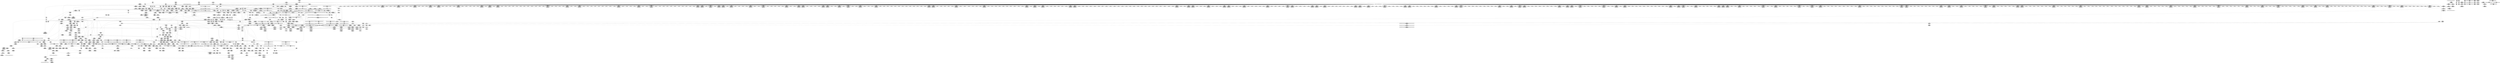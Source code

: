 digraph {
	"CONST[source:0(mediator),value:2(dynamic)][purpose:{object}][SnkIdx:2]"
	CE0x42840b0 [shape=record,shape=Mrecord,label="{CE0x42840b0|inode_has_perm:sclass|security/selinux/hooks.c,1617|*SummSource*}"]
	CE0x42cfa90 [shape=record,shape=Mrecord,label="{CE0x42cfa90|inode_has_perm:tmp19|security/selinux/hooks.c,1618}"]
	CE0x4241740 [shape=record,shape=Mrecord,label="{CE0x4241740|104:_%struct.inode*,_:_CRE_64,72_|*MultipleSource*|Function::selinux_inode_getattr&Arg::dentry::|*LoadInst*|security/selinux/hooks.c,1642|security/selinux/hooks.c,1642}"]
	CE0x42d05e0 [shape=record,shape=Mrecord,label="{CE0x42d05e0|__validate_creds:if.then}"]
	CE0x42d4440 [shape=record,shape=Mrecord,label="{CE0x42d4440|inode_has_perm:lnot.ext|security/selinux/hooks.c,1611}"]
	CE0x4257930 [shape=record,shape=Mrecord,label="{CE0x4257930|selinux_inode_getattr:tmp17|security/selinux/hooks.c,2904|*SummSource*}"]
	CE0x4235c10 [shape=record,shape=Mrecord,label="{CE0x4235c10|selinux_inode_getattr:dentry|Function::selinux_inode_getattr&Arg::dentry::}"]
	CE0x429b830 [shape=record,shape=Mrecord,label="{CE0x429b830|i64*_getelementptr_inbounds_(_5_x_i64_,_5_x_i64_*___llvm_gcov_ctr155,_i64_0,_i64_4)|*Constant*|*SummSource*}"]
	CE0x4258bf0 [shape=record,shape=Mrecord,label="{CE0x4258bf0|__validate_creds:tmp3|include/linux/cred.h,173}"]
	CE0x4236160 [shape=record,shape=Mrecord,label="{CE0x4236160|0:_i8,_8:_%struct.vfsmount*,_16:_%struct.dentry*,_24:_%struct.selinux_audit_data*,_:_SCMRE_0,8_|*MultipleSource*|security/selinux/hooks.c,2907|security/selinux/hooks.c, 2905}"]
	CE0x42a0b40 [shape=record,shape=Mrecord,label="{CE0x42a0b40|GLOBAL:__llvm_gcov_ctr155|Global_var:__llvm_gcov_ctr155}"]
	CE0x422f330 [shape=record,shape=Mrecord,label="{CE0x422f330|104:_%struct.inode*,_:_CRE_312,313_}"]
	CE0x425b950 [shape=record,shape=Mrecord,label="{CE0x425b950|inode_has_perm:tmp4|security/selinux/hooks.c,1609}"]
	CE0x42aabc0 [shape=record,shape=Mrecord,label="{CE0x42aabc0|12:_i32,_56:_i8*,_:_CRE_205,206_}"]
	CE0x42a0900 [shape=record,shape=Mrecord,label="{CE0x42a0900|i64_1|*Constant*}"]
	CE0x42a1bc0 [shape=record,shape=Mrecord,label="{CE0x42a1bc0|i32_22|*Constant*}"]
	CE0x42c0ec0 [shape=record,shape=Mrecord,label="{CE0x42c0ec0|12:_i32,_56:_i8*,_:_CRE_892,893_}"]
	CE0x4239980 [shape=record,shape=Mrecord,label="{CE0x4239980|inode_has_perm:entry|*SummSink*}"]
	CE0x42d5a70 [shape=record,shape=Mrecord,label="{CE0x42d5a70|inode_has_perm:tobool2|security/selinux/hooks.c,1611|*SummSource*}"]
	CE0x425bb40 [shape=record,shape=Mrecord,label="{CE0x425bb40|COLLAPSED:_GCMRE___llvm_gcov_ctr155_internal_global_5_x_i64_zeroinitializer:_elem_0:default:}"]
	CE0x422b7c0 [shape=record,shape=Mrecord,label="{CE0x422b7c0|104:_%struct.inode*,_:_CRE_187,188_}"]
	CE0x42894c0 [shape=record,shape=Mrecord,label="{CE0x42894c0|28:_i32,_32:_i16,_:_CRE_28,32_|*MultipleSource*|*LoadInst*|security/selinux/hooks.c,1615|security/selinux/hooks.c,1615|security/selinux/hooks.c,1617}"]
	CE0x427cf30 [shape=record,shape=Mrecord,label="{CE0x427cf30|12:_i32,_56:_i8*,_:_CRE_137,138_}"]
	CE0x429edc0 [shape=record,shape=Mrecord,label="{CE0x429edc0|104:_%struct.inode*,_:_CRE_210,211_}"]
	CE0x42a21a0 [shape=record,shape=Mrecord,label="{CE0x42a21a0|inode_has_perm:if.end|*SummSource*}"]
	CE0x4246db0 [shape=record,shape=Mrecord,label="{CE0x4246db0|selinux_inode_getattr:tmp|*SummSource*}"]
	CE0x4225270 [shape=record,shape=Mrecord,label="{CE0x4225270|selinux_inode_getattr:if.then|*SummSink*}"]
	CE0x42bba70 [shape=record,shape=Mrecord,label="{CE0x42bba70|12:_i32,_56:_i8*,_:_CRE_656,664_|*MultipleSource*|security/selinux/hooks.c,1642|Function::inode_has_perm&Arg::inode::|security/selinux/hooks.c,1611}"]
	CE0x42ce710 [shape=record,shape=Mrecord,label="{CE0x42ce710|avc_has_perm:auditdata|Function::avc_has_perm&Arg::auditdata::}"]
	CE0x4282cd0 [shape=record,shape=Mrecord,label="{CE0x4282cd0|path_has_perm:bb|*SummSink*}"]
	CE0x422c690 [shape=record,shape=Mrecord,label="{CE0x422c690|i64_3|*Constant*|*SummSource*}"]
	CE0x42aedc0 [shape=record,shape=Mrecord,label="{CE0x42aedc0|12:_i32,_56:_i8*,_:_CRE_284,285_}"]
	CE0x425ce30 [shape=record,shape=Mrecord,label="{CE0x425ce30|GLOBAL:creds_are_invalid|*Constant*|*SummSink*}"]
	CE0x4292010 [shape=record,shape=Mrecord,label="{CE0x4292010|get_current:tmp3|*SummSink*}"]
	CE0x42b8790 [shape=record,shape=Mrecord,label="{CE0x42b8790|12:_i32,_56:_i8*,_:_CRE_587,588_}"]
	CE0x425a8b0 [shape=record,shape=Mrecord,label="{CE0x425a8b0|get_current:tmp|*SummSource*}"]
	CE0x42c1120 [shape=record,shape=Mrecord,label="{CE0x42c1120|12:_i32,_56:_i8*,_:_CRE_894,895_}"]
	CE0x425c960 [shape=record,shape=Mrecord,label="{CE0x425c960|__validate_creds:entry}"]
	CE0x42b25f0 [shape=record,shape=Mrecord,label="{CE0x42b25f0|12:_i32,_56:_i8*,_:_CRE_416,424_|*MultipleSource*|security/selinux/hooks.c,1642|Function::inode_has_perm&Arg::inode::|security/selinux/hooks.c,1611}"]
	CE0x4255040 [shape=record,shape=Mrecord,label="{CE0x4255040|selinux_inode_getattr:call3|security/selinux/hooks.c,2904|*SummSource*}"]
	CE0x42b9f50 [shape=record,shape=Mrecord,label="{CE0x42b9f50|12:_i32,_56:_i8*,_:_CRE_607,608_}"]
	CE0x42a9fc0 [shape=record,shape=Mrecord,label="{CE0x42a9fc0|12:_i32,_56:_i8*,_:_CRE_193,194_}"]
	CE0x425d830 [shape=record,shape=Mrecord,label="{CE0x425d830|i32_4|*Constant*}"]
	CE0x4232a20 [shape=record,shape=Mrecord,label="{CE0x4232a20|path_has_perm:cred|Function::path_has_perm&Arg::cred::}"]
	CE0x4246d40 [shape=record,shape=Mrecord,label="{CE0x4246d40|selinux_inode_getattr:tmp}"]
	CE0x42969e0 [shape=record,shape=Mrecord,label="{CE0x42969e0|inode_has_perm:perms|Function::inode_has_perm&Arg::perms::}"]
	CE0x42abfa0 [shape=record,shape=Mrecord,label="{CE0x42abfa0|12:_i32,_56:_i8*,_:_CRE_245,246_}"]
	CE0x427dc60 [shape=record,shape=Mrecord,label="{CE0x427dc60|_call_void_mcount()_#3|*SummSink*}"]
	CE0x42450f0 [shape=record,shape=Mrecord,label="{CE0x42450f0|i64*_getelementptr_inbounds_(_5_x_i64_,_5_x_i64_*___llvm_gcov_ctr155,_i64_0,_i64_0)|*Constant*}"]
	CE0x422de70 [shape=record,shape=Mrecord,label="{CE0x422de70|104:_%struct.inode*,_:_CRE_248,256_|*MultipleSource*|Function::selinux_inode_getattr&Arg::dentry::|*LoadInst*|security/selinux/hooks.c,1642|security/selinux/hooks.c,1642}"]
	CE0x42b88c0 [shape=record,shape=Mrecord,label="{CE0x42b88c0|12:_i32,_56:_i8*,_:_CRE_588,589_}"]
	CE0x42a7720 [shape=record,shape=Mrecord,label="{CE0x42a7720|12:_i32,_56:_i8*,_:_CRE_154,155_}"]
	CE0x423c760 [shape=record,shape=Mrecord,label="{CE0x423c760|i32_0|*Constant*}"]
	CE0x4258880 [shape=record,shape=Mrecord,label="{CE0x4258880|__validate_creds:tmp2|include/linux/cred.h,173}"]
	CE0x429ea00 [shape=record,shape=Mrecord,label="{CE0x429ea00|104:_%struct.inode*,_:_CRE_206,207_}"]
	CE0x422af50 [shape=record,shape=Mrecord,label="{CE0x422af50|104:_%struct.inode*,_:_CRE_178,179_}"]
	CE0x422ebb0 [shape=record,shape=Mrecord,label="{CE0x422ebb0|104:_%struct.inode*,_:_CRE_305,306_}"]
	CE0x4280400 [shape=record,shape=Mrecord,label="{CE0x4280400|__validate_creds:if.end}"]
	CE0x4279810 [shape=record,shape=Mrecord,label="{CE0x4279810|path_has_perm:tmp7|security/selinux/hooks.c,1646}"]
	CE0x428daa0 [shape=record,shape=Mrecord,label="{CE0x428daa0|__validate_creds:entry|*SummSink*}"]
	CE0x4244850 [shape=record,shape=Mrecord,label="{CE0x4244850|path_has_perm:tmp4|*LoadInst*|security/selinux/hooks.c,1642|*SummSink*}"]
	CE0x4240370 [shape=record,shape=Mrecord,label="{CE0x4240370|i32_2904|*Constant*|*SummSource*}"]
	CE0x42b56c0 [shape=record,shape=Mrecord,label="{CE0x42b56c0|12:_i32,_56:_i8*,_:_CRE_536,540_|*MultipleSource*|security/selinux/hooks.c,1642|Function::inode_has_perm&Arg::inode::|security/selinux/hooks.c,1611}"]
	CE0x4294340 [shape=record,shape=Mrecord,label="{CE0x4294340|104:_%struct.inode*,_:_CRE_165,166_}"]
	CE0x422f6f0 [shape=record,shape=Mrecord,label="{CE0x422f6f0|104:_%struct.inode*,_:_CRE_316,317_}"]
	CE0x425fb10 [shape=record,shape=Mrecord,label="{CE0x425fb10|12:_i32,_56:_i8*,_:_CRE_4,8_|*MultipleSource*|security/selinux/hooks.c,1642|Function::inode_has_perm&Arg::inode::|security/selinux/hooks.c,1611}"]
	CE0x42c54f0 [shape=record,shape=Mrecord,label="{CE0x42c54f0|12:_i32,_56:_i8*,_:_CRE_983,984_}"]
	CE0x4290200 [shape=record,shape=Mrecord,label="{CE0x4290200|__validate_creds:expval|include/linux/cred.h,173}"]
	CE0x42c0b30 [shape=record,shape=Mrecord,label="{CE0x42c0b30|12:_i32,_56:_i8*,_:_CRE_889,890_}"]
	CE0x4282150 [shape=record,shape=Mrecord,label="{CE0x4282150|path_has_perm:tmp2|*SummSource*}"]
	CE0x42bc070 [shape=record,shape=Mrecord,label="{CE0x42bc070|12:_i32,_56:_i8*,_:_CRE_680,684_|*MultipleSource*|security/selinux/hooks.c,1642|Function::inode_has_perm&Arg::inode::|security/selinux/hooks.c,1611}"]
	CE0x42b8eb0 [shape=record,shape=Mrecord,label="{CE0x42b8eb0|12:_i32,_56:_i8*,_:_CRE_593,594_}"]
	CE0x42b4540 [shape=record,shape=Mrecord,label="{CE0x42b4540|12:_i32,_56:_i8*,_:_CRE_486,487_}"]
	CE0x428f300 [shape=record,shape=Mrecord,label="{CE0x428f300|inode_has_perm:do.body|*SummSource*}"]
	CE0x42838f0 [shape=record,shape=Mrecord,label="{CE0x42838f0|avc_has_perm:tclass|Function::avc_has_perm&Arg::tclass::|*SummSink*}"]
	CE0x423a910 [shape=record,shape=Mrecord,label="{CE0x423a910|selinux_inode_getattr:tmp8|security/selinux/hooks.c,2904}"]
	CE0x42afe60 [shape=record,shape=Mrecord,label="{CE0x42afe60|12:_i32,_56:_i8*,_:_CRE_298,299_}"]
	CE0x42d39b0 [shape=record,shape=Mrecord,label="{CE0x42d39b0|inode_has_perm:lnot|security/selinux/hooks.c,1611|*SummSource*}"]
	CE0x42d4010 [shape=record,shape=Mrecord,label="{CE0x42d4010|inode_has_perm:lnot1|security/selinux/hooks.c,1611|*SummSink*}"]
	CE0x425e7c0 [shape=record,shape=Mrecord,label="{CE0x425e7c0|_call_void_mcount()_#3|*SummSource*}"]
	CE0x42a20c0 [shape=record,shape=Mrecord,label="{CE0x42a20c0|inode_has_perm:if.end}"]
	CE0x42af150 [shape=record,shape=Mrecord,label="{CE0x42af150|12:_i32,_56:_i8*,_:_CRE_287,288_}"]
	CE0x4232de0 [shape=record,shape=Mrecord,label="{CE0x4232de0|path_has_perm:path|Function::path_has_perm&Arg::path::}"]
	CE0x42b3940 [shape=record,shape=Mrecord,label="{CE0x42b3940|12:_i32,_56:_i8*,_:_CRE_475,476_}"]
	CE0x42d0780 [shape=record,shape=Mrecord,label="{CE0x42d0780|__validate_creds:if.then|*SummSink*}"]
	CE0x42c3980 [shape=record,shape=Mrecord,label="{CE0x42c3980|12:_i32,_56:_i8*,_:_CRE_928,929_}"]
	CE0x424e080 [shape=record,shape=Mrecord,label="{CE0x424e080|selinux_inode_getattr:tmp14|security/selinux/hooks.c,2904|*SummSink*}"]
	CE0x422f600 [shape=record,shape=Mrecord,label="{CE0x422f600|104:_%struct.inode*,_:_CRE_315,316_}"]
	CE0x4238cc0 [shape=record,shape=Mrecord,label="{CE0x4238cc0|selinux_inode_getattr:do.body}"]
	CE0x42c4fc0 [shape=record,shape=Mrecord,label="{CE0x42c4fc0|12:_i32,_56:_i8*,_:_CRE_978,979_}"]
	CE0x42501b0 [shape=record,shape=Mrecord,label="{CE0x42501b0|selinux_inode_getattr:tmp13|security/selinux/hooks.c,2904|*SummSource*}"]
	CE0x4235780 [shape=record,shape=Mrecord,label="{CE0x4235780|selinux_inode_getattr:dentry6|security/selinux/hooks.c,2907|*SummSink*}"]
	CE0x4288c90 [shape=record,shape=Mrecord,label="{CE0x4288c90|i64*_getelementptr_inbounds_(_5_x_i64_,_5_x_i64_*___llvm_gcov_ctr155,_i64_0,_i64_4)|*Constant*}"]
	CE0x42b69e0 [shape=record,shape=Mrecord,label="{CE0x42b69e0|12:_i32,_56:_i8*,_:_CRE_562,563_}"]
	CE0x42b6270 [shape=record,shape=Mrecord,label="{CE0x42b6270|12:_i32,_56:_i8*,_:_CRE_555,556_}"]
	CE0x428e760 [shape=record,shape=Mrecord,label="{CE0x428e760|i64_1|*Constant*}"]
	CE0x429e550 [shape=record,shape=Mrecord,label="{CE0x429e550|104:_%struct.inode*,_:_CRE_201,202_}"]
	CE0x42b2dc0 [shape=record,shape=Mrecord,label="{CE0x42b2dc0|12:_i32,_56:_i8*,_:_CRE_448,456_|*MultipleSource*|security/selinux/hooks.c,1642|Function::inode_has_perm&Arg::inode::|security/selinux/hooks.c,1611}"]
	CE0x4293e90 [shape=record,shape=Mrecord,label="{CE0x4293e90|104:_%struct.inode*,_:_CRE_160,161_}"]
	CE0x428db10 [shape=record,shape=Mrecord,label="{CE0x428db10|__validate_creds:cred|Function::__validate_creds&Arg::cred::}"]
	CE0x42ab810 [shape=record,shape=Mrecord,label="{CE0x42ab810|12:_i32,_56:_i8*,_:_CRE_240,241_}"]
	CE0x42c3850 [shape=record,shape=Mrecord,label="{CE0x42c3850|12:_i32,_56:_i8*,_:_CRE_927,928_}"]
	CE0x4245b20 [shape=record,shape=Mrecord,label="{CE0x4245b20|i32_0|*Constant*|*SummSink*}"]
	CE0x422fba0 [shape=record,shape=Mrecord,label="{CE0x422fba0|path_has_perm:tmp5|security/selinux/hooks.c,1642|*SummSource*}"]
	CE0x42d3680 [shape=record,shape=Mrecord,label="{CE0x42d3680|i1_true|*Constant*}"]
	CE0x42d5360 [shape=record,shape=Mrecord,label="{CE0x42d5360|inode_has_perm:expval|security/selinux/hooks.c,1611|*SummSource*}"]
	CE0x424cef0 [shape=record,shape=Mrecord,label="{CE0x424cef0|i64_1|*Constant*}"]
	CE0x4226ec0 [shape=record,shape=Mrecord,label="{CE0x4226ec0|selinux_inode_getattr:tmp5|security/selinux/hooks.c,2904}"]
	CE0x422db20 [shape=record,shape=Mrecord,label="{CE0x422db20|104:_%struct.inode*,_:_CRE_224,232_|*MultipleSource*|Function::selinux_inode_getattr&Arg::dentry::|*LoadInst*|security/selinux/hooks.c,1642|security/selinux/hooks.c,1642}"]
	CE0x429c850 [shape=record,shape=Mrecord,label="{CE0x429c850|cred_sid:security|security/selinux/hooks.c,196|*SummSink*}"]
	CE0x42b7360 [shape=record,shape=Mrecord,label="{CE0x42b7360|12:_i32,_56:_i8*,_:_CRE_570,571_}"]
	CE0x3a40100 [shape=record,shape=Mrecord,label="{CE0x3a40100|i64_2|*Constant*|*SummSource*}"]
	CE0x4256620 [shape=record,shape=Mrecord,label="{CE0x4256620|i32_78|*Constant*|*SummSource*}"]
	CE0x428dcb0 [shape=record,shape=Mrecord,label="{CE0x428dcb0|__validate_creds:cred|Function::__validate_creds&Arg::cred::|*SummSource*}"]
	CE0x422d890 [shape=record,shape=Mrecord,label="{CE0x422d890|selinux_inode_getattr:tmp11|security/selinux/hooks.c,2904|*SummSource*}"]
	CE0x42aa380 [shape=record,shape=Mrecord,label="{CE0x42aa380|12:_i32,_56:_i8*,_:_CRE_197,198_}"]
	CE0x42bc4a0 [shape=record,shape=Mrecord,label="{CE0x42bc4a0|12:_i32,_56:_i8*,_:_CRE_688,692_|*MultipleSource*|security/selinux/hooks.c,1642|Function::inode_has_perm&Arg::inode::|security/selinux/hooks.c,1611}"]
	CE0x42a1f00 [shape=record,shape=Mrecord,label="{CE0x42a1f00|cred_sid:security|security/selinux/hooks.c,196}"]
	CE0x422ab90 [shape=record,shape=Mrecord,label="{CE0x422ab90|104:_%struct.inode*,_:_CRE_174,175_}"]
	CE0x424e4d0 [shape=record,shape=Mrecord,label="{CE0x424e4d0|i1_true|*Constant*|*SummSource*}"]
	CE0x42b0b70 [shape=record,shape=Mrecord,label="{CE0x42b0b70|12:_i32,_56:_i8*,_:_CRE_309,310_}"]
	CE0x42aa650 [shape=record,shape=Mrecord,label="{CE0x42aa650|12:_i32,_56:_i8*,_:_CRE_200,201_}"]
	CE0x429f540 [shape=record,shape=Mrecord,label="{CE0x429f540|104:_%struct.inode*,_:_CRE_218,219_}"]
	CE0x42b9110 [shape=record,shape=Mrecord,label="{CE0x42b9110|12:_i32,_56:_i8*,_:_CRE_595,596_}"]
	CE0x4238c50 [shape=record,shape=Mrecord,label="{CE0x4238c50|selinux_inode_getattr:bb|*SummSink*}"]
	CE0x42aa560 [shape=record,shape=Mrecord,label="{CE0x42aa560|12:_i32,_56:_i8*,_:_CRE_199,200_}"]
	CE0x42d2060 [shape=record,shape=Mrecord,label="{CE0x42d2060|avc_has_perm:ssid|Function::avc_has_perm&Arg::ssid::|*SummSource*}"]
	CE0x423b020 [shape=record,shape=Mrecord,label="{CE0x423b020|i32_1|*Constant*}"]
	CE0x4295620 [shape=record,shape=Mrecord,label="{CE0x4295620|104:_%struct.inode*,_:_CRE_0,4_|*MultipleSource*|Function::selinux_inode_getattr&Arg::dentry::|*LoadInst*|security/selinux/hooks.c,1642|security/selinux/hooks.c,1642}"]
	CE0x42d7990 [shape=record,shape=Mrecord,label="{CE0x42d7990|inode_has_perm:tmp9|security/selinux/hooks.c,1611|*SummSink*}"]
	CE0x422a7d0 [shape=record,shape=Mrecord,label="{CE0x422a7d0|104:_%struct.inode*,_:_CRE_170,171_}"]
	CE0x42c1bd0 [shape=record,shape=Mrecord,label="{CE0x42c1bd0|12:_i32,_56:_i8*,_:_CRE_903,904_}"]
	CE0x4255fa0 [shape=record,shape=Mrecord,label="{CE0x4255fa0|_ret_%struct.task_struct*_%tmp4,_!dbg_!27714|./arch/x86/include/asm/current.h,14}"]
	CE0x429dec0 [shape=record,shape=Mrecord,label="{CE0x429dec0|104:_%struct.inode*,_:_CRE_194,195_}"]
	CE0x4256040 [shape=record,shape=Mrecord,label="{CE0x4256040|_ret_%struct.task_struct*_%tmp4,_!dbg_!27714|./arch/x86/include/asm/current.h,14|*SummSink*}"]
	CE0x42883e0 [shape=record,shape=Mrecord,label="{CE0x42883e0|__validate_creds:tmp7|include/linux/cred.h,174}"]
	CE0x4227370 [shape=record,shape=Mrecord,label="{CE0x4227370|selinux_inode_getattr:entry|*SummSink*}"]
	CE0x42ae440 [shape=record,shape=Mrecord,label="{CE0x42ae440|12:_i32,_56:_i8*,_:_CRE_276,277_}"]
	CE0x4297270 [shape=record,shape=Mrecord,label="{CE0x4297270|inode_has_perm:adp|Function::inode_has_perm&Arg::adp::|*SummSink*}"]
	CE0x4246ee0 [shape=record,shape=Mrecord,label="{CE0x4246ee0|selinux_inode_getattr:if.then}"]
	CE0x42c1d00 [shape=record,shape=Mrecord,label="{CE0x42c1d00|12:_i32,_56:_i8*,_:_CRE_904,905_}"]
	CE0x4228080 [shape=record,shape=Mrecord,label="{CE0x4228080|selinux_inode_getattr:if.end|*SummSink*}"]
	CE0x422e9c0 [shape=record,shape=Mrecord,label="{CE0x422e9c0|104:_%struct.inode*,_:_CRE_304,305_}"]
	CE0x42d5e00 [shape=record,shape=Mrecord,label="{CE0x42d5e00|i64_4|*Constant*}"]
	CE0x42a9480 [shape=record,shape=Mrecord,label="{CE0x42a9480|12:_i32,_56:_i8*,_:_CRE_181,182_}"]
	CE0x4287370 [shape=record,shape=Mrecord,label="{CE0x4287370|__validate_creds:tmp5|include/linux/cred.h,173|*SummSink*}"]
	CE0x42c51f0 [shape=record,shape=Mrecord,label="{CE0x42c51f0|12:_i32,_56:_i8*,_:_CRE_980,981_}"]
	CE0x42395b0 [shape=record,shape=Mrecord,label="{CE0x42395b0|GLOBAL:inode_has_perm|*Constant*|*SummSource*}"]
	CE0x423c940 [shape=record,shape=Mrecord,label="{CE0x423c940|inode_has_perm:i_flags|security/selinux/hooks.c,1611|*SummSink*}"]
	CE0x42cb400 [shape=record,shape=Mrecord,label="{CE0x42cb400|inode_has_perm:tmp15|*LoadInst*|security/selinux/hooks.c,1615|*SummSink*}"]
	CE0x42c2420 [shape=record,shape=Mrecord,label="{CE0x42c2420|12:_i32,_56:_i8*,_:_CRE_910,911_}"]
	CE0x42abdf0 [shape=record,shape=Mrecord,label="{CE0x42abdf0|12:_i32,_56:_i8*,_:_CRE_243,244_}"]
	CE0x425b0a0 [shape=record,shape=Mrecord,label="{CE0x425b0a0|get_current:tmp2}"]
	CE0x42a7bd0 [shape=record,shape=Mrecord,label="{CE0x42a7bd0|12:_i32,_56:_i8*,_:_CRE_159,160_}"]
	CE0x4281b30 [shape=record,shape=Mrecord,label="{CE0x4281b30|inode_has_perm:if.then}"]
	CE0x423f950 [shape=record,shape=Mrecord,label="{CE0x423f950|104:_%struct.inode*,_:_CRE_92,93_}"]
	CE0x42b9830 [shape=record,shape=Mrecord,label="{CE0x42b9830|12:_i32,_56:_i8*,_:_CRE_601,602_}"]
	CE0x42c5880 [shape=record,shape=Mrecord,label="{CE0x42c5880|12:_i32,_56:_i8*,_:_CRE_992,1000_|*MultipleSource*|security/selinux/hooks.c,1642|Function::inode_has_perm&Arg::inode::|security/selinux/hooks.c,1611}"]
	CE0x4296320 [shape=record,shape=Mrecord,label="{CE0x4296320|i64_16|*Constant*|*SummSource*}"]
	CE0x4232000 [shape=record,shape=Mrecord,label="{CE0x4232000|GLOBAL:path_has_perm|*Constant*}"]
	CE0x42a9570 [shape=record,shape=Mrecord,label="{CE0x42a9570|12:_i32,_56:_i8*,_:_CRE_182,183_}"]
	CE0x4253380 [shape=record,shape=Mrecord,label="{CE0x4253380|i8_1|*Constant*|*SummSink*}"]
	CE0x42397f0 [shape=record,shape=Mrecord,label="{CE0x42397f0|inode_has_perm:entry}"]
	CE0x422a500 [shape=record,shape=Mrecord,label="{CE0x422a500|104:_%struct.inode*,_:_CRE_167,168_}"]
	CE0x423ba40 [shape=record,shape=Mrecord,label="{CE0x423ba40|selinux_inode_getattr:tmp16|security/selinux/hooks.c,2904|*SummSource*}"]
	CE0x42ae1e0 [shape=record,shape=Mrecord,label="{CE0x42ae1e0|12:_i32,_56:_i8*,_:_CRE_274,275_}"]
	CE0x4295fa0 [shape=record,shape=Mrecord,label="{CE0x4295fa0|path_has_perm:bb|*SummSource*}"]
	CE0x425b9c0 [shape=record,shape=Mrecord,label="{CE0x425b9c0|inode_has_perm:tmp4|security/selinux/hooks.c,1609|*SummSource*}"]
	CE0x4284ae0 [shape=record,shape=Mrecord,label="{CE0x4284ae0|inode_has_perm:call4|security/selinux/hooks.c,1617|*SummSink*}"]
	CE0x427bdc0 [shape=record,shape=Mrecord,label="{CE0x427bdc0|12:_i32,_56:_i8*,_:_CRE_64,72_|*MultipleSource*|security/selinux/hooks.c,1642|Function::inode_has_perm&Arg::inode::|security/selinux/hooks.c,1611}"]
	CE0x42369a0 [shape=record,shape=Mrecord,label="{CE0x42369a0|selinux_inode_getattr:path|security/selinux/hooks.c, 2905}"]
	CE0x4293bc0 [shape=record,shape=Mrecord,label="{CE0x4293bc0|104:_%struct.inode*,_:_CRE_157,158_}"]
	CE0x42a88f0 [shape=record,shape=Mrecord,label="{CE0x42a88f0|12:_i32,_56:_i8*,_:_CRE_173,174_}"]
	CE0x4294250 [shape=record,shape=Mrecord,label="{CE0x4294250|104:_%struct.inode*,_:_CRE_164,165_}"]
	CE0x425a840 [shape=record,shape=Mrecord,label="{CE0x425a840|COLLAPSED:_GCMRE___llvm_gcov_ctr98_internal_global_2_x_i64_zeroinitializer:_elem_0:default:}"]
	CE0x427a860 [shape=record,shape=Mrecord,label="{CE0x427a860|_call_void___validate_creds(%struct.cred*_%cred,_i8*_getelementptr_inbounds_(_25_x_i8_,_25_x_i8_*_.str3,_i32_0,_i32_0),_i32_1609)_#10,_!dbg_!27719|security/selinux/hooks.c,1609|*SummSink*}"]
	CE0x427bc00 [shape=record,shape=Mrecord,label="{CE0x427bc00|12:_i32,_56:_i8*,_:_CRE_56,64_|*MultipleSource*|security/selinux/hooks.c,1642|Function::inode_has_perm&Arg::inode::|security/selinux/hooks.c,1611}"]
	CE0x42820e0 [shape=record,shape=Mrecord,label="{CE0x42820e0|path_has_perm:tmp2}"]
	CE0x42be2a0 [shape=record,shape=Mrecord,label="{CE0x42be2a0|12:_i32,_56:_i8*,_:_CRE_824,832_|*MultipleSource*|security/selinux/hooks.c,1642|Function::inode_has_perm&Arg::inode::|security/selinux/hooks.c,1611}"]
	CE0x42459e0 [shape=record,shape=Mrecord,label="{CE0x42459e0|i32_0|*Constant*|*SummSource*}"]
	CE0x42a9cf0 [shape=record,shape=Mrecord,label="{CE0x42a9cf0|12:_i32,_56:_i8*,_:_CRE_190,191_}"]
	CE0x42b3af0 [shape=record,shape=Mrecord,label="{CE0x42b3af0|12:_i32,_56:_i8*,_:_CRE_477,478_}"]
	CE0x423c9b0 [shape=record,shape=Mrecord,label="{CE0x423c9b0|inode_has_perm:i_flags|security/selinux/hooks.c,1611|*SummSource*}"]
	CE0x42418e0 [shape=record,shape=Mrecord,label="{CE0x42418e0|_ret_i32_%retval.0,_!dbg_!27739|security/selinux/hooks.c,1618|*SummSource*}"]
	CE0x42a63e0 [shape=record,shape=Mrecord,label="{CE0x42a63e0|inode_has_perm:tmp14|security/selinux/hooks.c,1614|*SummSink*}"]
	CE0x42d6c40 [shape=record,shape=Mrecord,label="{CE0x42d6c40|inode_has_perm:tmp9|security/selinux/hooks.c,1611}"]
	CE0x42ce360 [shape=record,shape=Mrecord,label="{CE0x42ce360|avc_has_perm:requested|Function::avc_has_perm&Arg::requested::|*SummSource*}"]
	CE0x4243510 [shape=record,shape=Mrecord,label="{CE0x4243510|inode_has_perm:return|*SummSink*}"]
	CE0x4279ac0 [shape=record,shape=Mrecord,label="{CE0x4279ac0|path_has_perm:type|security/selinux/hooks.c,1645|*SummSource*}"]
	CE0x4239e70 [shape=record,shape=Mrecord,label="{CE0x4239e70|selinux_inode_getattr:call3|security/selinux/hooks.c,2904}"]
	CE0x42c02e0 [shape=record,shape=Mrecord,label="{CE0x42c02e0|12:_i32,_56:_i8*,_:_CRE_882,883_}"]
	CE0x42a1dc0 [shape=record,shape=Mrecord,label="{CE0x42a1dc0|i32_22|*Constant*|*SummSource*}"]
	CE0x42a1920 [shape=record,shape=Mrecord,label="{CE0x42a1920|__validate_creds:tmp5|include/linux/cred.h,173|*SummSource*}"]
	CE0x42bcad0 [shape=record,shape=Mrecord,label="{CE0x42bcad0|12:_i32,_56:_i8*,_:_CRE_712,728_|*MultipleSource*|security/selinux/hooks.c,1642|Function::inode_has_perm&Arg::inode::|security/selinux/hooks.c,1611}"]
	CE0x4235db0 [shape=record,shape=Mrecord,label="{CE0x4235db0|selinux_inode_getattr:call8|security/selinux/hooks.c,2910}"]
	CE0x428e630 [shape=record,shape=Mrecord,label="{CE0x428e630|inode_has_perm:tmp}"]
	CE0x423f8e0 [shape=record,shape=Mrecord,label="{CE0x423f8e0|104:_%struct.inode*,_:_CRE_91,92_}"]
	CE0x4298070 [shape=record,shape=Mrecord,label="{CE0x4298070|__validate_creds:tmp9|include/linux/cred.h,175|*SummSource*}"]
	CE0x424c210 [shape=record,shape=Mrecord,label="{CE0x424c210|GLOBAL:selinux_inode_getattr.__warned|Global_var:selinux_inode_getattr.__warned}"]
	CE0x42b17f0 [shape=record,shape=Mrecord,label="{CE0x42b17f0|12:_i32,_56:_i8*,_:_CRE_352,360_|*MultipleSource*|security/selinux/hooks.c,1642|Function::inode_has_perm&Arg::inode::|security/selinux/hooks.c,1611}"]
	CE0x42b68b0 [shape=record,shape=Mrecord,label="{CE0x42b68b0|12:_i32,_56:_i8*,_:_CRE_561,562_}"]
	CE0x42ba1b0 [shape=record,shape=Mrecord,label="{CE0x42ba1b0|12:_i32,_56:_i8*,_:_CRE_609,610_}"]
	CE0x42bfcf0 [shape=record,shape=Mrecord,label="{CE0x42bfcf0|12:_i32,_56:_i8*,_:_CRE_877,878_}"]
	CE0x42d1780 [shape=record,shape=Mrecord,label="{CE0x42d1780|avc_has_perm:entry}"]
	CE0x4244220 [shape=record,shape=Mrecord,label="{CE0x4244220|selinux_inode_getattr:tmp20|security/selinux/hooks.c,2904|*SummSink*}"]
	CE0x42528b0 [shape=record,shape=Mrecord,label="{CE0x42528b0|0:_i8,_:_GCMR_selinux_inode_getattr.__warned_internal_global_i8_0,_section_.data.unlikely_,_align_1:_elem_0:default:}"]
	CE0x42920d0 [shape=record,shape=Mrecord,label="{CE0x42920d0|_call_void_mcount()_#3|*SummSource*}"]
	CE0x422b5e0 [shape=record,shape=Mrecord,label="{CE0x422b5e0|104:_%struct.inode*,_:_CRE_185,186_}"]
	CE0x42bb870 [shape=record,shape=Mrecord,label="{CE0x42bb870|12:_i32,_56:_i8*,_:_CRE_648,656_|*MultipleSource*|security/selinux/hooks.c,1642|Function::inode_has_perm&Arg::inode::|security/selinux/hooks.c,1611}"]
	CE0x4297ac0 [shape=record,shape=Mrecord,label="{CE0x4297ac0|__validate_creds:tmp8|include/linux/cred.h,175|*SummSink*}"]
	CE0x4252ab0 [shape=record,shape=Mrecord,label="{CE0x4252ab0|selinux_inode_getattr:tmp8|security/selinux/hooks.c,2904|*SummSink*}"]
	CE0x42bee40 [shape=record,shape=Mrecord,label="{CE0x42bee40|12:_i32,_56:_i8*,_:_CRE_865,866_}"]
	CE0x4250140 [shape=record,shape=Mrecord,label="{CE0x4250140|selinux_inode_getattr:tmp13|security/selinux/hooks.c,2904}"]
	CE0x4293310 [shape=record,shape=Mrecord,label="{CE0x4293310|104:_%struct.inode*,_:_CRE_147,148_}"]
	CE0x42b42e0 [shape=record,shape=Mrecord,label="{CE0x42b42e0|12:_i32,_56:_i8*,_:_CRE_484,485_}"]
	CE0x42a34d0 [shape=record,shape=Mrecord,label="{CE0x42a34d0|_ret_void,_!dbg_!27722|include/linux/cred.h,175}"]
	CE0x422d9a0 [shape=record,shape=Mrecord,label="{CE0x422d9a0|selinux_inode_getattr:tmp11|security/selinux/hooks.c,2904|*SummSink*}"]
	CE0x4297ef0 [shape=record,shape=Mrecord,label="{CE0x4297ef0|__validate_creds:tmp9|include/linux/cred.h,175}"]
	CE0x42aa740 [shape=record,shape=Mrecord,label="{CE0x42aa740|12:_i32,_56:_i8*,_:_CRE_201,202_}"]
	CE0x425d930 [shape=record,shape=Mrecord,label="{CE0x425d930|__validate_creds:line|Function::__validate_creds&Arg::line::}"]
	CE0x42302f0 [shape=record,shape=Mrecord,label="{CE0x42302f0|get_current:tmp2|*SummSource*}"]
	CE0x4296c20 [shape=record,shape=Mrecord,label="{CE0x4296c20|inode_has_perm:perms|Function::inode_has_perm&Arg::perms::|*SummSource*}"]
	CE0x42441b0 [shape=record,shape=Mrecord,label="{CE0x42441b0|selinux_inode_getattr:tmp20|security/selinux/hooks.c,2904|*SummSource*}"]
	CE0x42d5e70 [shape=record,shape=Mrecord,label="{CE0x42d5e70|inode_has_perm:tmp7|security/selinux/hooks.c,1611}"]
	CE0x425c2a0 [shape=record,shape=Mrecord,label="{CE0x425c2a0|_call_void_mcount()_#3|*SummSource*}"]
	CE0x42d6780 [shape=record,shape=Mrecord,label="{CE0x42d6780|GLOBAL:__llvm_gcov_ctr154|Global_var:__llvm_gcov_ctr154|*SummSource*}"]
	CE0x428b270 [shape=record,shape=Mrecord,label="{CE0x428b270|inode_has_perm:tmp|*SummSource*}"]
	CE0x42b9e20 [shape=record,shape=Mrecord,label="{CE0x42b9e20|12:_i32,_56:_i8*,_:_CRE_606,607_}"]
	CE0x42b13f0 [shape=record,shape=Mrecord,label="{CE0x42b13f0|12:_i32,_56:_i8*,_:_CRE_336,344_|*MultipleSource*|security/selinux/hooks.c,1642|Function::inode_has_perm&Arg::inode::|security/selinux/hooks.c,1611}"]
	CE0x42524e0 [shape=record,shape=Mrecord,label="{CE0x42524e0|selinux_inode_getattr:tmp7|security/selinux/hooks.c,2904}"]
	CE0x427d740 [shape=record,shape=Mrecord,label="{CE0x427d740|12:_i32,_56:_i8*,_:_CRE_146,147_}"]
	CE0x42b1160 [shape=record,shape=Mrecord,label="{CE0x42b1160|12:_i32,_56:_i8*,_:_CRE_328,336_|*MultipleSource*|security/selinux/hooks.c,1642|Function::inode_has_perm&Arg::inode::|security/selinux/hooks.c,1611}"]
	CE0x42b0910 [shape=record,shape=Mrecord,label="{CE0x42b0910|12:_i32,_56:_i8*,_:_CRE_307,308_}"]
	CE0x42bc2a0 [shape=record,shape=Mrecord,label="{CE0x42bc2a0|12:_i32,_56:_i8*,_:_CRE_684,688_|*MultipleSource*|security/selinux/hooks.c,1642|Function::inode_has_perm&Arg::inode::|security/selinux/hooks.c,1611}"]
	CE0x42ae310 [shape=record,shape=Mrecord,label="{CE0x42ae310|12:_i32,_56:_i8*,_:_CRE_275,276_}"]
	CE0x429b3d0 [shape=record,shape=Mrecord,label="{CE0x429b3d0|_call_void___invalid_creds(%struct.cred*_%cred,_i8*_%file,_i32_%line)_#10,_!dbg_!27721|include/linux/cred.h,174|*SummSink*}"]
	CE0x424a340 [shape=record,shape=Mrecord,label="{CE0x424a340|i32_1|*Constant*}"]
	CE0x427a630 [shape=record,shape=Mrecord,label="{CE0x427a630|_call_void___validate_creds(%struct.cred*_%cred,_i8*_getelementptr_inbounds_(_25_x_i8_,_25_x_i8_*_.str3,_i32_0,_i32_0),_i32_1609)_#10,_!dbg_!27719|security/selinux/hooks.c,1609}"]
	CE0x42ede30 [shape=record,shape=Mrecord,label="{CE0x42ede30|i32_3|*Constant*|*SummSource*}"]
	CE0x4230190 [shape=record,shape=Mrecord,label="{CE0x4230190|path_has_perm:path1|security/selinux/hooks.c,1646|*SummSource*}"]
	CE0x4256380 [shape=record,shape=Mrecord,label="{CE0x4256380|i32_78|*Constant*}"]
	CE0x42b9960 [shape=record,shape=Mrecord,label="{CE0x42b9960|12:_i32,_56:_i8*,_:_CRE_602,603_}"]
	CE0x4279940 [shape=record,shape=Mrecord,label="{CE0x4279940|path_has_perm:type|security/selinux/hooks.c,1645}"]
	CE0x3c07a00 [shape=record,shape=Mrecord,label="{CE0x3c07a00|selinux_inode_getattr:call|security/selinux/hooks.c,2904|*SummSource*}"]
	CE0x4288560 [shape=record,shape=Mrecord,label="{CE0x4288560|__validate_creds:tmp7|include/linux/cred.h,174|*SummSource*}"]
	CE0x42a7ae0 [shape=record,shape=Mrecord,label="{CE0x42a7ae0|12:_i32,_56:_i8*,_:_CRE_158,159_}"]
	CE0x42a8800 [shape=record,shape=Mrecord,label="{CE0x42a8800|12:_i32,_56:_i8*,_:_CRE_172,173_}"]
	CE0x42b75c0 [shape=record,shape=Mrecord,label="{CE0x42b75c0|12:_i32,_56:_i8*,_:_CRE_572,573_}"]
	CE0x42acee0 [shape=record,shape=Mrecord,label="{CE0x42acee0|12:_i32,_56:_i8*,_:_CRE_258,259_}"]
	CE0x42a7900 [shape=record,shape=Mrecord,label="{CE0x42a7900|12:_i32,_56:_i8*,_:_CRE_156,157_}"]
	CE0x428c9d0 [shape=record,shape=Mrecord,label="{CE0x428c9d0|i64_2|*Constant*}"]
	CE0x42ac0a0 [shape=record,shape=Mrecord,label="{CE0x42ac0a0|12:_i32,_56:_i8*,_:_CRE_246,247_}"]
	CE0x4249520 [shape=record,shape=Mrecord,label="{CE0x4249520|_call_void_mcount()_#3|*SummSource*}"]
	CE0x42874a0 [shape=record,shape=Mrecord,label="{CE0x42874a0|i64*_getelementptr_inbounds_(_5_x_i64_,_5_x_i64_*___llvm_gcov_ctr155,_i64_0,_i64_3)|*Constant*}"]
	CE0x42ca330 [shape=record,shape=Mrecord,label="{CE0x42ca330|_ret_i32_%tmp6,_!dbg_!27716|security/selinux/hooks.c,197}"]
	CE0x425af70 [shape=record,shape=Mrecord,label="{CE0x425af70|selinux_inode_getattr:tmp2}"]
	"CONST[source:0(mediator),value:2(dynamic)][purpose:{subject}][SnkIdx:0]"
	CE0x429e820 [shape=record,shape=Mrecord,label="{CE0x429e820|104:_%struct.inode*,_:_CRE_204,205_}"]
	CE0x428ba20 [shape=record,shape=Mrecord,label="{CE0x428ba20|inode_has_perm:tmp1|*SummSource*}"]
	CE0x42a9b10 [shape=record,shape=Mrecord,label="{CE0x42a9b10|12:_i32,_56:_i8*,_:_CRE_188,189_}"]
	CE0x42ae6a0 [shape=record,shape=Mrecord,label="{CE0x42ae6a0|12:_i32,_56:_i8*,_:_CRE_278,279_}"]
	CE0x4257060 [shape=record,shape=Mrecord,label="{CE0x4257060|i8*_getelementptr_inbounds_(_45_x_i8_,_45_x_i8_*_.str12,_i32_0,_i32_0)|*Constant*}"]
	CE0x42aec90 [shape=record,shape=Mrecord,label="{CE0x42aec90|12:_i32,_56:_i8*,_:_CRE_283,284_}"]
	CE0x425e300 [shape=record,shape=Mrecord,label="{CE0x425e300|i64*_getelementptr_inbounds_(_8_x_i64_,_8_x_i64_*___llvm_gcov_ctr154,_i64_0,_i64_2)|*Constant*}"]
	CE0x428f820 [shape=record,shape=Mrecord,label="{CE0x428f820|_call_void_mcount()_#3|*SummSource*}"]
	CE0x422e0d0 [shape=record,shape=Mrecord,label="{CE0x422e0d0|104:_%struct.inode*,_:_CRE_264,272_|*MultipleSource*|Function::selinux_inode_getattr&Arg::dentry::|*LoadInst*|security/selinux/hooks.c,1642|security/selinux/hooks.c,1642}"]
	CE0x423b7e0 [shape=record,shape=Mrecord,label="{CE0x423b7e0|selinux_inode_getattr:tmp16|security/selinux/hooks.c,2904}"]
	CE0x42c2090 [shape=record,shape=Mrecord,label="{CE0x42c2090|12:_i32,_56:_i8*,_:_CRE_907,908_}"]
	CE0x4236370 [shape=record,shape=Mrecord,label="{CE0x4236370|selinux_inode_getattr:dentry|Function::selinux_inode_getattr&Arg::dentry::|*SummSink*}"]
	CE0x42b6c40 [shape=record,shape=Mrecord,label="{CE0x42b6c40|12:_i32,_56:_i8*,_:_CRE_564,565_}"]
	CE0x42c3e40 [shape=record,shape=Mrecord,label="{CE0x42c3e40|12:_i32,_56:_i8*,_:_CRE_932,933_}"]
	CE0x42bb250 [shape=record,shape=Mrecord,label="{CE0x42bb250|12:_i32,_56:_i8*,_:_CRE_623,624_}"]
	CE0x4231210 [shape=record,shape=Mrecord,label="{CE0x4231210|selinux_inode_getattr:mnt7|security/selinux/hooks.c,2908}"]
	CE0x42539a0 [shape=record,shape=Mrecord,label="{CE0x42539a0|_call_void_lockdep_rcu_suspicious(i8*_getelementptr_inbounds_(_25_x_i8_,_25_x_i8_*_.str3,_i32_0,_i32_0),_i32_2904,_i8*_getelementptr_inbounds_(_45_x_i8_,_45_x_i8_*_.str12,_i32_0,_i32_0))_#10,_!dbg_!27729|security/selinux/hooks.c,2904}"]
	CE0x4234fe0 [shape=record,shape=Mrecord,label="{CE0x4234fe0|%struct.task_struct*_(%struct.task_struct**)*_asm_movq_%gs:$_1:P_,$0_,_r,im,_dirflag_,_fpsr_,_flags_}"]
	CE0x42912c0 [shape=record,shape=Mrecord,label="{CE0x42912c0|12:_i32,_56:_i8*,_:_CRE_72,76_|*MultipleSource*|security/selinux/hooks.c,1642|Function::inode_has_perm&Arg::inode::|security/selinux/hooks.c,1611}"]
	CE0x42c0410 [shape=record,shape=Mrecord,label="{CE0x42c0410|12:_i32,_56:_i8*,_:_CRE_883,884_}"]
	CE0x42ce100 [shape=record,shape=Mrecord,label="{CE0x42ce100|inode_has_perm:tmp17|security/selinux/hooks.c,1617|*SummSink*}"]
	CE0x422f9c0 [shape=record,shape=Mrecord,label="{CE0x422f9c0|104:_%struct.inode*,_:_CRE_319,320_}"]
	CE0x42d6110 [shape=record,shape=Mrecord,label="{CE0x42d6110|inode_has_perm:tmp7|security/selinux/hooks.c,1611|*SummSource*}"]
	CE0x42a5930 [shape=record,shape=Mrecord,label="{CE0x42a5930|i64*_getelementptr_inbounds_(_8_x_i64_,_8_x_i64_*___llvm_gcov_ctr154,_i64_0,_i64_6)|*Constant*}"]
	"CONST[source:1(input),value:2(dynamic)][purpose:{object}][SrcIdx:2]"
	CE0x42d9400 [shape=record,shape=Mrecord,label="{CE0x42d9400|i32_512|*Constant*|*SummSource*}"]
	CE0x42bdea0 [shape=record,shape=Mrecord,label="{CE0x42bdea0|12:_i32,_56:_i8*,_:_CRE_808,816_|*MultipleSource*|security/selinux/hooks.c,1642|Function::inode_has_perm&Arg::inode::|security/selinux/hooks.c,1611}"]
	CE0x4296f10 [shape=record,shape=Mrecord,label="{CE0x4296f10|inode_has_perm:adp|Function::inode_has_perm&Arg::adp::}"]
	CE0x429dfb0 [shape=record,shape=Mrecord,label="{CE0x429dfb0|104:_%struct.inode*,_:_CRE_195,196_}"]
	CE0x4243580 [shape=record,shape=Mrecord,label="{CE0x4243580|inode_has_perm:do.end}"]
	CE0x428e7d0 [shape=record,shape=Mrecord,label="{CE0x428e7d0|__validate_creds:tmp1}"]
	CE0x42ca660 [shape=record,shape=Mrecord,label="{CE0x42ca660|_ret_i32_%tmp6,_!dbg_!27716|security/selinux/hooks.c,197|*SummSink*}"]
	CE0x427d230 [shape=record,shape=Mrecord,label="{CE0x427d230|12:_i32,_56:_i8*,_:_CRE_139,140_}"]
	CE0x42c1970 [shape=record,shape=Mrecord,label="{CE0x42c1970|12:_i32,_56:_i8*,_:_CRE_901,902_}"]
	CE0x42a7280 [shape=record,shape=Mrecord,label="{CE0x42a7280|cred_sid:entry|*SummSink*}"]
	CE0x42cbf20 [shape=record,shape=Mrecord,label="{CE0x42cbf20|inode_has_perm:sclass|security/selinux/hooks.c,1617}"]
	CE0x427db00 [shape=record,shape=Mrecord,label="{CE0x427db00|12:_i32,_56:_i8*,_:_CRE_150,151_}"]
	CE0x42c2c70 [shape=record,shape=Mrecord,label="{CE0x42c2c70|12:_i32,_56:_i8*,_:_CRE_917,918_}"]
	CE0x42d7b00 [shape=record,shape=Mrecord,label="{CE0x42d7b00|inode_has_perm:tmp10|security/selinux/hooks.c,1611}"]
	CE0x429c7b0 [shape=record,shape=Mrecord,label="{CE0x429c7b0|cred_sid:security|security/selinux/hooks.c,196|*SummSource*}"]
	CE0x42b39f0 [shape=record,shape=Mrecord,label="{CE0x42b39f0|12:_i32,_56:_i8*,_:_CRE_476,477_}"]
	CE0x42c1840 [shape=record,shape=Mrecord,label="{CE0x42c1840|12:_i32,_56:_i8*,_:_CRE_900,901_}"]
	CE0x4293cb0 [shape=record,shape=Mrecord,label="{CE0x4293cb0|104:_%struct.inode*,_:_CRE_158,159_}"]
	CE0x42fcbe0 [shape=record,shape=Mrecord,label="{CE0x42fcbe0|cred_sid:tmp6|security/selinux/hooks.c,197}"]
	CE0x42a7360 [shape=record,shape=Mrecord,label="{CE0x42a7360|cred_sid:cred|Function::cred_sid&Arg::cred::}"]
	CE0x425e8f0 [shape=record,shape=Mrecord,label="{CE0x425e8f0|i32_0|*Constant*}"]
	CE0x42d68f0 [shape=record,shape=Mrecord,label="{CE0x42d68f0|GLOBAL:__llvm_gcov_ctr154|Global_var:__llvm_gcov_ctr154|*SummSink*}"]
	CE0x42fb530 [shape=record,shape=Mrecord,label="{CE0x42fb530|cred_sid:tmp5|security/selinux/hooks.c,196|*SummSink*}"]
	CE0x429eaf0 [shape=record,shape=Mrecord,label="{CE0x429eaf0|104:_%struct.inode*,_:_CRE_207,208_}"]
	CE0x42b31c0 [shape=record,shape=Mrecord,label="{CE0x42b31c0|12:_i32,_56:_i8*,_:_CRE_464,472_|*MultipleSource*|security/selinux/hooks.c,1642|Function::inode_has_perm&Arg::inode::|security/selinux/hooks.c,1611}"]
	CE0x42478b0 [shape=record,shape=Mrecord,label="{CE0x42478b0|i64_1|*Constant*|*SummSource*}"]
	CE0x42930e0 [shape=record,shape=Mrecord,label="{CE0x42930e0|104:_%struct.inode*,_:_CRE_145,146_}"]
	CE0x42bfbc0 [shape=record,shape=Mrecord,label="{CE0x42bfbc0|12:_i32,_56:_i8*,_:_CRE_876,877_}"]
	CE0x4244300 [shape=record,shape=Mrecord,label="{CE0x4244300|__validate_creds:lnot1|include/linux/cred.h,173}"]
	CE0x42349f0 [shape=record,shape=Mrecord,label="{CE0x42349f0|get_current:bb|*SummSink*}"]
	CE0x4287da0 [shape=record,shape=Mrecord,label="{CE0x4287da0|__validate_creds:tmp6|include/linux/cred.h,174}"]
	CE0x429b5d0 [shape=record,shape=Mrecord,label="{CE0x429b5d0|GLOBAL:__invalid_creds|*Constant*|*SummSink*}"]
	CE0x42c41d0 [shape=record,shape=Mrecord,label="{CE0x42c41d0|12:_i32,_56:_i8*,_:_CRE_935,936_}"]
	CE0x422c5b0 [shape=record,shape=Mrecord,label="{CE0x422c5b0|selinux_inode_getattr:tobool|security/selinux/hooks.c,2904}"]
	CE0x429f180 [shape=record,shape=Mrecord,label="{CE0x429f180|104:_%struct.inode*,_:_CRE_214,215_}"]
	CE0x4253dd0 [shape=record,shape=Mrecord,label="{CE0x4253dd0|GLOBAL:lockdep_rcu_suspicious|*Constant*|*SummSink*}"]
	CE0x42b5ac0 [shape=record,shape=Mrecord,label="{CE0x42b5ac0|12:_i32,_56:_i8*,_:_CRE_544,552_|*MultipleSource*|security/selinux/hooks.c,1642|Function::inode_has_perm&Arg::inode::|security/selinux/hooks.c,1611}"]
	CE0x423c2e0 [shape=record,shape=Mrecord,label="{CE0x423c2e0|path_has_perm:ad|security/selinux/hooks.c, 1643}"]
	CE0x42d3120 [shape=record,shape=Mrecord,label="{CE0x42d3120|inode_has_perm:and|security/selinux/hooks.c,1611|*SummSource*}"]
	CE0x4282600 [shape=record,shape=Mrecord,label="{CE0x4282600|__validate_creds:lnot.ext|include/linux/cred.h,173|*SummSource*}"]
	CE0x42fcd50 [shape=record,shape=Mrecord,label="{CE0x42fcd50|cred_sid:tmp6|security/selinux/hooks.c,197|*SummSource*}"]
	CE0x42a8da0 [shape=record,shape=Mrecord,label="{CE0x42a8da0|12:_i32,_56:_i8*,_:_CRE_178,179_}"]
	CE0x4278f50 [shape=record,shape=Mrecord,label="{CE0x4278f50|GLOBAL:current_task|Global_var:current_task|*SummSource*}"]
	CE0x423b5d0 [shape=record,shape=Mrecord,label="{CE0x423b5d0|selinux_inode_getattr:tmp15|security/selinux/hooks.c,2904|*SummSink*}"]
	CE0x422b8b0 [shape=record,shape=Mrecord,label="{CE0x422b8b0|104:_%struct.inode*,_:_CRE_188,189_}"]
	CE0x423f140 [shape=record,shape=Mrecord,label="{CE0x423f140|104:_%struct.inode*,_:_CRE_72,80_|*MultipleSource*|Function::selinux_inode_getattr&Arg::dentry::|*LoadInst*|security/selinux/hooks.c,1642|security/selinux/hooks.c,1642}"]
	CE0x4235f70 [shape=record,shape=Mrecord,label="{CE0x4235f70|selinux_inode_getattr:dentry|Function::selinux_inode_getattr&Arg::dentry::|*SummSource*}"]
	CE0x42d0650 [shape=record,shape=Mrecord,label="{CE0x42d0650|__validate_creds:if.then|*SummSource*}"]
	CE0x4241bb0 [shape=record,shape=Mrecord,label="{CE0x4241bb0|inode_has_perm:return|*SummSource*}"]
	CE0x429f720 [shape=record,shape=Mrecord,label="{CE0x429f720|104:_%struct.inode*,_:_CRE_220,221_}"]
	CE0x427cd70 [shape=record,shape=Mrecord,label="{CE0x427cd70|12:_i32,_56:_i8*,_:_CRE_136,137_}"]
	CE0x428cf90 [shape=record,shape=Mrecord,label="{CE0x428cf90|cred_sid:tmp2|*SummSink*}"]
	CE0x4245840 [shape=record,shape=Mrecord,label="{CE0x4245840|i32_0|*Constant*}"]
	CE0x42d3510 [shape=record,shape=Mrecord,label="{CE0x42d3510|inode_has_perm:tobool|security/selinux/hooks.c,1611|*SummSink*}"]
	CE0x42ba080 [shape=record,shape=Mrecord,label="{CE0x42ba080|12:_i32,_56:_i8*,_:_CRE_608,609_}"]
	CE0x42a0df0 [shape=record,shape=Mrecord,label="{CE0x42a0df0|GLOBAL:__llvm_gcov_ctr155|Global_var:__llvm_gcov_ctr155|*SummSink*}"]
	CE0x42a74f0 [shape=record,shape=Mrecord,label="{CE0x42a74f0|12:_i32,_56:_i8*,_:_CRE_152,153_}"]
	CE0x42ae7d0 [shape=record,shape=Mrecord,label="{CE0x42ae7d0|12:_i32,_56:_i8*,_:_CRE_279,280_}"]
	CE0x422a9b0 [shape=record,shape=Mrecord,label="{CE0x422a9b0|104:_%struct.inode*,_:_CRE_172,173_}"]
	CE0x42aa470 [shape=record,shape=Mrecord,label="{CE0x42aa470|12:_i32,_56:_i8*,_:_CRE_198,199_}"]
	CE0x42ac300 [shape=record,shape=Mrecord,label="{CE0x42ac300|12:_i32,_56:_i8*,_:_CRE_248,249_}"]
	CE0x42837c0 [shape=record,shape=Mrecord,label="{CE0x42837c0|avc_has_perm:tclass|Function::avc_has_perm&Arg::tclass::|*SummSource*}"]
	CE0x42add20 [shape=record,shape=Mrecord,label="{CE0x42add20|12:_i32,_56:_i8*,_:_CRE_270,271_}"]
	CE0x4253270 [shape=record,shape=Mrecord,label="{CE0x4253270|i8_1|*Constant*|*SummSource*}"]
	CE0x42d58f0 [shape=record,shape=Mrecord,label="{CE0x42d58f0|inode_has_perm:tobool2|security/selinux/hooks.c,1611}"]
	CE0x42c0ff0 [shape=record,shape=Mrecord,label="{CE0x42c0ff0|12:_i32,_56:_i8*,_:_CRE_893,894_}"]
	CE0x42a49b0 [shape=record,shape=Mrecord,label="{CE0x42a49b0|COLLAPSED:_GCMRE___llvm_gcov_ctr131_internal_global_2_x_i64_zeroinitializer:_elem_0:default:}"]
	CE0x42aa0b0 [shape=record,shape=Mrecord,label="{CE0x42aa0b0|12:_i32,_56:_i8*,_:_CRE_194,195_}"]
	CE0x42a1fd0 [shape=record,shape=Mrecord,label="{CE0x42a1fd0|inode_has_perm:if.then|*SummSink*}"]
	CE0x42ab080 [shape=record,shape=Mrecord,label="{CE0x42ab080|12:_i32,_56:_i8*,_:_CRE_212,216_|*MultipleSource*|security/selinux/hooks.c,1642|Function::inode_has_perm&Arg::inode::|security/selinux/hooks.c,1611}"]
	CE0x42c5620 [shape=record,shape=Mrecord,label="{CE0x42c5620|12:_i32,_56:_i8*,_:_CRE_984,988_|*MultipleSource*|security/selinux/hooks.c,1642|Function::inode_has_perm&Arg::inode::|security/selinux/hooks.c,1611}"]
	CE0x4235c80 [shape=record,shape=Mrecord,label="{CE0x4235c80|selinux_inode_getattr:mnt7|security/selinux/hooks.c,2908|*SummSink*}"]
	CE0x428c3b0 [shape=record,shape=Mrecord,label="{CE0x428c3b0|GLOBAL:__validate_creds|*Constant*|*SummSource*}"]
	CE0x42ad4d0 [shape=record,shape=Mrecord,label="{CE0x42ad4d0|12:_i32,_56:_i8*,_:_CRE_263,264_}"]
	CE0x42d3390 [shape=record,shape=Mrecord,label="{CE0x42d3390|inode_has_perm:tobool|security/selinux/hooks.c,1611|*SummSource*}"]
	CE0x422e200 [shape=record,shape=Mrecord,label="{CE0x422e200|104:_%struct.inode*,_:_CRE_272,280_|*MultipleSource*|Function::selinux_inode_getattr&Arg::dentry::|*LoadInst*|security/selinux/hooks.c,1642|security/selinux/hooks.c,1642}"]
	CE0x42baec0 [shape=record,shape=Mrecord,label="{CE0x42baec0|12:_i32,_56:_i8*,_:_CRE_620,621_}"]
	CE0x42b48d0 [shape=record,shape=Mrecord,label="{CE0x42b48d0|12:_i32,_56:_i8*,_:_CRE_496,500_|*MultipleSource*|security/selinux/hooks.c,1642|Function::inode_has_perm&Arg::inode::|security/selinux/hooks.c,1611}"]
	CE0x4279c00 [shape=record,shape=Mrecord,label="{CE0x4279c00|path_has_perm:type|security/selinux/hooks.c,1645|*SummSink*}"]
	CE0x4279730 [shape=record,shape=Mrecord,label="{CE0x4279730|path_has_perm:tmp6|security/selinux/hooks.c,1646|*SummSink*}"]
	CE0x42b21f0 [shape=record,shape=Mrecord,label="{CE0x42b21f0|12:_i32,_56:_i8*,_:_CRE_400,408_|*MultipleSource*|security/selinux/hooks.c,1642|Function::inode_has_perm&Arg::inode::|security/selinux/hooks.c,1611}"]
	CE0x42a44a0 [shape=record,shape=Mrecord,label="{CE0x42a44a0|_ret_void,_!dbg_!27722|include/linux/cred.h,175|*SummSink*}"]
	CE0x4294860 [shape=record,shape=Mrecord,label="{CE0x4294860|inode_has_perm:i_flags|security/selinux/hooks.c,1611}"]
	CE0x4281e00 [shape=record,shape=Mrecord,label="{CE0x4281e00|path_has_perm:tmp}"]
	CE0x42ad140 [shape=record,shape=Mrecord,label="{CE0x42ad140|12:_i32,_56:_i8*,_:_CRE_260,261_}"]
	CE0x42bea40 [shape=record,shape=Mrecord,label="{CE0x42bea40|12:_i32,_56:_i8*,_:_CRE_856,864_|*MultipleSource*|security/selinux/hooks.c,1642|Function::inode_has_perm&Arg::inode::|security/selinux/hooks.c,1611}"]
	CE0x4224040 [shape=record,shape=Mrecord,label="{CE0x4224040|selinux_inode_getattr:tmp4|security/selinux/hooks.c,2904|*SummSink*}"]
	CE0x42ba410 [shape=record,shape=Mrecord,label="{CE0x42ba410|12:_i32,_56:_i8*,_:_CRE_611,612_}"]
	CE0x4245370 [shape=record,shape=Mrecord,label="{CE0x4245370|selinux_inode_getattr:land.lhs.true}"]
	CE0x42351f0 [shape=record,shape=Mrecord,label="{CE0x42351f0|selinux_inode_getattr:tmp21|security/selinux/hooks.c,2904|*SummSink*}"]
	CE0x425e240 [shape=record,shape=Mrecord,label="{CE0x425e240|_call_void_mcount()_#3|*SummSink*}"]
	CE0x42c2550 [shape=record,shape=Mrecord,label="{CE0x42c2550|12:_i32,_56:_i8*,_:_CRE_911,912_}"]
	CE0x42adac0 [shape=record,shape=Mrecord,label="{CE0x42adac0|12:_i32,_56:_i8*,_:_CRE_268,269_}"]
	CE0x42b7f40 [shape=record,shape=Mrecord,label="{CE0x42b7f40|12:_i32,_56:_i8*,_:_CRE_580,581_}"]
	CE0x4287e80 [shape=record,shape=Mrecord,label="{CE0x4287e80|__validate_creds:tmp6|include/linux/cred.h,174|*SummSink*}"]
	CE0x4233690 [shape=record,shape=Mrecord,label="{CE0x4233690|i32_16|*Constant*|*SummSink*}"]
	CE0x42343e0 [shape=record,shape=Mrecord,label="{CE0x42343e0|_ret_i32_%call8,_!dbg_!27746|security/selinux/hooks.c,2910|*SummSink*}"]
	CE0x42fd540 [shape=record,shape=Mrecord,label="{CE0x42fd540|VOIDTB_TE:_CE_8,16_|Function::selinux_inode_getattr&Arg::mnt::}"]
	CE0x42b0f00 [shape=record,shape=Mrecord,label="{CE0x42b0f00|12:_i32,_56:_i8*,_:_CRE_312,320_|*MultipleSource*|security/selinux/hooks.c,1642|Function::inode_has_perm&Arg::inode::|security/selinux/hooks.c,1611}"]
	CE0x42cf640 [shape=record,shape=Mrecord,label="{CE0x42cf640|i64*_getelementptr_inbounds_(_8_x_i64_,_8_x_i64_*___llvm_gcov_ctr154,_i64_0,_i64_7)|*Constant*|*SummSource*}"]
	CE0x42d8a70 [shape=record,shape=Mrecord,label="{CE0x42d8a70|inode_has_perm:tmp11|security/selinux/hooks.c,1612}"]
	CE0x422fab0 [shape=record,shape=Mrecord,label="{CE0x422fab0|path_has_perm:tmp5|security/selinux/hooks.c,1642}"]
	CE0x423f550 [shape=record,shape=Mrecord,label="{CE0x423f550|104:_%struct.inode*,_:_CRE_89,90_}"]
	CE0x42d5be0 [shape=record,shape=Mrecord,label="{CE0x42d5be0|inode_has_perm:tobool2|security/selinux/hooks.c,1611|*SummSink*}"]
	CE0x422f420 [shape=record,shape=Mrecord,label="{CE0x422f420|104:_%struct.inode*,_:_CRE_313,314_}"]
	CE0x4228df0 [shape=record,shape=Mrecord,label="{CE0x4228df0|selinux_inode_getattr:do.end|*SummSink*}"]
	CE0x4295340 [shape=record,shape=Mrecord,label="{CE0x4295340|104:_%struct.inode*,_:_CRE_8,12_|*MultipleSource*|Function::selinux_inode_getattr&Arg::dentry::|*LoadInst*|security/selinux/hooks.c,1642|security/selinux/hooks.c,1642}"]
	CE0x42bf700 [shape=record,shape=Mrecord,label="{CE0x42bf700|12:_i32,_56:_i8*,_:_CRE_872,873_}"]
	CE0x42c40a0 [shape=record,shape=Mrecord,label="{CE0x42c40a0|12:_i32,_56:_i8*,_:_CRE_934,935_}"]
	CE0x4259150 [shape=record,shape=Mrecord,label="{CE0x4259150|path_has_perm:dentry|security/selinux/hooks.c,1642|*SummSource*}"]
	CE0x42a5270 [shape=record,shape=Mrecord,label="{CE0x42a5270|i64*_getelementptr_inbounds_(_2_x_i64_,_2_x_i64_*___llvm_gcov_ctr131,_i64_0,_i64_0)|*Constant*|*SummSource*}"]
	CE0x42c2680 [shape=record,shape=Mrecord,label="{CE0x42c2680|12:_i32,_56:_i8*,_:_CRE_912,913_}"]
	CE0x42b82d0 [shape=record,shape=Mrecord,label="{CE0x42b82d0|12:_i32,_56:_i8*,_:_CRE_583,584_}"]
	CE0x42464b0 [shape=record,shape=Mrecord,label="{CE0x42464b0|i64*_getelementptr_inbounds_(_11_x_i64_,_11_x_i64_*___llvm_gcov_ctr235,_i64_0,_i64_8)|*Constant*}"]
	CE0x42aa960 [shape=record,shape=Mrecord,label="{CE0x42aa960|12:_i32,_56:_i8*,_:_CRE_203,204_}"]
	CE0x425d9a0 [shape=record,shape=Mrecord,label="{CE0x425d9a0|__validate_creds:line|Function::__validate_creds&Arg::line::|*SummSource*}"]
	CE0x4279410 [shape=record,shape=Mrecord,label="{CE0x4279410|path_has_perm:tmp6|security/selinux/hooks.c,1646}"]
	CE0x4297120 [shape=record,shape=Mrecord,label="{CE0x4297120|inode_has_perm:adp|Function::inode_has_perm&Arg::adp::|*SummSource*}"]
	CE0x42a53d0 [shape=record,shape=Mrecord,label="{CE0x42a53d0|i64*_getelementptr_inbounds_(_2_x_i64_,_2_x_i64_*___llvm_gcov_ctr131,_i64_0,_i64_0)|*Constant*|*SummSink*}"]
	CE0x42b23f0 [shape=record,shape=Mrecord,label="{CE0x42b23f0|12:_i32,_56:_i8*,_:_CRE_408,416_|*MultipleSource*|security/selinux/hooks.c,1642|Function::inode_has_perm&Arg::inode::|security/selinux/hooks.c,1611}"]
	CE0x425de30 [shape=record,shape=Mrecord,label="{CE0x425de30|__validate_creds:lnot|include/linux/cred.h,173|*SummSink*}"]
	CE0x42ad270 [shape=record,shape=Mrecord,label="{CE0x42ad270|12:_i32,_56:_i8*,_:_CRE_261,262_}"]
	CE0x425b730 [shape=record,shape=Mrecord,label="{CE0x425b730|i64*_getelementptr_inbounds_(_8_x_i64_,_8_x_i64_*___llvm_gcov_ctr154,_i64_0,_i64_2)|*Constant*|*SummSink*}"]
	CE0x429ebe0 [shape=record,shape=Mrecord,label="{CE0x429ebe0|104:_%struct.inode*,_:_CRE_208,209_}"]
	CE0x424c5e0 [shape=record,shape=Mrecord,label="{CE0x424c5e0|selinux_inode_getattr:bb}"]
	CE0x42565b0 [shape=record,shape=Mrecord,label="{CE0x42565b0|i32_78|*Constant*|*SummSink*}"]
	CE0x42557c0 [shape=record,shape=Mrecord,label="{CE0x42557c0|GLOBAL:get_current|*Constant*|*SummSink*}"]
	CE0x42a4a20 [shape=record,shape=Mrecord,label="{CE0x42a4a20|cred_sid:tmp|*SummSource*}"]
	CE0x428cc10 [shape=record,shape=Mrecord,label="{CE0x428cc10|inode_has_perm:tmp1}"]
	CE0x42821c0 [shape=record,shape=Mrecord,label="{CE0x42821c0|path_has_perm:tmp2|*SummSink*}"]
	CE0x42a1e90 [shape=record,shape=Mrecord,label="{CE0x42a1e90|cred_sid:tmp4|*LoadInst*|security/selinux/hooks.c,196}"]
	CE0x42bd0d0 [shape=record,shape=Mrecord,label="{CE0x42bd0d0|12:_i32,_56:_i8*,_:_CRE_744,752_|*MultipleSource*|security/selinux/hooks.c,1642|Function::inode_has_perm&Arg::inode::|security/selinux/hooks.c,1611}"]
	CE0x42bd4d0 [shape=record,shape=Mrecord,label="{CE0x42bd4d0|12:_i32,_56:_i8*,_:_CRE_760,768_|*MultipleSource*|security/selinux/hooks.c,1642|Function::inode_has_perm&Arg::inode::|security/selinux/hooks.c,1611}"]
	CE0x42aaa90 [shape=record,shape=Mrecord,label="{CE0x42aaa90|12:_i32,_56:_i8*,_:_CRE_204,205_}"]
	CE0x429e460 [shape=record,shape=Mrecord,label="{CE0x429e460|104:_%struct.inode*,_:_CRE_200,201_}"]
	CE0x429b2f0 [shape=record,shape=Mrecord,label="{CE0x429b2f0|_call_void___invalid_creds(%struct.cred*_%cred,_i8*_%file,_i32_%line)_#10,_!dbg_!27721|include/linux/cred.h,174|*SummSource*}"]
	CE0x4233e70 [shape=record,shape=Mrecord,label="{CE0x4233e70|_ret_i32_%call,_!dbg_!27724|security/selinux/hooks.c,1647|*SummSink*}"]
	CE0x42c1aa0 [shape=record,shape=Mrecord,label="{CE0x42c1aa0|12:_i32,_56:_i8*,_:_CRE_902,903_}"]
	CE0x429d400 [shape=record,shape=Mrecord,label="{CE0x429d400|i32_8|*Constant*}"]
	CE0x4295bd0 [shape=record,shape=Mrecord,label="{CE0x4295bd0|get_current:tmp1}"]
	CE0x42d1e40 [shape=record,shape=Mrecord,label="{CE0x42d1e40|avc_has_perm:ssid|Function::avc_has_perm&Arg::ssid::}"]
	CE0x422f8d0 [shape=record,shape=Mrecord,label="{CE0x422f8d0|104:_%struct.inode*,_:_CRE_318,319_}"]
	CE0x42b47a0 [shape=record,shape=Mrecord,label="{CE0x42b47a0|12:_i32,_56:_i8*,_:_CRE_488,496_|*MultipleSource*|security/selinux/hooks.c,1642|Function::inode_has_perm&Arg::inode::|security/selinux/hooks.c,1611}"]
	CE0x42b5890 [shape=record,shape=Mrecord,label="{CE0x42b5890|12:_i32,_56:_i8*,_:_CRE_540,544_|*MultipleSource*|security/selinux/hooks.c,1642|Function::inode_has_perm&Arg::inode::|security/selinux/hooks.c,1611}"]
	CE0x42c1e30 [shape=record,shape=Mrecord,label="{CE0x42c1e30|12:_i32,_56:_i8*,_:_CRE_905,906_}"]
	CE0x424ec30 [shape=record,shape=Mrecord,label="{CE0x424ec30|i64*_getelementptr_inbounds_(_11_x_i64_,_11_x_i64_*___llvm_gcov_ctr235,_i64_0,_i64_6)|*Constant*|*SummSource*}"]
	CE0x4249640 [shape=record,shape=Mrecord,label="{CE0x4249640|_call_void_mcount()_#3|*SummSink*}"]
	CE0x42ad010 [shape=record,shape=Mrecord,label="{CE0x42ad010|12:_i32,_56:_i8*,_:_CRE_259,260_}"]
	CE0x424d2a0 [shape=record,shape=Mrecord,label="{CE0x424d2a0|path_has_perm:ad|security/selinux/hooks.c, 1643|*SummSink*}"]
	CE0x42cadd0 [shape=record,shape=Mrecord,label="{CE0x42cadd0|inode_has_perm:i_security|security/selinux/hooks.c,1615|*SummSink*}"]
	CE0x42d14b0 [shape=record,shape=Mrecord,label="{CE0x42d14b0|__validate_creds:if.end|*SummSource*}"]
	CE0x42c5b10 [shape=record,shape=Mrecord,label="{CE0x42c5b10|12:_i32,_56:_i8*,_:_CRE_1000,1008_|*MultipleSource*|security/selinux/hooks.c,1642|Function::inode_has_perm&Arg::inode::|security/selinux/hooks.c,1611}"]
	CE0x4238d50 [shape=record,shape=Mrecord,label="{CE0x4238d50|i64*_getelementptr_inbounds_(_2_x_i64_,_2_x_i64_*___llvm_gcov_ctr98,_i64_0,_i64_0)|*Constant*|*SummSink*}"]
	CE0x428f5f0 [shape=record,shape=Mrecord,label="{CE0x428f5f0|i64*_getelementptr_inbounds_(_8_x_i64_,_8_x_i64_*___llvm_gcov_ctr154,_i64_0,_i64_0)|*Constant*|*SummSource*}"]
	CE0x42d6db0 [shape=record,shape=Mrecord,label="{CE0x42d6db0|inode_has_perm:tmp9|security/selinux/hooks.c,1611|*SummSource*}"]
	CE0x4235440 [shape=record,shape=Mrecord,label="{CE0x4235440|selinux_inode_getattr:dentry6|security/selinux/hooks.c,2907}"]
	CE0x4246e20 [shape=record,shape=Mrecord,label="{CE0x4246e20|COLLAPSED:_GCMRE___llvm_gcov_ctr235_internal_global_11_x_i64_zeroinitializer:_elem_0:default:}"]
	CE0x4245cc0 [shape=record,shape=Mrecord,label="{CE0x4245cc0|path_has_perm:dentry|security/selinux/hooks.c,1642|*SummSink*}"]
	CE0x4252920 [shape=record,shape=Mrecord,label="{CE0x4252920|selinux_inode_getattr:tmp8|security/selinux/hooks.c,2904|*SummSource*}"]
	CE0x4235550 [shape=record,shape=Mrecord,label="{CE0x4235550|selinux_inode_getattr:dentry6|security/selinux/hooks.c,2907|*SummSource*}"]
	CE0x4253530 [shape=record,shape=Mrecord,label="{CE0x4253530|i8*_getelementptr_inbounds_(_25_x_i8_,_25_x_i8_*_.str3,_i32_0,_i32_0)|*Constant*}"]
	CE0x422f7e0 [shape=record,shape=Mrecord,label="{CE0x422f7e0|104:_%struct.inode*,_:_CRE_317,318_}"]
	CE0x4240b50 [shape=record,shape=Mrecord,label="{CE0x4240b50|104:_%struct.inode*,_:_CRE_16,24_|*MultipleSource*|Function::selinux_inode_getattr&Arg::dentry::|*LoadInst*|security/selinux/hooks.c,1642|security/selinux/hooks.c,1642}"]
	CE0x42b8b20 [shape=record,shape=Mrecord,label="{CE0x42b8b20|12:_i32,_56:_i8*,_:_CRE_590,591_}"]
	CE0x423dde0 [shape=record,shape=Mrecord,label="{CE0x423dde0|selinux_inode_getattr:tmp12|security/selinux/hooks.c,2904|*SummSource*}"]
	CE0x42ac430 [shape=record,shape=Mrecord,label="{CE0x42ac430|12:_i32,_56:_i8*,_:_CRE_249,250_}"]
	CE0x428ef10 [shape=record,shape=Mrecord,label="{CE0x428ef10|i64*_getelementptr_inbounds_(_2_x_i64_,_2_x_i64_*___llvm_gcov_ctr131,_i64_0,_i64_1)|*Constant*}"]
	CE0x4253a10 [shape=record,shape=Mrecord,label="{CE0x4253a10|_call_void_lockdep_rcu_suspicious(i8*_getelementptr_inbounds_(_25_x_i8_,_25_x_i8_*_.str3,_i32_0,_i32_0),_i32_2904,_i8*_getelementptr_inbounds_(_45_x_i8_,_45_x_i8_*_.str12,_i32_0,_i32_0))_#10,_!dbg_!27729|security/selinux/hooks.c,2904|*SummSource*}"]
	CE0x428cf20 [shape=record,shape=Mrecord,label="{CE0x428cf20|cred_sid:tmp2|*SummSource*}"]
	CE0x3c07aa0 [shape=record,shape=Mrecord,label="{CE0x3c07aa0|selinux_inode_getattr:call|security/selinux/hooks.c,2904|*SummSink*}"]
	CE0x4282590 [shape=record,shape=Mrecord,label="{CE0x4282590|__validate_creds:lnot.ext|include/linux/cred.h,173}"]
	CE0x4246520 [shape=record,shape=Mrecord,label="{CE0x4246520|i64*_getelementptr_inbounds_(_11_x_i64_,_11_x_i64_*___llvm_gcov_ctr235,_i64_0,_i64_8)|*Constant*|*SummSource*}"]
	CE0x42ff770 [shape=record,shape=Mrecord,label="{CE0x42ff770|VOIDTB_TE:_CE_16,20_|Function::selinux_inode_getattr&Arg::mnt::}"]
	CE0x42389f0 [shape=record,shape=Mrecord,label="{CE0x42389f0|selinux_inode_getattr:do.body|*SummSource*}"]
	CE0x42b29c0 [shape=record,shape=Mrecord,label="{CE0x42b29c0|12:_i32,_56:_i8*,_:_CRE_432,440_|*MultipleSource*|security/selinux/hooks.c,1642|Function::inode_has_perm&Arg::inode::|security/selinux/hooks.c,1611}"]
	CE0x422f000 [shape=record,shape=Mrecord,label="{CE0x422f000|104:_%struct.inode*,_:_CRE_308,309_}"]
	CE0x42849b0 [shape=record,shape=Mrecord,label="{CE0x42849b0|inode_has_perm:call4|security/selinux/hooks.c,1617|*SummSource*}"]
	CE0x42368d0 [shape=record,shape=Mrecord,label="{CE0x42368d0|selinux_inode_getattr:if.end|*SummSource*}"]
	CE0x42845c0 [shape=record,shape=Mrecord,label="{CE0x42845c0|inode_has_perm:tmp18|security/selinux/hooks.c,1617|*SummSink*}"]
	CE0x42ca220 [shape=record,shape=Mrecord,label="{CE0x42ca220|cred_sid:cred|Function::cred_sid&Arg::cred::|*SummSource*}"]
	CE0x42c2a10 [shape=record,shape=Mrecord,label="{CE0x42c2a10|12:_i32,_56:_i8*,_:_CRE_915,916_}"]
	CE0x4234660 [shape=record,shape=Mrecord,label="{CE0x4234660|get_current:bb}"]
	CE0x427d380 [shape=record,shape=Mrecord,label="{CE0x427d380|12:_i32,_56:_i8*,_:_CRE_142,143_}"]
	CE0x42bc900 [shape=record,shape=Mrecord,label="{CE0x42bc900|12:_i32,_56:_i8*,_:_CRE_704,712_|*MultipleSource*|security/selinux/hooks.c,1642|Function::inode_has_perm&Arg::inode::|security/selinux/hooks.c,1611}"]
	CE0x4284fe0 [shape=record,shape=Mrecord,label="{CE0x4284fe0|i32_(i32,_i32,_i16,_i32,_%struct.common_audit_data*)*_bitcast_(i32_(i32,_i32,_i16,_i32,_%struct.common_audit_data.495*)*_avc_has_perm_to_i32_(i32,_i32,_i16,_i32,_%struct.common_audit_data*)*)|*Constant*|*SummSink*}"]
	CE0x42aeef0 [shape=record,shape=Mrecord,label="{CE0x42aeef0|12:_i32,_56:_i8*,_:_CRE_285,286_}"]
	CE0x42b8400 [shape=record,shape=Mrecord,label="{CE0x42b8400|12:_i32,_56:_i8*,_:_CRE_584,585_}"]
	CE0x42cf7c0 [shape=record,shape=Mrecord,label="{CE0x42cf7c0|i64*_getelementptr_inbounds_(_8_x_i64_,_8_x_i64_*___llvm_gcov_ctr154,_i64_0,_i64_7)|*Constant*|*SummSink*}"]
	CE0x42ba670 [shape=record,shape=Mrecord,label="{CE0x42ba670|12:_i32,_56:_i8*,_:_CRE_613,614_}"]
	CE0x42b3e20 [shape=record,shape=Mrecord,label="{CE0x42b3e20|12:_i32,_56:_i8*,_:_CRE_480,481_}"]
	CE0x42c1710 [shape=record,shape=Mrecord,label="{CE0x42c1710|12:_i32,_56:_i8*,_:_CRE_899,900_}"]
	CE0x42c5d10 [shape=record,shape=Mrecord,label="{CE0x42c5d10|inode_has_perm:tmp6|*LoadInst*|security/selinux/hooks.c,1611}"]
	CE0x42b76f0 [shape=record,shape=Mrecord,label="{CE0x42b76f0|12:_i32,_56:_i8*,_:_CRE_573,574_}"]
	CE0x42b4670 [shape=record,shape=Mrecord,label="{CE0x42b4670|12:_i32,_56:_i8*,_:_CRE_487,488_}"]
	CE0x42c21c0 [shape=record,shape=Mrecord,label="{CE0x42c21c0|12:_i32,_56:_i8*,_:_CRE_908,909_}"]
	CE0x42d8620 [shape=record,shape=Mrecord,label="{CE0x42d8620|i64*_getelementptr_inbounds_(_8_x_i64_,_8_x_i64_*___llvm_gcov_ctr154,_i64_0,_i64_5)|*Constant*|*SummSink*}"]
	CE0x42b6fd0 [shape=record,shape=Mrecord,label="{CE0x42b6fd0|12:_i32,_56:_i8*,_:_CRE_567,568_}"]
	CE0x42b95d0 [shape=record,shape=Mrecord,label="{CE0x42b95d0|12:_i32,_56:_i8*,_:_CRE_599,600_}"]
	CE0x42b4410 [shape=record,shape=Mrecord,label="{CE0x42b4410|12:_i32,_56:_i8*,_:_CRE_485,486_}"]
	CE0x42d4180 [shape=record,shape=Mrecord,label="{CE0x42d4180|inode_has_perm:conv|security/selinux/hooks.c,1611}"]
	CE0x42acdb0 [shape=record,shape=Mrecord,label="{CE0x42acdb0|12:_i32,_56:_i8*,_:_CRE_257,258_}"]
	CE0x429cc10 [shape=record,shape=Mrecord,label="{CE0x429cc10|cred_sid:tmp4|*LoadInst*|security/selinux/hooks.c,196|*SummSource*}"]
	CE0x427d560 [shape=record,shape=Mrecord,label="{CE0x427d560|12:_i32,_56:_i8*,_:_CRE_144,145_}"]
	CE0x42b2fc0 [shape=record,shape=Mrecord,label="{CE0x42b2fc0|12:_i32,_56:_i8*,_:_CRE_456,464_|*MultipleSource*|security/selinux/hooks.c,1642|Function::inode_has_perm&Arg::inode::|security/selinux/hooks.c,1611}"]
	CE0x4231dd0 [shape=record,shape=Mrecord,label="{CE0x4231dd0|selinux_inode_getattr:call8|security/selinux/hooks.c,2910|*SummSource*}"]
	CE0x42bdca0 [shape=record,shape=Mrecord,label="{CE0x42bdca0|12:_i32,_56:_i8*,_:_CRE_800,804_|*MultipleSource*|security/selinux/hooks.c,1642|Function::inode_has_perm&Arg::inode::|security/selinux/hooks.c,1611}"]
	CE0x42a8710 [shape=record,shape=Mrecord,label="{CE0x42a8710|12:_i32,_56:_i8*,_:_CRE_171,172_}"]
	CE0x4282860 [shape=record,shape=Mrecord,label="{CE0x4282860|__validate_creds:conv|include/linux/cred.h,173|*SummSource*}"]
	CE0x428c340 [shape=record,shape=Mrecord,label="{CE0x428c340|GLOBAL:__validate_creds|*Constant*|*SummSink*}"]
	CE0x4298480 [shape=record,shape=Mrecord,label="{CE0x4298480|cred_sid:bb}"]
	CE0x42bec40 [shape=record,shape=Mrecord,label="{CE0x42bec40|12:_i32,_56:_i8*,_:_CRE_864,865_}"]
	CE0x427da10 [shape=record,shape=Mrecord,label="{CE0x427da10|12:_i32,_56:_i8*,_:_CRE_149,150_}"]
	CE0x4233020 [shape=record,shape=Mrecord,label="{CE0x4233020|path_has_perm:path|Function::path_has_perm&Arg::path::|*SummSource*}"]
	CE0x429cd90 [shape=record,shape=Mrecord,label="{CE0x429cd90|cred_sid:tmp4|*LoadInst*|security/selinux/hooks.c,196|*SummSink*}"]
	CE0x42a8bc0 [shape=record,shape=Mrecord,label="{CE0x42a8bc0|12:_i32,_56:_i8*,_:_CRE_176,177_}"]
	CE0x424d640 [shape=record,shape=Mrecord,label="{CE0x424d640|i64*_getelementptr_inbounds_(_2_x_i64_,_2_x_i64_*___llvm_gcov_ctr204,_i64_0,_i64_1)|*Constant*|*SummSink*}"]
	CE0x42c3260 [shape=record,shape=Mrecord,label="{CE0x42c3260|12:_i32,_56:_i8*,_:_CRE_922,923_}"]
	CE0x4233990 [shape=record,shape=Mrecord,label="{CE0x4233990|path_has_perm:av|Function::path_has_perm&Arg::av::}"]
	CE0x4260420 [shape=record,shape=Mrecord,label="{CE0x4260420|__validate_creds:file|Function::__validate_creds&Arg::file::|*SummSink*}"]
	CE0x42328c0 [shape=record,shape=Mrecord,label="{CE0x42328c0|path_has_perm:entry|*SummSink*}"]
	CE0x42c47f0 [shape=record,shape=Mrecord,label="{CE0x42c47f0|12:_i32,_56:_i8*,_:_CRE_960,968_|*MultipleSource*|security/selinux/hooks.c,1642|Function::inode_has_perm&Arg::inode::|security/selinux/hooks.c,1611}"]
	CE0x42331e0 [shape=record,shape=Mrecord,label="{CE0x42331e0|path_has_perm:path|Function::path_has_perm&Arg::path::|*SummSink*}"]
	CE0x428c110 [shape=record,shape=Mrecord,label="{CE0x428c110|_call_void_mcount()_#3}"]
	CE0x429e640 [shape=record,shape=Mrecord,label="{CE0x429e640|104:_%struct.inode*,_:_CRE_202,203_}"]
	CE0x429f090 [shape=record,shape=Mrecord,label="{CE0x429f090|104:_%struct.inode*,_:_CRE_213,214_}"]
	CE0x4260540 [shape=record,shape=Mrecord,label="{CE0x4260540|i32_1609|*Constant*}"]
	CE0x425e830 [shape=record,shape=Mrecord,label="{CE0x425e830|_call_void_mcount()_#3|*SummSink*}"]
	CE0x42d5290 [shape=record,shape=Mrecord,label="{CE0x42d5290|inode_has_perm:expval|security/selinux/hooks.c,1611}"]
	CE0x4292fb0 [shape=record,shape=Mrecord,label="{CE0x4292fb0|104:_%struct.inode*,_:_CRE_144,145_}"]
	CE0x423c480 [shape=record,shape=Mrecord,label="{CE0x423c480|i64*_getelementptr_inbounds_(_2_x_i64_,_2_x_i64_*___llvm_gcov_ctr204,_i64_0,_i64_1)|*Constant*}"]
	CE0x42c01b0 [shape=record,shape=Mrecord,label="{CE0x42c01b0|12:_i32,_56:_i8*,_:_CRE_881,882_}"]
	CE0x42842c0 [shape=record,shape=Mrecord,label="{CE0x42842c0|inode_has_perm:tmp18|security/selinux/hooks.c,1617}"]
	CE0x427c9b0 [shape=record,shape=Mrecord,label="{CE0x427c9b0|path_has_perm:tmp3|*SummSource*}"]
	CE0x42bf830 [shape=record,shape=Mrecord,label="{CE0x42bf830|12:_i32,_56:_i8*,_:_CRE_873,874_}"]
	CE0x42afad0 [shape=record,shape=Mrecord,label="{CE0x42afad0|12:_i32,_56:_i8*,_:_CRE_295,296_}"]
	CE0x428bfa0 [shape=record,shape=Mrecord,label="{CE0x428bfa0|cred_sid:tmp3|*SummSource*}"]
	CE0x428b720 [shape=record,shape=Mrecord,label="{CE0x428b720|__validate_creds:call|include/linux/cred.h,173|*SummSink*}"]
	CE0x42914b0 [shape=record,shape=Mrecord,label="{CE0x42914b0|12:_i32,_56:_i8*,_:_CRE_76,80_|*MultipleSource*|security/selinux/hooks.c,1642|Function::inode_has_perm&Arg::inode::|security/selinux/hooks.c,1611}"]
	CE0x42c6140 [shape=record,shape=Mrecord,label="{CE0x42c6140|inode_has_perm:tmp6|*LoadInst*|security/selinux/hooks.c,1611|*SummSink*}"]
	CE0x428f890 [shape=record,shape=Mrecord,label="{CE0x428f890|_call_void_mcount()_#3|*SummSink*}"]
	CE0x4239040 [shape=record,shape=Mrecord,label="{CE0x4239040|selinux_inode_getattr:bb|*SummSource*}"]
	CE0x427d650 [shape=record,shape=Mrecord,label="{CE0x427d650|12:_i32,_56:_i8*,_:_CRE_145,146_}"]
	CE0x42d8380 [shape=record,shape=Mrecord,label="{CE0x42d8380|i64*_getelementptr_inbounds_(_8_x_i64_,_8_x_i64_*___llvm_gcov_ctr154,_i64_0,_i64_5)|*Constant*|*SummSource*}"]
	CE0x42b7e10 [shape=record,shape=Mrecord,label="{CE0x42b7e10|12:_i32,_56:_i8*,_:_CRE_579,580_}"]
	CE0x42b89f0 [shape=record,shape=Mrecord,label="{CE0x42b89f0|12:_i32,_56:_i8*,_:_CRE_589,590_}"]
	CE0x4254b10 [shape=record,shape=Mrecord,label="{CE0x4254b10|selinux_inode_getattr:tmp9|security/selinux/hooks.c,2904}"]
	CE0x42cf3b0 [shape=record,shape=Mrecord,label="{CE0x42cf3b0|inode_has_perm:retval.0|*SummSink*}"]
	CE0x42d3b20 [shape=record,shape=Mrecord,label="{CE0x42d3b20|inode_has_perm:lnot1|security/selinux/hooks.c,1611}"]
	CE0x423b1a0 [shape=record,shape=Mrecord,label="{CE0x423b1a0|selinux_inode_getattr:tmp1}"]
	CE0x42b9bc0 [shape=record,shape=Mrecord,label="{CE0x42b9bc0|12:_i32,_56:_i8*,_:_CRE_604,605_}"]
	CE0x42af740 [shape=record,shape=Mrecord,label="{CE0x42af740|12:_i32,_56:_i8*,_:_CRE_292,293_}"]
	CE0x42cff80 [shape=record,shape=Mrecord,label="{CE0x42cff80|inode_has_perm:tmp20|security/selinux/hooks.c,1618}"]
	CE0x42c3f70 [shape=record,shape=Mrecord,label="{CE0x42c3f70|12:_i32,_56:_i8*,_:_CRE_933,934_}"]
	CE0x4237990 [shape=record,shape=Mrecord,label="{CE0x4237990|i64*_getelementptr_inbounds_(_11_x_i64_,_11_x_i64_*___llvm_gcov_ctr235,_i64_0,_i64_1)|*Constant*|*SummSource*}"]
	CE0x42b3bf0 [shape=record,shape=Mrecord,label="{CE0x42b3bf0|12:_i32,_56:_i8*,_:_CRE_478,479_}"]
	CE0x429e190 [shape=record,shape=Mrecord,label="{CE0x429e190|104:_%struct.inode*,_:_CRE_197,198_}"]
	CE0x424a150 [shape=record,shape=Mrecord,label="{CE0x424a150|path_has_perm:tmp1|*SummSink*}"]
	CE0x42a6e10 [shape=record,shape=Mrecord,label="{CE0x42a6e10|GLOBAL:cred_sid|*Constant*|*SummSource*}"]
	CE0x42596a0 [shape=record,shape=Mrecord,label="{CE0x42596a0|get_current:tmp3}"]
	CE0x42841e0 [shape=record,shape=Mrecord,label="{CE0x42841e0|inode_has_perm:sclass|security/selinux/hooks.c,1617|*SummSink*}"]
	CE0x42383c0 [shape=record,shape=Mrecord,label="{CE0x42383c0|selinux_inode_getattr:if.end}"]
	CE0x42c3d10 [shape=record,shape=Mrecord,label="{CE0x42c3d10|12:_i32,_56:_i8*,_:_CRE_931,932_}"]
	CE0x422b400 [shape=record,shape=Mrecord,label="{CE0x422b400|104:_%struct.inode*,_:_CRE_183,184_}"]
	CE0x42a1640 [shape=record,shape=Mrecord,label="{CE0x42a1640|__validate_creds:tmp4|include/linux/cred.h,173|*SummSink*}"]
	CE0x4242d30 [shape=record,shape=Mrecord,label="{CE0x4242d30|12:_i32,_56:_i8*,_:_CRE_104,112_|*MultipleSource*|security/selinux/hooks.c,1642|Function::inode_has_perm&Arg::inode::|security/selinux/hooks.c,1611}"]
	CE0x42c3be0 [shape=record,shape=Mrecord,label="{CE0x42c3be0|12:_i32,_56:_i8*,_:_CRE_930,931_}"]
	CE0x42d7e70 [shape=record,shape=Mrecord,label="{CE0x42d7e70|inode_has_perm:tmp10|security/selinux/hooks.c,1611|*SummSink*}"]
	CE0x42b1bc0 [shape=record,shape=Mrecord,label="{CE0x42b1bc0|12:_i32,_56:_i8*,_:_CRE_376,384_|*MultipleSource*|security/selinux/hooks.c,1642|Function::inode_has_perm&Arg::inode::|security/selinux/hooks.c,1611}"]
	CE0x42d4bf0 [shape=record,shape=Mrecord,label="{CE0x42d4bf0|i64_0|*Constant*}"]
	CE0x42ac8f0 [shape=record,shape=Mrecord,label="{CE0x42ac8f0|12:_i32,_56:_i8*,_:_CRE_253,254_}"]
	CE0x425faa0 [shape=record,shape=Mrecord,label="{CE0x425faa0|12:_i32,_56:_i8*,_:_CRE_2,4_|*MultipleSource*|security/selinux/hooks.c,1642|Function::inode_has_perm&Arg::inode::|security/selinux/hooks.c,1611}"]
	CE0x422b4f0 [shape=record,shape=Mrecord,label="{CE0x422b4f0|104:_%struct.inode*,_:_CRE_184,185_}"]
	CE0x428eae0 [shape=record,shape=Mrecord,label="{CE0x428eae0|i8*_getelementptr_inbounds_(_25_x_i8_,_25_x_i8_*_.str3,_i32_0,_i32_0)|*Constant*}"]
	CE0x4243b70 [shape=record,shape=Mrecord,label="{CE0x4243b70|selinux_inode_getattr:tmp19|security/selinux/hooks.c,2904|*SummSource*}"]
	CE0x42a7810 [shape=record,shape=Mrecord,label="{CE0x42a7810|12:_i32,_56:_i8*,_:_CRE_155,156_}"]
	CE0x425fc50 [shape=record,shape=Mrecord,label="{CE0x425fc50|i32_512|*Constant*}"]
	CE0x42bfa90 [shape=record,shape=Mrecord,label="{CE0x42bfa90|12:_i32,_56:_i8*,_:_CRE_875,876_}"]
	CE0x4252730 [shape=record,shape=Mrecord,label="{CE0x4252730|selinux_inode_getattr:tmp7|security/selinux/hooks.c,2904|*SummSource*}"]
	CE0x42a93c0 [shape=record,shape=Mrecord,label="{CE0x42a93c0|12:_i32,_56:_i8*,_:_CRE_180,181_}"]
	CE0x42a3d00 [shape=record,shape=Mrecord,label="{CE0x42a3d00|12:_i32,_56:_i8*,_:_CRE_12,16_|*MultipleSource*|security/selinux/hooks.c,1642|Function::inode_has_perm&Arg::inode::|security/selinux/hooks.c,1611}"]
	CE0x4234f20 [shape=record,shape=Mrecord,label="{CE0x4234f20|GLOBAL:current_task|Global_var:current_task|*SummSink*}"]
	CE0x4232cd0 [shape=record,shape=Mrecord,label="{CE0x4232cd0|path_has_perm:cred|Function::path_has_perm&Arg::cred::|*SummSink*}"]
	CE0x42d8ae0 [shape=record,shape=Mrecord,label="{CE0x42d8ae0|inode_has_perm:tmp11|security/selinux/hooks.c,1612|*SummSource*}"]
	CE0x42b37c0 [shape=record,shape=Mrecord,label="{CE0x42b37c0|12:_i32,_56:_i8*,_:_CRE_474,475_}"]
	CE0x429f270 [shape=record,shape=Mrecord,label="{CE0x429f270|104:_%struct.inode*,_:_CRE_215,216_}"]
	CE0x42378b0 [shape=record,shape=Mrecord,label="{CE0x42378b0|i64_5|*Constant*|*SummSink*}"]
	CE0x42b4a00 [shape=record,shape=Mrecord,label="{CE0x42b4a00|12:_i32,_56:_i8*,_:_CRE_500,504_|*MultipleSource*|security/selinux/hooks.c,1642|Function::inode_has_perm&Arg::inode::|security/selinux/hooks.c,1611}"]
	CE0x42d4950 [shape=record,shape=Mrecord,label="{CE0x42d4950|inode_has_perm:conv|security/selinux/hooks.c,1611|*SummSink*}"]
	CE0x42b15f0 [shape=record,shape=Mrecord,label="{CE0x42b15f0|12:_i32,_56:_i8*,_:_CRE_344,352_|*MultipleSource*|security/selinux/hooks.c,1642|Function::inode_has_perm&Arg::inode::|security/selinux/hooks.c,1611}"]
	CE0x42939e0 [shape=record,shape=Mrecord,label="{CE0x42939e0|104:_%struct.inode*,_:_CRE_155,156_}"]
	CE0x4249730 [shape=record,shape=Mrecord,label="{CE0x4249730|selinux_inode_getattr:call|security/selinux/hooks.c,2904}"]
	CE0x42d15b0 [shape=record,shape=Mrecord,label="{CE0x42d15b0|__validate_creds:if.end|*SummSink*}"]
	CE0x42b7a80 [shape=record,shape=Mrecord,label="{CE0x42b7a80|12:_i32,_56:_i8*,_:_CRE_576,577_}"]
	CE0x42a6f40 [shape=record,shape=Mrecord,label="{CE0x42a6f40|GLOBAL:cred_sid|*Constant*|*SummSink*}"]
	CE0x42b8c50 [shape=record,shape=Mrecord,label="{CE0x42b8c50|12:_i32,_56:_i8*,_:_CRE_591,592_}"]
	CE0x422b9a0 [shape=record,shape=Mrecord,label="{CE0x422b9a0|104:_%struct.inode*,_:_CRE_189,190_}"]
	CE0x429efa0 [shape=record,shape=Mrecord,label="{CE0x429efa0|104:_%struct.inode*,_:_CRE_212,213_}"]
	CE0x42aeb60 [shape=record,shape=Mrecord,label="{CE0x42aeb60|12:_i32,_56:_i8*,_:_CRE_282,283_}"]
	CE0x42a8cb0 [shape=record,shape=Mrecord,label="{CE0x42a8cb0|12:_i32,_56:_i8*,_:_CRE_177,178_}"]
	CE0x429ddd0 [shape=record,shape=Mrecord,label="{CE0x429ddd0|104:_%struct.inode*,_:_CRE_193,194_}"]
	CE0x4232c30 [shape=record,shape=Mrecord,label="{CE0x4232c30|path_has_perm:cred|Function::path_has_perm&Arg::cred::|*SummSource*}"]
	CE0x42a59a0 [shape=record,shape=Mrecord,label="{CE0x42a59a0|i64*_getelementptr_inbounds_(_8_x_i64_,_8_x_i64_*___llvm_gcov_ctr154,_i64_0,_i64_6)|*Constant*|*SummSource*}"]
	CE0x423fa10 [shape=record,shape=Mrecord,label="{CE0x423fa10|104:_%struct.inode*,_:_CRE_93,94_}"]
	CE0x42cedf0 [shape=record,shape=Mrecord,label="{CE0x42cedf0|i64*_getelementptr_inbounds_(_8_x_i64_,_8_x_i64_*___llvm_gcov_ctr154,_i64_0,_i64_7)|*Constant*}"]
	CE0x42fb670 [shape=record,shape=Mrecord,label="{CE0x42fb670|i32_1|*Constant*}"]
	CE0x422a5f0 [shape=record,shape=Mrecord,label="{CE0x422a5f0|104:_%struct.inode*,_:_CRE_168,169_}"]
	CE0x42556b0 [shape=record,shape=Mrecord,label="{CE0x42556b0|GLOBAL:get_current|*Constant*|*SummSource*}"]
	CE0x42a9750 [shape=record,shape=Mrecord,label="{CE0x42a9750|12:_i32,_56:_i8*,_:_CRE_184,185_}"]
	CE0x42cabf0 [shape=record,shape=Mrecord,label="{CE0x42cabf0|i32_10|*Constant*|*SummSource*}"]
	CE0x429e280 [shape=record,shape=Mrecord,label="{CE0x429e280|104:_%struct.inode*,_:_CRE_198,199_}"]
	CE0x4284eb0 [shape=record,shape=Mrecord,label="{CE0x4284eb0|i32_(i32,_i32,_i16,_i32,_%struct.common_audit_data*)*_bitcast_(i32_(i32,_i32,_i16,_i32,_%struct.common_audit_data.495*)*_avc_has_perm_to_i32_(i32,_i32,_i16,_i32,_%struct.common_audit_data*)*)|*Constant*|*SummSource*}"]
	CE0x42c0670 [shape=record,shape=Mrecord,label="{CE0x42c0670|12:_i32,_56:_i8*,_:_CRE_885,886_}"]
	CE0x4227110 [shape=record,shape=Mrecord,label="{CE0x4227110|selinux_inode_getattr:tmp1|*SummSink*}"]
	CE0x42a1270 [shape=record,shape=Mrecord,label="{CE0x42a1270|__validate_creds:tmp4|include/linux/cred.h,173|*SummSource*}"]
	CE0x42acb50 [shape=record,shape=Mrecord,label="{CE0x42acb50|12:_i32,_56:_i8*,_:_CRE_255,256_}"]
	CE0x428edb0 [shape=record,shape=Mrecord,label="{CE0x428edb0|__validate_creds:file|Function::__validate_creds&Arg::file::}"]
	CE0x422a6e0 [shape=record,shape=Mrecord,label="{CE0x422a6e0|104:_%struct.inode*,_:_CRE_169,170_}"]
	CE0x42fbb80 [shape=record,shape=Mrecord,label="{CE0x42fbb80|cred_sid:sid|security/selinux/hooks.c,197|*SummSink*}"]
	CE0x42aff90 [shape=record,shape=Mrecord,label="{CE0x42aff90|12:_i32,_56:_i8*,_:_CRE_299,300_}"]
	CE0x429d580 [shape=record,shape=Mrecord,label="{CE0x429d580|i32_8|*Constant*|*SummSource*}"]
	CE0x42cae40 [shape=record,shape=Mrecord,label="{CE0x42cae40|inode_has_perm:tmp15|*LoadInst*|security/selinux/hooks.c,1615}"]
	CE0x42aca20 [shape=record,shape=Mrecord,label="{CE0x42aca20|12:_i32,_56:_i8*,_:_CRE_254,255_}"]
	CE0x424f890 [shape=record,shape=Mrecord,label="{CE0x424f890|GLOBAL:selinux_inode_getattr.__warned|Global_var:selinux_inode_getattr.__warned|*SummSource*}"]
	CE0x427ca50 [shape=record,shape=Mrecord,label="{CE0x427ca50|path_has_perm:tmp3|*SummSink*}"]
	CE0x428c650 [shape=record,shape=Mrecord,label="{CE0x428c650|i64_0|*Constant*}"]
	CE0x4260000 [shape=record,shape=Mrecord,label="{CE0x4260000|COLLAPSED:_CMRE:_elem_0:default:}"]
	CE0x427a9d0 [shape=record,shape=Mrecord,label="{CE0x427a9d0|GLOBAL:__validate_creds|*Constant*}"]
	CE0x42309a0 [shape=record,shape=Mrecord,label="{CE0x42309a0|path_has_perm:tmp|*SummSource*}"]
	CE0x424e1f0 [shape=record,shape=Mrecord,label="{CE0x424e1f0|i1_true|*Constant*}"]
	CE0x42b81a0 [shape=record,shape=Mrecord,label="{CE0x42b81a0|12:_i32,_56:_i8*,_:_CRE_582,583_}"]
	CE0x427e170 [shape=record,shape=Mrecord,label="{CE0x427e170|get_current:tmp4|./arch/x86/include/asm/current.h,14|*SummSource*}"]
	CE0x429cfd0 [shape=record,shape=Mrecord,label="{CE0x429cfd0|path_has_perm:tmp7|security/selinux/hooks.c,1646|*SummSource*}"]
	CE0x4254060 [shape=record,shape=Mrecord,label="{CE0x4254060|GLOBAL:lockdep_rcu_suspicious|*Constant*}"]
	CE0x427d920 [shape=record,shape=Mrecord,label="{CE0x427d920|12:_i32,_56:_i8*,_:_CRE_148,149_}"]
	CE0x4254910 [shape=record,shape=Mrecord,label="{CE0x4254910|i64_4|*Constant*|*SummSource*}"]
	CE0x4239bb0 [shape=record,shape=Mrecord,label="{CE0x4239bb0|inode_has_perm:cred|Function::inode_has_perm&Arg::cred::|*SummSource*}"]
	CE0x42a70b0 [shape=record,shape=Mrecord,label="{CE0x42a70b0|cred_sid:entry}"]
	CE0x42ca500 [shape=record,shape=Mrecord,label="{CE0x42ca500|_ret_i32_%tmp6,_!dbg_!27716|security/selinux/hooks.c,197|*SummSource*}"]
	CE0x42a9840 [shape=record,shape=Mrecord,label="{CE0x42a9840|12:_i32,_56:_i8*,_:_CRE_185,186_}"]
	CE0x42b0320 [shape=record,shape=Mrecord,label="{CE0x42b0320|12:_i32,_56:_i8*,_:_CRE_302,303_}"]
	CE0x4225330 [shape=record,shape=Mrecord,label="{CE0x4225330|i64*_getelementptr_inbounds_(_11_x_i64_,_11_x_i64_*___llvm_gcov_ctr235,_i64_0,_i64_0)|*Constant*}"]
	CE0x42a67c0 [shape=record,shape=Mrecord,label="{CE0x42a67c0|inode_has_perm:call|security/selinux/hooks.c,1614|*SummSource*}"]
	CE0x422b220 [shape=record,shape=Mrecord,label="{CE0x422b220|104:_%struct.inode*,_:_CRE_181,182_}"]
	CE0x427ae50 [shape=record,shape=Mrecord,label="{CE0x427ae50|i64*_getelementptr_inbounds_(_8_x_i64_,_8_x_i64_*___llvm_gcov_ctr154,_i64_0,_i64_2)|*Constant*|*SummSource*}"]
	CE0x42d4570 [shape=record,shape=Mrecord,label="{CE0x42d4570|inode_has_perm:lnot.ext|security/selinux/hooks.c,1611|*SummSource*}"]
	CE0x422ac80 [shape=record,shape=Mrecord,label="{CE0x422ac80|104:_%struct.inode*,_:_CRE_175,176_}"]
	CE0x428b650 [shape=record,shape=Mrecord,label="{CE0x428b650|__validate_creds:call|include/linux/cred.h,173|*SummSource*}"]
	CE0x42962b0 [shape=record,shape=Mrecord,label="{CE0x42962b0|i64_16|*Constant*}"]
	CE0x4244480 [shape=record,shape=Mrecord,label="{CE0x4244480|__validate_creds:lnot1|include/linux/cred.h,173|*SummSource*}"]
	CE0x422aaa0 [shape=record,shape=Mrecord,label="{CE0x422aaa0|104:_%struct.inode*,_:_CRE_173,174_}"]
	CE0x4243ea0 [shape=record,shape=Mrecord,label="{CE0x4243ea0|i64*_getelementptr_inbounds_(_11_x_i64_,_11_x_i64_*___llvm_gcov_ctr235,_i64_0,_i64_10)|*Constant*|*SummSource*}"]
	CE0x42d0100 [shape=record,shape=Mrecord,label="{CE0x42d0100|inode_has_perm:tmp20|security/selinux/hooks.c,1618|*SummSource*}"]
	CE0x42ae0b0 [shape=record,shape=Mrecord,label="{CE0x42ae0b0|12:_i32,_56:_i8*,_:_CRE_273,274_}"]
	CE0x42d1cb0 [shape=record,shape=Mrecord,label="{CE0x42d1cb0|avc_has_perm:entry|*SummSink*}"]
	CE0x42ab1b0 [shape=record,shape=Mrecord,label="{CE0x42ab1b0|12:_i32,_56:_i8*,_:_CRE_216,224_|*MultipleSource*|security/selinux/hooks.c,1642|Function::inode_has_perm&Arg::inode::|security/selinux/hooks.c,1611}"]
	CE0x42b6b10 [shape=record,shape=Mrecord,label="{CE0x42b6b10|12:_i32,_56:_i8*,_:_CRE_563,564_}"]
	CE0x4227020 [shape=record,shape=Mrecord,label="{CE0x4227020|selinux_inode_getattr:tmp5|security/selinux/hooks.c,2904|*SummSource*}"]
	CE0x4239710 [shape=record,shape=Mrecord,label="{CE0x4239710|GLOBAL:inode_has_perm|*Constant*|*SummSink*}"]
	CE0x42ac690 [shape=record,shape=Mrecord,label="{CE0x42ac690|12:_i32,_56:_i8*,_:_CRE_251,252_}"]
	CE0x4248fa0 [shape=record,shape=Mrecord,label="{CE0x4248fa0|i64_0|*Constant*|*SummSink*}"]
	CE0x427b6f0 [shape=record,shape=Mrecord,label="{CE0x427b6f0|12:_i32,_56:_i8*,_:_CRE_32,40_|*MultipleSource*|security/selinux/hooks.c,1642|Function::inode_has_perm&Arg::inode::|security/selinux/hooks.c,1611}"]
	CE0x4291830 [shape=record,shape=Mrecord,label="{CE0x4291830|12:_i32,_56:_i8*,_:_CRE_88,96_|*MultipleSource*|security/selinux/hooks.c,1642|Function::inode_has_perm&Arg::inode::|security/selinux/hooks.c,1611}"]
	CE0x4247690 [shape=record,shape=Mrecord,label="{CE0x4247690|selinux_inode_getattr:tmp10|security/selinux/hooks.c,2904|*SummSink*}"]
	CE0x429d100 [shape=record,shape=Mrecord,label="{CE0x429d100|path_has_perm:tmp7|security/selinux/hooks.c,1646|*SummSink*}"]
	CE0x4228f60 [shape=record,shape=Mrecord,label="{CE0x4228f60|i64*_getelementptr_inbounds_(_11_x_i64_,_11_x_i64_*___llvm_gcov_ctr235,_i64_0,_i64_0)|*Constant*|*SummSource*}"]
	CE0x42a8170 [shape=record,shape=Mrecord,label="{CE0x42a8170|12:_i32,_56:_i8*,_:_CRE_165,166_}"]
	CE0x42c2ed0 [shape=record,shape=Mrecord,label="{CE0x42c2ed0|12:_i32,_56:_i8*,_:_CRE_919,920_}"]
	CE0x42b8530 [shape=record,shape=Mrecord,label="{CE0x42b8530|12:_i32,_56:_i8*,_:_CRE_585,586_}"]
	CE0x4254be0 [shape=record,shape=Mrecord,label="{CE0x4254be0|selinux_inode_getattr:tmp18|security/selinux/hooks.c,2904|*SummSink*}"]
	CE0x4244fc0 [shape=record,shape=Mrecord,label="{CE0x4244fc0|__validate_creds:bb|*SummSource*}"]
	CE0x42a6a60 [shape=record,shape=Mrecord,label="{CE0x42a6a60|GLOBAL:cred_sid|*Constant*}"]
	CE0x42a6140 [shape=record,shape=Mrecord,label="{CE0x42a6140|inode_has_perm:tmp14|security/selinux/hooks.c,1614}"]
	CE0x42a3fa0 [shape=record,shape=Mrecord,label="{CE0x42a3fa0|12:_i32,_56:_i8*,_:_CRE_24,32_|*MultipleSource*|security/selinux/hooks.c,1642|Function::inode_has_perm&Arg::inode::|security/selinux/hooks.c,1611}"]
	CE0x4230930 [shape=record,shape=Mrecord,label="{CE0x4230930|COLLAPSED:_GCMRE___llvm_gcov_ctr204_internal_global_2_x_i64_zeroinitializer:_elem_0:default:}"]
	CE0x4294070 [shape=record,shape=Mrecord,label="{CE0x4294070|104:_%struct.inode*,_:_CRE_162,163_}"]
	CE0x42b3cf0 [shape=record,shape=Mrecord,label="{CE0x42b3cf0|12:_i32,_56:_i8*,_:_CRE_479,480_}"]
	CE0x42ad730 [shape=record,shape=Mrecord,label="{CE0x42ad730|12:_i32,_56:_i8*,_:_CRE_265,266_}"]
	CE0x42d3ee0 [shape=record,shape=Mrecord,label="{CE0x42d3ee0|inode_has_perm:lnot1|security/selinux/hooks.c,1611|*SummSource*}"]
	CE0x42243b0 [shape=record,shape=Mrecord,label="{CE0x42243b0|GLOBAL:__llvm_gcov_ctr235|Global_var:__llvm_gcov_ctr235|*SummSource*}"]
	CE0x425fdf0 [shape=record,shape=Mrecord,label="{CE0x425fdf0|12:_i32,_56:_i8*,_:_CRE_8,12_|*MultipleSource*|security/selinux/hooks.c,1642|Function::inode_has_perm&Arg::inode::|security/selinux/hooks.c,1611}"]
	CE0x423c830 [shape=record,shape=Mrecord,label="{CE0x423c830|12:_i32,_56:_i8*,_:_CRE_0,2_|*MultipleSource*|security/selinux/hooks.c,1642|Function::inode_has_perm&Arg::inode::|security/selinux/hooks.c,1611}"]
	CE0x4234150 [shape=record,shape=Mrecord,label="{CE0x4234150|_ret_i32_%call8,_!dbg_!27746|security/selinux/hooks.c,2910}"]
	CE0x42c28e0 [shape=record,shape=Mrecord,label="{CE0x42c28e0|12:_i32,_56:_i8*,_:_CRE_914,915_}"]
	CE0x42b41b0 [shape=record,shape=Mrecord,label="{CE0x42b41b0|12:_i32,_56:_i8*,_:_CRE_483,484_}"]
	CE0x4255150 [shape=record,shape=Mrecord,label="{CE0x4255150|selinux_inode_getattr:call3|security/selinux/hooks.c,2904|*SummSink*}"]
	CE0x4288b60 [shape=record,shape=Mrecord,label="{CE0x4288b60|_call_void___invalid_creds(%struct.cred*_%cred,_i8*_%file,_i32_%line)_#10,_!dbg_!27721|include/linux/cred.h,174}"]
	CE0x42401d0 [shape=record,shape=Mrecord,label="{CE0x42401d0|i32_2904|*Constant*}"]
	CE0x4296840 [shape=record,shape=Mrecord,label="{CE0x4296840|inode_has_perm:inode|Function::inode_has_perm&Arg::inode::|*SummSink*}"]
	CE0x42813d0 [shape=record,shape=Mrecord,label="{CE0x42813d0|i64*_getelementptr_inbounds_(_2_x_i64_,_2_x_i64_*___llvm_gcov_ctr204,_i64_0,_i64_0)|*Constant*|*SummSink*}"]
	CE0x423a210 [shape=record,shape=Mrecord,label="{CE0x423a210|selinux_inode_getattr:tmp2|*SummSink*}"]
	CE0x428fdb0 [shape=record,shape=Mrecord,label="{CE0x428fdb0|i32_1609|*Constant*|*SummSink*}"]
	CE0x42acc80 [shape=record,shape=Mrecord,label="{CE0x42acc80|12:_i32,_56:_i8*,_:_CRE_256,257_}"]
	CE0x42b52c0 [shape=record,shape=Mrecord,label="{CE0x42b52c0|12:_i32,_56:_i8*,_:_CRE_520,528_|*MultipleSource*|security/selinux/hooks.c,1642|Function::inode_has_perm&Arg::inode::|security/selinux/hooks.c,1611}"]
	CE0x42d3830 [shape=record,shape=Mrecord,label="{CE0x42d3830|inode_has_perm:lnot|security/selinux/hooks.c,1611}"]
	CE0x42bf4a0 [shape=record,shape=Mrecord,label="{CE0x42bf4a0|12:_i32,_56:_i8*,_:_CRE_870,871_}"]
	CE0x42bf1c0 [shape=record,shape=Mrecord,label="{CE0x42bf1c0|12:_i32,_56:_i8*,_:_CRE_867,868_}"]
	CE0x422f510 [shape=record,shape=Mrecord,label="{CE0x422f510|104:_%struct.inode*,_:_CRE_314,315_}"]
	CE0x42d7d40 [shape=record,shape=Mrecord,label="{CE0x42d7d40|inode_has_perm:tmp10|security/selinux/hooks.c,1611|*SummSource*}"]
	CE0x42fbaf0 [shape=record,shape=Mrecord,label="{CE0x42fbaf0|cred_sid:sid|security/selinux/hooks.c,197}"]
	CE0x42d50f0 [shape=record,shape=Mrecord,label="{CE0x42d50f0|GLOBAL:llvm.expect.i64|*Constant*|*SummSink*}"]
	CE0x42321e0 [shape=record,shape=Mrecord,label="{CE0x42321e0|GLOBAL:path_has_perm|*Constant*|*SummSource*}"]
	CE0x4244720 [shape=record,shape=Mrecord,label="{CE0x4244720|path_has_perm:tmp4|*LoadInst*|security/selinux/hooks.c,1642|*SummSource*}"]
	CE0x42b8070 [shape=record,shape=Mrecord,label="{CE0x42b8070|12:_i32,_56:_i8*,_:_CRE_581,582_}"]
	CE0x42c27b0 [shape=record,shape=Mrecord,label="{CE0x42c27b0|12:_i32,_56:_i8*,_:_CRE_913,914_}"]
	CE0x42b27f0 [shape=record,shape=Mrecord,label="{CE0x42b27f0|12:_i32,_56:_i8*,_:_CRE_424,432_|*MultipleSource*|security/selinux/hooks.c,1642|Function::inode_has_perm&Arg::inode::|security/selinux/hooks.c,1611}"]
	CE0x422c440 [shape=record,shape=Mrecord,label="{CE0x422c440|selinux_inode_getattr:tobool|security/selinux/hooks.c,2904|*SummSink*}"]
	CE0x42bfe20 [shape=record,shape=Mrecord,label="{CE0x42bfe20|12:_i32,_56:_i8*,_:_CRE_878,879_}"]
	CE0x42afd30 [shape=record,shape=Mrecord,label="{CE0x42afd30|12:_i32,_56:_i8*,_:_CRE_297,298_}"]
	CE0x422c2c0 [shape=record,shape=Mrecord,label="{CE0x422c2c0|%struct.task_struct*_(%struct.task_struct**)*_asm_movq_%gs:$_1:P_,$0_,_r,im,_dirflag_,_fpsr_,_flags_|*SummSink*}"]
	CE0x42d9590 [shape=record,shape=Mrecord,label="{CE0x42d9590|i32_512|*Constant*|*SummSink*}"]
	CE0x422ae60 [shape=record,shape=Mrecord,label="{CE0x422ae60|104:_%struct.inode*,_:_CRE_177,178_}"]
	CE0x4258590 [shape=record,shape=Mrecord,label="{CE0x4258590|__validate_creds:tobool|include/linux/cred.h,173|*SummSource*}"]
	CE0x427cb10 [shape=record,shape=Mrecord,label="{CE0x427cb10|_call_void_mcount()_#3}"]
	CE0x42b07e0 [shape=record,shape=Mrecord,label="{CE0x42b07e0|12:_i32,_56:_i8*,_:_CRE_306,307_}"]
	CE0x4258520 [shape=record,shape=Mrecord,label="{CE0x4258520|__validate_creds:tobool|include/linux/cred.h,173}"]
	CE0x4257500 [shape=record,shape=Mrecord,label="{CE0x4257500|i64*_getelementptr_inbounds_(_11_x_i64_,_11_x_i64_*___llvm_gcov_ctr235,_i64_0,_i64_9)|*Constant*|*SummSink*}"]
	CE0x4244030 [shape=record,shape=Mrecord,label="{CE0x4244030|selinux_inode_getattr:tmp20|security/selinux/hooks.c,2904}"]
	CE0x42ce8d0 [shape=record,shape=Mrecord,label="{CE0x42ce8d0|avc_has_perm:auditdata|Function::avc_has_perm&Arg::auditdata::|*SummSink*}"]
	CE0x42cb7f0 [shape=record,shape=Mrecord,label="{CE0x42cb7f0|inode_has_perm:sid3|security/selinux/hooks.c,1617}"]
	CE0x423f270 [shape=record,shape=Mrecord,label="{CE0x423f270|104:_%struct.inode*,_:_CRE_80,88_|*MultipleSource*|Function::selinux_inode_getattr&Arg::dentry::|*LoadInst*|security/selinux/hooks.c,1642|security/selinux/hooks.c,1642}"]
	CE0x42bbe70 [shape=record,shape=Mrecord,label="{CE0x42bbe70|12:_i32,_56:_i8*,_:_CRE_672,680_|*MultipleSource*|security/selinux/hooks.c,1642|Function::inode_has_perm&Arg::inode::|security/selinux/hooks.c,1611}"]
	CE0x42b6320 [shape=record,shape=Mrecord,label="{CE0x42b6320|12:_i32,_56:_i8*,_:_CRE_556,557_}"]
	CE0x42d0270 [shape=record,shape=Mrecord,label="{CE0x42d0270|inode_has_perm:tmp20|security/selinux/hooks.c,1618|*SummSink*}"]
	CE0x425bf50 [shape=record,shape=Mrecord,label="{CE0x425bf50|inode_has_perm:tmp3|*SummSink*}"]
	CE0x422eda0 [shape=record,shape=Mrecord,label="{CE0x422eda0|104:_%struct.inode*,_:_CRE_306,307_}"]
	CE0x422a410 [shape=record,shape=Mrecord,label="{CE0x422a410|104:_%struct.inode*,_:_CRE_166,167_}"]
	CE0x4257570 [shape=record,shape=Mrecord,label="{CE0x4257570|selinux_inode_getattr:tmp17|security/selinux/hooks.c,2904}"]
	CE0x4244930 [shape=record,shape=Mrecord,label="{CE0x4244930|i32_5|*Constant*}"]
	CE0x425cc60 [shape=record,shape=Mrecord,label="{CE0x425cc60|GLOBAL:creds_are_invalid|*Constant*}"]
	CE0x42b00c0 [shape=record,shape=Mrecord,label="{CE0x42b00c0|12:_i32,_56:_i8*,_:_CRE_300,301_}"]
	CE0x42600d0 [shape=record,shape=Mrecord,label="{CE0x42600d0|i1_true|*Constant*}"]
	CE0x425a200 [shape=record,shape=Mrecord,label="{CE0x425a200|get_current:tmp4|./arch/x86/include/asm/current.h,14|*SummSink*}"]
	CE0x425d170 [shape=record,shape=Mrecord,label="{CE0x425d170|inode_has_perm:tmp2|*SummSink*}"]
	CE0x42435f0 [shape=record,shape=Mrecord,label="{CE0x42435f0|inode_has_perm:do.end|*SummSource*}"]
	CE0x42ab410 [shape=record,shape=Mrecord,label="{CE0x42ab410|12:_i32,_56:_i8*,_:_CRE_224,232_|*MultipleSource*|security/selinux/hooks.c,1642|Function::inode_has_perm&Arg::inode::|security/selinux/hooks.c,1611}"]
	CE0x42bdad0 [shape=record,shape=Mrecord,label="{CE0x42bdad0|12:_i32,_56:_i8*,_:_CRE_792,800_|*MultipleSource*|security/selinux/hooks.c,1642|Function::inode_has_perm&Arg::inode::|security/selinux/hooks.c,1611}"]
	CE0x4240500 [shape=record,shape=Mrecord,label="{CE0x4240500|i32_2904|*Constant*|*SummSink*}"]
	CE0x42adf80 [shape=record,shape=Mrecord,label="{CE0x42adf80|12:_i32,_56:_i8*,_:_CRE_272,273_}"]
	CE0x42b4ec0 [shape=record,shape=Mrecord,label="{CE0x42b4ec0|12:_i32,_56:_i8*,_:_CRE_508,512_|*MultipleSource*|security/selinux/hooks.c,1642|Function::inode_has_perm&Arg::inode::|security/selinux/hooks.c,1611}"]
	CE0x42d5530 [shape=record,shape=Mrecord,label="{CE0x42d5530|inode_has_perm:expval|security/selinux/hooks.c,1611|*SummSink*}"]
	CE0x42b7820 [shape=record,shape=Mrecord,label="{CE0x42b7820|12:_i32,_56:_i8*,_:_CRE_574,575_}"]
	CE0x42ad3a0 [shape=record,shape=Mrecord,label="{CE0x42ad3a0|12:_i32,_56:_i8*,_:_CRE_262,263_}"]
	CE0x428cba0 [shape=record,shape=Mrecord,label="{CE0x428cba0|i64_1|*Constant*}"]
	CE0x428c010 [shape=record,shape=Mrecord,label="{CE0x428c010|cred_sid:tmp3|*SummSink*}"]
	CE0x42edb40 [shape=record,shape=Mrecord,label="{CE0x42edb40|i32_3|*Constant*}"]
	CE0x42bf270 [shape=record,shape=Mrecord,label="{CE0x42bf270|12:_i32,_56:_i8*,_:_CRE_868,869_}"]
	CE0x4236a80 [shape=record,shape=Mrecord,label="{CE0x4236a80|selinux_inode_getattr:path|security/selinux/hooks.c, 2905|*SummSink*}"]
	CE0x42c14b0 [shape=record,shape=Mrecord,label="{CE0x42c14b0|12:_i32,_56:_i8*,_:_CRE_897,898_}"]
	CE0x42a7f90 [shape=record,shape=Mrecord,label="{CE0x42a7f90|12:_i32,_56:_i8*,_:_CRE_163,164_}"]
	CE0x42d48e0 [shape=record,shape=Mrecord,label="{CE0x42d48e0|inode_has_perm:conv|security/selinux/hooks.c,1611|*SummSource*}"]
	CE0x429f360 [shape=record,shape=Mrecord,label="{CE0x429f360|104:_%struct.inode*,_:_CRE_216,217_}"]
	CE0x4283a60 [shape=record,shape=Mrecord,label="{CE0x4283a60|_ret_i32_%retval.0,_!dbg_!27728|security/selinux/avc.c,775}"]
	CE0x42adbf0 [shape=record,shape=Mrecord,label="{CE0x42adbf0|12:_i32,_56:_i8*,_:_CRE_269,270_}"]
	CE0x422c1e0 [shape=record,shape=Mrecord,label="{CE0x422c1e0|%struct.task_struct*_(%struct.task_struct**)*_asm_movq_%gs:$_1:P_,$0_,_r,im,_dirflag_,_fpsr_,_flags_|*SummSource*}"]
	CE0x4295510 [shape=record,shape=Mrecord,label="{CE0x4295510|path_has_perm:d_inode|security/selinux/hooks.c,1642}"]
	CE0x422bec0 [shape=record,shape=Mrecord,label="{CE0x422bec0|get_current:tmp1|*SummSink*}"]
	CE0x422c760 [shape=record,shape=Mrecord,label="{CE0x422c760|i64_3|*Constant*|*SummSink*}"]
	CE0x425d100 [shape=record,shape=Mrecord,label="{CE0x425d100|inode_has_perm:tmp2|*SummSource*}"]
	CE0x428c420 [shape=record,shape=Mrecord,label="{CE0x428c420|__validate_creds:entry|*SummSource*}"]
	CE0x428b200 [shape=record,shape=Mrecord,label="{CE0x428b200|COLLAPSED:_GCMRE___llvm_gcov_ctr154_internal_global_8_x_i64_zeroinitializer:_elem_0:default:}"]
	CE0x42bb380 [shape=record,shape=Mrecord,label="{CE0x42bb380|12:_i32,_56:_i8*,_:_CRE_624,628_|*MultipleSource*|security/selinux/hooks.c,1642|Function::inode_has_perm&Arg::inode::|security/selinux/hooks.c,1611}"]
	CE0x42a6750 [shape=record,shape=Mrecord,label="{CE0x42a6750|inode_has_perm:call|security/selinux/hooks.c,1614}"]
	CE0x42b1df0 [shape=record,shape=Mrecord,label="{CE0x42b1df0|12:_i32,_56:_i8*,_:_CRE_384,388_|*MultipleSource*|security/selinux/hooks.c,1642|Function::inode_has_perm&Arg::inode::|security/selinux/hooks.c,1611}"]
	"CONST[source:2(external),value:2(dynamic)][purpose:{subject}][SrcIdx:5]"
	CE0x429f810 [shape=record,shape=Mrecord,label="{CE0x429f810|104:_%struct.inode*,_:_CRE_221,222_}"]
	CE0x42c4560 [shape=record,shape=Mrecord,label="{CE0x42c4560|12:_i32,_56:_i8*,_:_CRE_952,960_|*MultipleSource*|security/selinux/hooks.c,1642|Function::inode_has_perm&Arg::inode::|security/selinux/hooks.c,1611}"]
	CE0x42ba2e0 [shape=record,shape=Mrecord,label="{CE0x42ba2e0|12:_i32,_56:_i8*,_:_CRE_610,611_}"]
	CE0x42a8ad0 [shape=record,shape=Mrecord,label="{CE0x42a8ad0|12:_i32,_56:_i8*,_:_CRE_175,176_}"]
	CE0x42a0420 [shape=record,shape=Mrecord,label="{CE0x42a0420|path_has_perm:tmp|*SummSink*}"]
	CE0x4230da0 [shape=record,shape=Mrecord,label="{CE0x4230da0|selinux_inode_getattr:tmp21|security/selinux/hooks.c,2904}"]
	CE0x429b010 [shape=record,shape=Mrecord,label="{CE0x429b010|__validate_creds:tmp8|include/linux/cred.h,175}"]
	CE0x4252a40 [shape=record,shape=Mrecord,label="{CE0x4252a40|selinux_inode_getattr:tobool1|security/selinux/hooks.c,2904}"]
	CE0x429f900 [shape=record,shape=Mrecord,label="{CE0x429f900|104:_%struct.inode*,_:_CRE_222,223_}"]
	CE0x4241480 [shape=record,shape=Mrecord,label="{CE0x4241480|104:_%struct.inode*,_:_CRE_48,52_|*MultipleSource*|Function::selinux_inode_getattr&Arg::dentry::|*LoadInst*|security/selinux/hooks.c,1642|security/selinux/hooks.c,1642}"]
	CE0x422b6d0 [shape=record,shape=Mrecord,label="{CE0x422b6d0|104:_%struct.inode*,_:_CRE_186,187_}"]
	CE0x42818b0 [shape=record,shape=Mrecord,label="{CE0x42818b0|inode_has_perm:bb}"]
	CE0x42c22f0 [shape=record,shape=Mrecord,label="{CE0x42c22f0|12:_i32,_56:_i8*,_:_CRE_909,910_}"]
	CE0x4293800 [shape=record,shape=Mrecord,label="{CE0x4293800|104:_%struct.inode*,_:_CRE_153,154_}"]
	CE0x425d090 [shape=record,shape=Mrecord,label="{CE0x425d090|inode_has_perm:tmp2}"]
	CE0x42c1250 [shape=record,shape=Mrecord,label="{CE0x42c1250|12:_i32,_56:_i8*,_:_CRE_895,896_}"]
	CE0x42c49f0 [shape=record,shape=Mrecord,label="{CE0x42c49f0|12:_i32,_56:_i8*,_:_CRE_968,976_|*MultipleSource*|security/selinux/hooks.c,1642|Function::inode_has_perm&Arg::inode::|security/selinux/hooks.c,1611}"]
	CE0x4242ba0 [shape=record,shape=Mrecord,label="{CE0x4242ba0|12:_i32,_56:_i8*,_:_CRE_96,104_|*MultipleSource*|security/selinux/hooks.c,1642|Function::inode_has_perm&Arg::inode::|security/selinux/hooks.c,1611}"]
	CE0x4248d40 [shape=record,shape=Mrecord,label="{CE0x4248d40|GLOBAL:__llvm_gcov_ctr235|Global_var:__llvm_gcov_ctr235|*SummSink*}"]
	CE0x42c1f60 [shape=record,shape=Mrecord,label="{CE0x42c1f60|12:_i32,_56:_i8*,_:_CRE_906,907_}"]
	CE0x4237c90 [shape=record,shape=Mrecord,label="{CE0x4237c90|i64*_getelementptr_inbounds_(_2_x_i64_,_2_x_i64_*___llvm_gcov_ctr98,_i64_0,_i64_1)|*Constant*|*SummSink*}"]
	CE0x42b5ef0 [shape=record,shape=Mrecord,label="{CE0x42b5ef0|12:_i32,_56:_i8*,_:_CRE_553,554_}"]
	CE0x42d6b30 [shape=record,shape=Mrecord,label="{CE0x42d6b30|inode_has_perm:tmp8|security/selinux/hooks.c,1611|*SummSink*}"]
	CE0x42cdf00 [shape=record,shape=Mrecord,label="{CE0x42cdf00|inode_has_perm:tmp17|security/selinux/hooks.c,1617|*SummSource*}"]
	CE0x4257370 [shape=record,shape=Mrecord,label="{CE0x4257370|i64*_getelementptr_inbounds_(_11_x_i64_,_11_x_i64_*___llvm_gcov_ctr235,_i64_0,_i64_9)|*Constant*|*SummSource*}"]
	CE0x4233fe0 [shape=record,shape=Mrecord,label="{CE0x4233fe0|i64*_getelementptr_inbounds_(_2_x_i64_,_2_x_i64_*___llvm_gcov_ctr98,_i64_0,_i64_0)|*Constant*}"]
	CE0x42b7100 [shape=record,shape=Mrecord,label="{CE0x42b7100|12:_i32,_56:_i8*,_:_CRE_568,569_}"]
	CE0x42342b0 [shape=record,shape=Mrecord,label="{CE0x42342b0|_ret_i32_%call8,_!dbg_!27746|security/selinux/hooks.c,2910|*SummSource*}"]
	CE0x42a68f0 [shape=record,shape=Mrecord,label="{CE0x42a68f0|inode_has_perm:call|security/selinux/hooks.c,1614|*SummSink*}"]
	CE0x42fc040 [shape=record,shape=Mrecord,label="{CE0x42fc040|0:_i32,_4:_i32,_8:_i32,_12:_i32,_:_CMRE_4,8_|*MultipleSource*|security/selinux/hooks.c,196|security/selinux/hooks.c,197|*LoadInst*|security/selinux/hooks.c,196}"]
	CE0x42ad600 [shape=record,shape=Mrecord,label="{CE0x42ad600|12:_i32,_56:_i8*,_:_CRE_264,265_}"]
	CE0x42cb8c0 [shape=record,shape=Mrecord,label="{CE0x42cb8c0|inode_has_perm:sid3|security/selinux/hooks.c,1617|*SummSource*}"]
	CE0x4255d90 [shape=record,shape=Mrecord,label="{CE0x4255d90|_ret_%struct.task_struct*_%tmp4,_!dbg_!27714|./arch/x86/include/asm/current.h,14|*SummSource*}"]
	CE0x4281c50 [shape=record,shape=Mrecord,label="{CE0x4281c50|inode_has_perm:if.then|*SummSource*}"]
	CE0x4239d30 [shape=record,shape=Mrecord,label="{CE0x4239d30|inode_has_perm:inode|Function::inode_has_perm&Arg::inode::}"]
	CE0x42aba10 [shape=record,shape=Mrecord,label="{CE0x42aba10|12:_i32,_56:_i8*,_:_CRE_241,242_}"]
	CE0x42cc3a0 [shape=record,shape=Mrecord,label="{CE0x42cc3a0|inode_has_perm:tmp13|security/selinux/hooks.c,1614|*SummSource*}"]
	CE0x42b0580 [shape=record,shape=Mrecord,label="{CE0x42b0580|12:_i32,_56:_i8*,_:_CRE_304,305_}"]
	CE0x42be6a0 [shape=record,shape=Mrecord,label="{CE0x42be6a0|12:_i32,_56:_i8*,_:_CRE_840,848_|*MultipleSource*|security/selinux/hooks.c,1642|Function::inode_has_perm&Arg::inode::|security/selinux/hooks.c,1611}"]
	CE0x428dd70 [shape=record,shape=Mrecord,label="{CE0x428dd70|__validate_creds:cred|Function::__validate_creds&Arg::cred::|*SummSink*}"]
	CE0x4257c30 [shape=record,shape=Mrecord,label="{CE0x4257c30|selinux_inode_getattr:tmp18|security/selinux/hooks.c,2904}"]
	CE0x42792e0 [shape=record,shape=Mrecord,label="{CE0x42792e0|path_has_perm:path1|security/selinux/hooks.c,1646|*SummSink*}"]
	CE0x429d2a0 [shape=record,shape=Mrecord,label="{CE0x429d2a0|path_has_perm:tmp7|security/selinux/hooks.c,1646}"]
	CE0x42963c0 [shape=record,shape=Mrecord,label="{CE0x42963c0|i64_16|*Constant*|*SummSink*}"]
	CE0x429f630 [shape=record,shape=Mrecord,label="{CE0x429f630|104:_%struct.inode*,_:_CRE_219,220_}"]
	CE0x423a400 [shape=record,shape=Mrecord,label="{CE0x423a400|selinux_inode_getattr:tmp3}"]
	CE0x429e370 [shape=record,shape=Mrecord,label="{CE0x429e370|104:_%struct.inode*,_:_CRE_199,200_}"]
	CE0x42425f0 [shape=record,shape=Mrecord,label="{CE0x42425f0|inode_has_perm:tmp3|*SummSource*}"]
	CE0x42c08d0 [shape=record,shape=Mrecord,label="{CE0x42c08d0|12:_i32,_56:_i8*,_:_CRE_887,888_}"]
	CE0x42ade50 [shape=record,shape=Mrecord,label="{CE0x42ade50|12:_i32,_56:_i8*,_:_CRE_271,272_}"]
	CE0x42d7fe0 [shape=record,shape=Mrecord,label="{CE0x42d7fe0|i64*_getelementptr_inbounds_(_8_x_i64_,_8_x_i64_*___llvm_gcov_ctr154,_i64_0,_i64_5)|*Constant*}"]
	CE0x42bb4b0 [shape=record,shape=Mrecord,label="{CE0x42bb4b0|12:_i32,_56:_i8*,_:_CRE_632,640_|*MultipleSource*|security/selinux/hooks.c,1642|Function::inode_has_perm&Arg::inode::|security/selinux/hooks.c,1611}"]
	CE0x4245c50 [shape=record,shape=Mrecord,label="{CE0x4245c50|path_has_perm:tmp4|*LoadInst*|security/selinux/hooks.c,1642}"]
	CE0x4227ea0 [shape=record,shape=Mrecord,label="{CE0x4227ea0|_call_void_mcount()_#3}"]
	CE0x42380f0 [shape=record,shape=Mrecord,label="{CE0x42380f0|selinux_inode_getattr:tmp6|security/selinux/hooks.c,2904|*SummSink*}"]
	CE0x422dfa0 [shape=record,shape=Mrecord,label="{CE0x422dfa0|104:_%struct.inode*,_:_CRE_256,264_|*MultipleSource*|Function::selinux_inode_getattr&Arg::dentry::|*LoadInst*|security/selinux/hooks.c,1642|security/selinux/hooks.c,1642}"]
	CE0x42aacf0 [shape=record,shape=Mrecord,label="{CE0x42aacf0|12:_i32,_56:_i8*,_:_CRE_206,207_}"]
	CE0x428e3a0 [shape=record,shape=Mrecord,label="{CE0x428e3a0|i64*_getelementptr_inbounds_(_8_x_i64_,_8_x_i64_*___llvm_gcov_ctr154,_i64_0,_i64_0)|*Constant*|*SummSink*}"]
	CE0x42cb510 [shape=record,shape=Mrecord,label="{CE0x42cb510|inode_has_perm:tmp16|security/selinux/hooks.c,1615}"]
	CE0x4283380 [shape=record,shape=Mrecord,label="{CE0x4283380|avc_has_perm:tsid|Function::avc_has_perm&Arg::tsid::|*SummSource*}"]
	CE0x428cb10 [shape=record,shape=Mrecord,label="{CE0x428cb10|inode_has_perm:tmp|*SummSink*}"]
	CE0x42baff0 [shape=record,shape=Mrecord,label="{CE0x42baff0|12:_i32,_56:_i8*,_:_CRE_621,622_}"]
	CE0x42a5c40 [shape=record,shape=Mrecord,label="{CE0x42a5c40|i64*_getelementptr_inbounds_(_8_x_i64_,_8_x_i64_*___llvm_gcov_ctr154,_i64_0,_i64_6)|*Constant*|*SummSink*}"]
	CE0x42af9a0 [shape=record,shape=Mrecord,label="{CE0x42af9a0|12:_i32,_56:_i8*,_:_CRE_294,295_}"]
	CE0x42cab10 [shape=record,shape=Mrecord,label="{CE0x42cab10|i32_10|*Constant*|*SummSink*}"]
	CE0x4234880 [shape=record,shape=Mrecord,label="{CE0x4234880|get_current:bb|*SummSource*}"]
	CE0x42d8b50 [shape=record,shape=Mrecord,label="{CE0x42d8b50|inode_has_perm:tmp11|security/selinux/hooks.c,1612|*SummSink*}"]
	CE0x42d53d0 [shape=record,shape=Mrecord,label="{CE0x42d53d0|i64_3|*Constant*}"]
	CE0x4295c40 [shape=record,shape=Mrecord,label="{CE0x4295c40|get_current:tmp1|*SummSource*}"]
	CE0x42b8fe0 [shape=record,shape=Mrecord,label="{CE0x42b8fe0|12:_i32,_56:_i8*,_:_CRE_594,595_}"]
	CE0x4290310 [shape=record,shape=Mrecord,label="{CE0x4290310|__validate_creds:expval|include/linux/cred.h,173|*SummSink*}"]
	CE0x423def0 [shape=record,shape=Mrecord,label="{CE0x423def0|selinux_inode_getattr:tmp12|security/selinux/hooks.c,2904|*SummSink*}"]
	CE0x4290b60 [shape=record,shape=Mrecord,label="{CE0x4290b60|i64*_getelementptr_inbounds_(_8_x_i64_,_8_x_i64_*___llvm_gcov_ctr154,_i64_0,_i64_1)|*Constant*|*SummSink*}"]
	CE0x42edf10 [shape=record,shape=Mrecord,label="{CE0x42edf10|i32_3|*Constant*|*SummSink*}"]
	CE0x42cfb80 [shape=record,shape=Mrecord,label="{CE0x42cfb80|inode_has_perm:tmp19|security/selinux/hooks.c,1618|*SummSource*}"]
	CE0x423c3e0 [shape=record,shape=Mrecord,label="{CE0x423c3e0|path_has_perm:ad|security/selinux/hooks.c, 1643|*SummSource*}"]
	CE0x422b130 [shape=record,shape=Mrecord,label="{CE0x422b130|104:_%struct.inode*,_:_CRE_180,181_}"]
	CE0x42a9040 [shape=record,shape=Mrecord,label="{CE0x42a9040|cred_sid:tmp1|*SummSink*}"]
	CE0x42c0540 [shape=record,shape=Mrecord,label="{CE0x42c0540|12:_i32,_56:_i8*,_:_CRE_884,885_}"]
	CE0x42bf040 [shape=record,shape=Mrecord,label="{CE0x42bf040|12:_i32,_56:_i8*,_:_CRE_866,867_}"]
	CE0x4279e90 [shape=record,shape=Mrecord,label="{CE0x4279e90|i8_1|*Constant*}"]
	CE0x428e6d0 [shape=record,shape=Mrecord,label="{CE0x428e6d0|__validate_creds:tmp|*SummSink*}"]
	CE0x42a9a20 [shape=record,shape=Mrecord,label="{CE0x42a9a20|12:_i32,_56:_i8*,_:_CRE_187,188_}"]
	CE0x42452d0 [shape=record,shape=Mrecord,label="{CE0x42452d0|selinux_inode_getattr:land.lhs.true2|*SummSink*}"]
	CE0x42a7ea0 [shape=record,shape=Mrecord,label="{CE0x42a7ea0|12:_i32,_56:_i8*,_:_CRE_162,163_}"]
	CE0x429c450 [shape=record,shape=Mrecord,label="{CE0x429c450|cred_sid:bb|*SummSink*}"]
	"CONST[source:0(mediator),value:2(dynamic)][purpose:{object}][SnkIdx:1]"
	CE0x42be0a0 [shape=record,shape=Mrecord,label="{CE0x42be0a0|12:_i32,_56:_i8*,_:_CRE_816,824_|*MultipleSource*|security/selinux/hooks.c,1642|Function::inode_has_perm&Arg::inode::|security/selinux/hooks.c,1611}"]
	CE0x42af870 [shape=record,shape=Mrecord,label="{CE0x42af870|12:_i32,_56:_i8*,_:_CRE_293,294_}"]
	CE0x42b5cf0 [shape=record,shape=Mrecord,label="{CE0x42b5cf0|12:_i32,_56:_i8*,_:_CRE_552,553_}"]
	CE0x428ded0 [shape=record,shape=Mrecord,label="{CE0x428ded0|i64*_getelementptr_inbounds_(_2_x_i64_,_2_x_i64_*___llvm_gcov_ctr131,_i64_0,_i64_1)|*Constant*|*SummSink*}"]
	CE0x4261740 [shape=record,shape=Mrecord,label="{CE0x4261740|selinux_inode_getattr:tmp|*SummSink*}"]
	CE0x42a3e50 [shape=record,shape=Mrecord,label="{CE0x42a3e50|12:_i32,_56:_i8*,_:_CRE_16,24_|*MultipleSource*|security/selinux/hooks.c,1642|Function::inode_has_perm&Arg::inode::|security/selinux/hooks.c,1611}"]
	CE0x42bab30 [shape=record,shape=Mrecord,label="{CE0x42bab30|12:_i32,_56:_i8*,_:_CRE_617,618_}"]
	CE0x4245030 [shape=record,shape=Mrecord,label="{CE0x4245030|__validate_creds:bb|*SummSink*}"]
	CE0x422e3f0 [shape=record,shape=Mrecord,label="{CE0x422e3f0|104:_%struct.inode*,_:_CRE_280,288_|*MultipleSource*|Function::selinux_inode_getattr&Arg::dentry::|*LoadInst*|security/selinux/hooks.c,1642|security/selinux/hooks.c,1642}"]
	CE0x42c4430 [shape=record,shape=Mrecord,label="{CE0x42c4430|12:_i32,_56:_i8*,_:_CRE_944,952_|*MultipleSource*|security/selinux/hooks.c,1642|Function::inode_has_perm&Arg::inode::|security/selinux/hooks.c,1611}"]
	CE0x4284730 [shape=record,shape=Mrecord,label="{CE0x4284730|inode_has_perm:call4|security/selinux/hooks.c,1617}"]
	CE0x4258a70 [shape=record,shape=Mrecord,label="{CE0x4258a70|__validate_creds:tmp2|include/linux/cred.h,173|*SummSource*}"]
	CE0x42c0080 [shape=record,shape=Mrecord,label="{CE0x42c0080|12:_i32,_56:_i8*,_:_CRE_880,881_}"]
	CE0x42c34c0 [shape=record,shape=Mrecord,label="{CE0x42c34c0|12:_i32,_56:_i8*,_:_CRE_924,925_}"]
	CE0x42a9de0 [shape=record,shape=Mrecord,label="{CE0x42a9de0|12:_i32,_56:_i8*,_:_CRE_191,192_}"]
	CE0x429ecd0 [shape=record,shape=Mrecord,label="{CE0x429ecd0|104:_%struct.inode*,_:_CRE_209,210_}"]
	CE0x427d2a0 [shape=record,shape=Mrecord,label="{CE0x427d2a0|12:_i32,_56:_i8*,_:_CRE_140,141_}"]
	CE0x42d6650 [shape=record,shape=Mrecord,label="{CE0x42d6650|GLOBAL:__llvm_gcov_ctr154|Global_var:__llvm_gcov_ctr154}"]
	CE0x42b60f0 [shape=record,shape=Mrecord,label="{CE0x42b60f0|12:_i32,_56:_i8*,_:_CRE_554,555_}"]
	CE0x4245f60 [shape=record,shape=Mrecord,label="{CE0x4245f60|i32_0|*Constant*}"]
	CE0x42fcec0 [shape=record,shape=Mrecord,label="{CE0x42fcec0|cred_sid:tmp6|security/selinux/hooks.c,197|*SummSink*}"]
	CE0x422b040 [shape=record,shape=Mrecord,label="{CE0x422b040|104:_%struct.inode*,_:_CRE_179,180_}"]
	CE0x42b9240 [shape=record,shape=Mrecord,label="{CE0x42b9240|12:_i32,_56:_i8*,_:_CRE_596,597_}"]
	CE0x4243270 [shape=record,shape=Mrecord,label="{CE0x4243270|12:_i32,_56:_i8*,_:_CRE_128,136_|*MultipleSource*|security/selinux/hooks.c,1642|Function::inode_has_perm&Arg::inode::|security/selinux/hooks.c,1611}"]
	CE0x427d470 [shape=record,shape=Mrecord,label="{CE0x427d470|12:_i32,_56:_i8*,_:_CRE_143,144_}"]
	CE0x424f9a0 [shape=record,shape=Mrecord,label="{CE0x424f9a0|GLOBAL:selinux_inode_getattr.__warned|Global_var:selinux_inode_getattr.__warned|*SummSink*}"]
	CE0x4255990 [shape=record,shape=Mrecord,label="{CE0x4255990|get_current:entry}"]
	CE0x4232450 [shape=record,shape=Mrecord,label="{CE0x4232450|GLOBAL:path_has_perm|*Constant*|*SummSink*}"]
	CE0x4238770 [shape=record,shape=Mrecord,label="{CE0x4238770|i64_0|*Constant*}"]
	CE0x42430e0 [shape=record,shape=Mrecord,label="{CE0x42430e0|12:_i32,_56:_i8*,_:_CRE_120,128_|*MultipleSource*|security/selinux/hooks.c,1642|Function::inode_has_perm&Arg::inode::|security/selinux/hooks.c,1611}"]
	CE0x4259040 [shape=record,shape=Mrecord,label="{CE0x4259040|path_has_perm:dentry|security/selinux/hooks.c,1642}"]
	CE0x42bd6d0 [shape=record,shape=Mrecord,label="{CE0x42bd6d0|12:_i32,_56:_i8*,_:_CRE_768,776_|*MultipleSource*|security/selinux/hooks.c,1642|Function::inode_has_perm&Arg::inode::|security/selinux/hooks.c,1611}"]
	CE0x42b6780 [shape=record,shape=Mrecord,label="{CE0x42b6780|12:_i32,_56:_i8*,_:_CRE_560,561_}"]
	CE0x42895f0 [shape=record,shape=Mrecord,label="{CE0x42895f0|28:_i32,_32:_i16,_:_CRE_32,34_|*MultipleSource*|*LoadInst*|security/selinux/hooks.c,1615|security/selinux/hooks.c,1615|security/selinux/hooks.c,1617}"]
	CE0x429fe00 [shape=record,shape=Mrecord,label="{CE0x429fe00|inode_has_perm:tmp5|security/selinux/hooks.c,1609}"]
	CE0x4287e10 [shape=record,shape=Mrecord,label="{CE0x4287e10|__validate_creds:tmp6|include/linux/cred.h,174|*SummSource*}"]
	CE0x427a6a0 [shape=record,shape=Mrecord,label="{CE0x427a6a0|_call_void___validate_creds(%struct.cred*_%cred,_i8*_getelementptr_inbounds_(_25_x_i8_,_25_x_i8_*_.str3,_i32_0,_i32_0),_i32_1609)_#10,_!dbg_!27719|security/selinux/hooks.c,1609|*SummSource*}"]
	CE0x42966d0 [shape=record,shape=Mrecord,label="{CE0x42966d0|inode_has_perm:inode|Function::inode_has_perm&Arg::inode::|*SummSource*}"]
	CE0x423bb50 [shape=record,shape=Mrecord,label="{CE0x423bb50|selinux_inode_getattr:tmp16|security/selinux/hooks.c,2904|*SummSink*}"]
	CE0x4294500 [shape=record,shape=Mrecord,label="{CE0x4294500|i64*_getelementptr_inbounds_(_2_x_i64_,_2_x_i64_*___llvm_gcov_ctr204,_i64_0,_i64_0)|*Constant*|*SummSource*}"]
	CE0x42d3190 [shape=record,shape=Mrecord,label="{CE0x42d3190|inode_has_perm:and|security/selinux/hooks.c,1611|*SummSink*}"]
	CE0x4237590 [shape=record,shape=Mrecord,label="{CE0x4237590|i64_5|*Constant*}"]
	CE0x42a71d0 [shape=record,shape=Mrecord,label="{CE0x42a71d0|cred_sid:entry|*SummSource*}"]
	CE0x4241610 [shape=record,shape=Mrecord,label="{CE0x4241610|104:_%struct.inode*,_:_CRE_56,64_|*MultipleSource*|Function::selinux_inode_getattr&Arg::dentry::|*LoadInst*|security/selinux/hooks.c,1642|security/selinux/hooks.c,1642}"]
	CE0x42d4f80 [shape=record,shape=Mrecord,label="{CE0x42d4f80|GLOBAL:llvm.expect.i64|*Constant*|*SummSource*}"]
	CE0x42a8fd0 [shape=record,shape=Mrecord,label="{CE0x42a8fd0|cred_sid:tmp1|*SummSource*}"]
	CE0x42bb120 [shape=record,shape=Mrecord,label="{CE0x42bb120|12:_i32,_56:_i8*,_:_CRE_622,623_}"]
	CE0x42abc70 [shape=record,shape=Mrecord,label="{CE0x42abc70|12:_i32,_56:_i8*,_:_CRE_242,243_}"]
	CE0x4250220 [shape=record,shape=Mrecord,label="{CE0x4250220|selinux_inode_getattr:tmp13|security/selinux/hooks.c,2904|*SummSink*}"]
	CE0x4283620 [shape=record,shape=Mrecord,label="{CE0x4283620|avc_has_perm:tclass|Function::avc_has_perm&Arg::tclass::}"]
	CE0x4297a50 [shape=record,shape=Mrecord,label="{CE0x4297a50|__validate_creds:tmp8|include/linux/cred.h,175|*SummSource*}"]
	CE0x42b6ea0 [shape=record,shape=Mrecord,label="{CE0x42b6ea0|12:_i32,_56:_i8*,_:_CRE_566,567_}"]
	CE0x42385d0 [shape=record,shape=Mrecord,label="{CE0x42385d0|i64_2|*Constant*}"]
	CE0x427d830 [shape=record,shape=Mrecord,label="{CE0x427d830|12:_i32,_56:_i8*,_:_CRE_147,148_}"]
	CE0x42b35c0 [shape=record,shape=Mrecord,label="{CE0x42b35c0|12:_i32,_56:_i8*,_:_CRE_473,474_}"]
	CE0x42384c0 [shape=record,shape=Mrecord,label="{CE0x42384c0|i64*_getelementptr_inbounds_(_2_x_i64_,_2_x_i64_*___llvm_gcov_ctr98,_i64_0,_i64_1)|*Constant*|*SummSource*}"]
	CE0x422dcd0 [shape=record,shape=Mrecord,label="{CE0x422dcd0|104:_%struct.inode*,_:_CRE_240,248_|*MultipleSource*|Function::selinux_inode_getattr&Arg::dentry::|*LoadInst*|security/selinux/hooks.c,1642|security/selinux/hooks.c,1642}"]
	CE0x422b310 [shape=record,shape=Mrecord,label="{CE0x422b310|104:_%struct.inode*,_:_CRE_182,183_}"]
	CE0x42ad990 [shape=record,shape=Mrecord,label="{CE0x42ad990|12:_i32,_56:_i8*,_:_CRE_267,268_}"]
	CE0x4230120 [shape=record,shape=Mrecord,label="{CE0x4230120|path_has_perm:path1|security/selinux/hooks.c,1646}"]
	CE0x4290980 [shape=record,shape=Mrecord,label="{CE0x4290980|i64*_getelementptr_inbounds_(_8_x_i64_,_8_x_i64_*___llvm_gcov_ctr154,_i64_0,_i64_1)|*Constant*|*SummSource*}"]
	CE0x424d390 [shape=record,shape=Mrecord,label="{CE0x424d390|i64*_getelementptr_inbounds_(_2_x_i64_,_2_x_i64_*___llvm_gcov_ctr204,_i64_0,_i64_1)|*Constant*|*SummSource*}"]
	CE0x42b1ff0 [shape=record,shape=Mrecord,label="{CE0x42b1ff0|12:_i32,_56:_i8*,_:_CRE_392,400_|*MultipleSource*|security/selinux/hooks.c,1642|Function::inode_has_perm&Arg::inode::|security/selinux/hooks.c,1611}"]
	CE0x42931e0 [shape=record,shape=Mrecord,label="{CE0x42931e0|104:_%struct.inode*,_:_CRE_146,147_}"]
	CE0x42b1030 [shape=record,shape=Mrecord,label="{CE0x42b1030|12:_i32,_56:_i8*,_:_CRE_320,328_|*MultipleSource*|security/selinux/hooks.c,1642|Function::inode_has_perm&Arg::inode::|security/selinux/hooks.c,1611}"]
	CE0x42b8d80 [shape=record,shape=Mrecord,label="{CE0x42b8d80|12:_i32,_56:_i8*,_:_CRE_592,593_}"]
	CE0x42a9930 [shape=record,shape=Mrecord,label="{CE0x42a9930|12:_i32,_56:_i8*,_:_CRE_186,187_}"]
	CE0x42c1380 [shape=record,shape=Mrecord,label="{CE0x42c1380|12:_i32,_56:_i8*,_:_CRE_896,897_}"]
	CE0x42d6310 [shape=record,shape=Mrecord,label="{CE0x42d6310|inode_has_perm:tmp7|security/selinux/hooks.c,1611|*SummSink*}"]
	CE0x42af280 [shape=record,shape=Mrecord,label="{CE0x42af280|12:_i32,_56:_i8*,_:_CRE_288,289_}"]
	CE0x4231e40 [shape=record,shape=Mrecord,label="{CE0x4231e40|selinux_inode_getattr:call8|security/selinux/hooks.c,2910|*SummSink*}"]
	CE0x42834b0 [shape=record,shape=Mrecord,label="{CE0x42834b0|avc_has_perm:tsid|Function::avc_has_perm&Arg::tsid::|*SummSink*}"]
	CE0x4293da0 [shape=record,shape=Mrecord,label="{CE0x4293da0|104:_%struct.inode*,_:_CRE_159,160_}"]
	CE0x42a2780 [shape=record,shape=Mrecord,label="{CE0x42a2780|__validate_creds:tmp1|*SummSink*}"]
	CE0x42981a0 [shape=record,shape=Mrecord,label="{CE0x42981a0|__validate_creds:tmp9|include/linux/cred.h,175|*SummSink*}"]
	CE0x42a7cc0 [shape=record,shape=Mrecord,label="{CE0x42a7cc0|12:_i32,_56:_i8*,_:_CRE_160,161_}"]
	CE0x42cec10 [shape=record,shape=Mrecord,label="{CE0x42cec10|_ret_i32_%retval.0,_!dbg_!27728|security/selinux/avc.c,775|*SummSink*}"]
	CE0x4285150 [shape=record,shape=Mrecord,label="{CE0x4285150|avc_has_perm:entry|*SummSource*}"]
	CE0x429b360 [shape=record,shape=Mrecord,label="{CE0x429b360|GLOBAL:__invalid_creds|*Constant*|*SummSource*}"]
	CE0x42c3720 [shape=record,shape=Mrecord,label="{CE0x42c3720|12:_i32,_56:_i8*,_:_CRE_926,927_}"]
	CE0x42cefa0 [shape=record,shape=Mrecord,label="{CE0x42cefa0|inode_has_perm:retval.0}"]
	CE0x42bf960 [shape=record,shape=Mrecord,label="{CE0x42bf960|12:_i32,_56:_i8*,_:_CRE_874,875_}"]
	CE0x42af020 [shape=record,shape=Mrecord,label="{CE0x42af020|12:_i32,_56:_i8*,_:_CRE_286,287_}"]
	CE0x4238350 [shape=record,shape=Mrecord,label="{CE0x4238350|selinux_inode_getattr:land.lhs.true|*SummSink*}"]
	CE0x4233d40 [shape=record,shape=Mrecord,label="{CE0x4233d40|_ret_i32_%call,_!dbg_!27724|security/selinux/hooks.c,1647|*SummSource*}"]
	CE0x42a8260 [shape=record,shape=Mrecord,label="{CE0x42a8260|12:_i32,_56:_i8*,_:_CRE_166,167_}"]
	CE0x42a0890 [shape=record,shape=Mrecord,label="{CE0x42a0890|get_current:tmp|*SummSink*}"]
	CE0x423b560 [shape=record,shape=Mrecord,label="{CE0x423b560|selinux_inode_getattr:tmp15|security/selinux/hooks.c,2904|*SummSource*}"]
	CE0x42d3cc0 [shape=record,shape=Mrecord,label="{CE0x42d3cc0|inode_has_perm:lnot|security/selinux/hooks.c,1611|*SummSink*}"]
	CE0x42b0450 [shape=record,shape=Mrecord,label="{CE0x42b0450|12:_i32,_56:_i8*,_:_CRE_303,304_}"]
	CE0x42bd2d0 [shape=record,shape=Mrecord,label="{CE0x42bd2d0|12:_i32,_56:_i8*,_:_CRE_752,756_|*MultipleSource*|security/selinux/hooks.c,1642|Function::inode_has_perm&Arg::inode::|security/selinux/hooks.c,1611}"]
	CE0x425c010 [shape=record,shape=Mrecord,label="{CE0x425c010|_call_void_mcount()_#3}"]
	CE0x4255b20 [shape=record,shape=Mrecord,label="{CE0x4255b20|get_current:entry|*SummSource*}"]
	CE0x42b94a0 [shape=record,shape=Mrecord,label="{CE0x42b94a0|12:_i32,_56:_i8*,_:_CRE_598,599_}"]
	CE0x42d5fa0 [shape=record,shape=Mrecord,label="{CE0x42d5fa0|inode_has_perm:tmp8|security/selinux/hooks.c,1611}"]
	CE0x4292710 [shape=record,shape=Mrecord,label="{CE0x4292710|i32_5|*Constant*|*SummSource*}"]
	CE0x428ba90 [shape=record,shape=Mrecord,label="{CE0x428ba90|i64*_getelementptr_inbounds_(_8_x_i64_,_8_x_i64_*___llvm_gcov_ctr154,_i64_0,_i64_1)|*Constant*}"]
	CE0x42b19c0 [shape=record,shape=Mrecord,label="{CE0x42b19c0|12:_i32,_56:_i8*,_:_CRE_360,376_|*MultipleSource*|security/selinux/hooks.c,1642|Function::inode_has_perm&Arg::inode::|security/selinux/hooks.c,1611}"]
	CE0x4241120 [shape=record,shape=Mrecord,label="{CE0x4241120|104:_%struct.inode*,_:_CRE_24,40_|*MultipleSource*|Function::selinux_inode_getattr&Arg::dentry::|*LoadInst*|security/selinux/hooks.c,1642|security/selinux/hooks.c,1642}"]
	CE0x42aae20 [shape=record,shape=Mrecord,label="{CE0x42aae20|12:_i32,_56:_i8*,_:_CRE_207,208_}"]
	CE0x429dce0 [shape=record,shape=Mrecord,label="{CE0x429dce0|104:_%struct.inode*,_:_CRE_192,193_}"]
	CE0x4295580 [shape=record,shape=Mrecord,label="{CE0x4295580|path_has_perm:d_inode|security/selinux/hooks.c,1642|*SummSink*}"]
	CE0x422fd50 [shape=record,shape=Mrecord,label="{CE0x422fd50|path_has_perm:u|security/selinux/hooks.c,1646|*SummSource*}"]
	CE0x4236a10 [shape=record,shape=Mrecord,label="{CE0x4236a10|selinux_inode_getattr:path|security/selinux/hooks.c, 2905|*SummSource*}"]
	CE0x428f4c0 [shape=record,shape=Mrecord,label="{CE0x428f4c0|i64*_getelementptr_inbounds_(_8_x_i64_,_8_x_i64_*___llvm_gcov_ctr154,_i64_0,_i64_0)|*Constant*}"]
	CE0x42b4c90 [shape=record,shape=Mrecord,label="{CE0x42b4c90|12:_i32,_56:_i8*,_:_CRE_504,508_|*MultipleSource*|security/selinux/hooks.c,1642|Function::inode_has_perm&Arg::inode::|security/selinux/hooks.c,1611}"]
	CE0x42570d0 [shape=record,shape=Mrecord,label="{CE0x42570d0|i8*_getelementptr_inbounds_(_45_x_i8_,_45_x_i8_*_.str12,_i32_0,_i32_0)|*Constant*|*SummSource*}"]
	CE0x42b4080 [shape=record,shape=Mrecord,label="{CE0x42b4080|12:_i32,_56:_i8*,_:_CRE_482,483_}"]
	CE0x42d6ac0 [shape=record,shape=Mrecord,label="{CE0x42d6ac0|inode_has_perm:tmp8|security/selinux/hooks.c,1611|*SummSource*}"]
	CE0x42afc00 [shape=record,shape=Mrecord,label="{CE0x42afc00|12:_i32,_56:_i8*,_:_CRE_296,297_}"]
	CE0x42608a0 [shape=record,shape=Mrecord,label="{CE0x42608a0|i8*_getelementptr_inbounds_(_25_x_i8_,_25_x_i8_*_.str3,_i32_0,_i32_0)|*Constant*|*SummSink*}"]
	CE0x4243fc0 [shape=record,shape=Mrecord,label="{CE0x4243fc0|selinux_inode_getattr:tmp19|security/selinux/hooks.c,2904|*SummSink*}"]
	CE0x4256d90 [shape=record,shape=Mrecord,label="{CE0x4256d90|i64*_getelementptr_inbounds_(_11_x_i64_,_11_x_i64_*___llvm_gcov_ctr235,_i64_0,_i64_9)|*Constant*}"]
	CE0x4294780 [shape=record,shape=Mrecord,label="{CE0x4294780|i32_4|*Constant*|*SummSink*}"]
	CE0x42fb230 [shape=record,shape=Mrecord,label="{CE0x42fb230|cred_sid:tmp5|security/selinux/hooks.c,196}"]
	CE0x42aa1a0 [shape=record,shape=Mrecord,label="{CE0x42aa1a0|12:_i32,_56:_i8*,_:_CRE_195,196_}"]
	CE0x42361d0 [shape=record,shape=Mrecord,label="{CE0x42361d0|0:_i8,_8:_%struct.vfsmount*,_16:_%struct.dentry*,_24:_%struct.selinux_audit_data*,_:_SCMRE_8,16_|*MultipleSource*|security/selinux/hooks.c,2907|security/selinux/hooks.c, 2905}"]
	CE0x4226bd0 [shape=record,shape=Mrecord,label="{CE0x4226bd0|i64*_getelementptr_inbounds_(_11_x_i64_,_11_x_i64_*___llvm_gcov_ctr235,_i64_0,_i64_1)|*Constant*}"]
	CE0x42366b0 [shape=record,shape=Mrecord,label="{CE0x42366b0|selinux_inode_getattr:mnt7|security/selinux/hooks.c,2908|*SummSource*}"]
	CE0x42cea50 [shape=record,shape=Mrecord,label="{CE0x42cea50|_ret_i32_%retval.0,_!dbg_!27728|security/selinux/avc.c,775|*SummSource*}"]
	CE0x4247140 [shape=record,shape=Mrecord,label="{CE0x4247140|selinux_inode_getattr:tmp9|security/selinux/hooks.c,2904|*SummSource*}"]
	CE0x423fdd0 [shape=record,shape=Mrecord,label="{CE0x423fdd0|104:_%struct.inode*,_:_CRE_104,112_|*MultipleSource*|Function::selinux_inode_getattr&Arg::dentry::|*LoadInst*|security/selinux/hooks.c,1642|security/selinux/hooks.c,1642}"]
	CE0x42d46e0 [shape=record,shape=Mrecord,label="{CE0x42d46e0|inode_has_perm:lnot.ext|security/selinux/hooks.c,1611|*SummSink*}"]
	CE0x42a2350 [shape=record,shape=Mrecord,label="{CE0x42a2350|inode_has_perm:do.body}"]
	CE0x42439c0 [shape=record,shape=Mrecord,label="{CE0x42439c0|i64*_getelementptr_inbounds_(_11_x_i64_,_11_x_i64_*___llvm_gcov_ctr235,_i64_0,_i64_10)|*Constant*}"]
	CE0x4241a10 [shape=record,shape=Mrecord,label="{CE0x4241a10|_ret_i32_%retval.0,_!dbg_!27739|security/selinux/hooks.c,1618|*SummSink*}"]
	CE0x42a8080 [shape=record,shape=Mrecord,label="{CE0x42a8080|12:_i32,_56:_i8*,_:_CRE_164,165_}"]
	CE0x4233560 [shape=record,shape=Mrecord,label="{CE0x4233560|i32_16|*Constant*|*SummSource*}"]
	CE0x42b7950 [shape=record,shape=Mrecord,label="{CE0x42b7950|12:_i32,_56:_i8*,_:_CRE_575,576_}"]
	CE0x4237920 [shape=record,shape=Mrecord,label="{CE0x4237920|selinux_inode_getattr:tmp10|security/selinux/hooks.c,2904}"]
	CE0x42388e0 [shape=record,shape=Mrecord,label="{CE0x42388e0|i64*_getelementptr_inbounds_(_2_x_i64_,_2_x_i64_*___llvm_gcov_ctr98,_i64_0,_i64_0)|*Constant*|*SummSource*}"]
	CE0x4247250 [shape=record,shape=Mrecord,label="{CE0x4247250|selinux_inode_getattr:tmp9|security/selinux/hooks.c,2904|*SummSink*}"]
	CE0x429c580 [shape=record,shape=Mrecord,label="{CE0x429c580|i64*_getelementptr_inbounds_(_2_x_i64_,_2_x_i64_*___llvm_gcov_ctr131,_i64_0,_i64_0)|*Constant*}"]
	CE0x42579a0 [shape=record,shape=Mrecord,label="{CE0x42579a0|selinux_inode_getattr:tmp17|security/selinux/hooks.c,2904|*SummSink*}"]
	CE0x4231a80 [shape=record,shape=Mrecord,label="{CE0x4231a80|selinux_inode_getattr:mnt|Function::selinux_inode_getattr&Arg::mnt::|*SummSink*}"]
	CE0x427b880 [shape=record,shape=Mrecord,label="{CE0x427b880|12:_i32,_56:_i8*,_:_CRE_40,48_|*MultipleSource*|security/selinux/hooks.c,1642|Function::inode_has_perm&Arg::inode::|security/selinux/hooks.c,1611}"]
	CE0x42c4300 [shape=record,shape=Mrecord,label="{CE0x42c4300|12:_i32,_56:_i8*,_:_CRE_936,944_|*MultipleSource*|security/selinux/hooks.c,1642|Function::inode_has_perm&Arg::inode::|security/selinux/hooks.c,1611}"]
	CE0x4288970 [shape=record,shape=Mrecord,label="{CE0x4288970|GLOBAL:__invalid_creds|*Constant*}"]
	CE0x42607a0 [shape=record,shape=Mrecord,label="{CE0x42607a0|i8*_getelementptr_inbounds_(_25_x_i8_,_25_x_i8_*_.str3,_i32_0,_i32_0)|*Constant*|*SummSource*}"]
	CE0x42aaf50 [shape=record,shape=Mrecord,label="{CE0x42aaf50|12:_i32,_56:_i8*,_:_CRE_208,210_|*MultipleSource*|security/selinux/hooks.c,1642|Function::inode_has_perm&Arg::inode::|security/selinux/hooks.c,1611}"]
	CE0x423fbf0 [shape=record,shape=Mrecord,label="{CE0x423fbf0|104:_%struct.inode*,_:_CRE_95,96_}"]
	CE0x42c07a0 [shape=record,shape=Mrecord,label="{CE0x42c07a0|12:_i32,_56:_i8*,_:_CRE_886,887_}"]
	CE0x42b54c0 [shape=record,shape=Mrecord,label="{CE0x42b54c0|12:_i32,_56:_i8*,_:_CRE_528,536_|*MultipleSource*|security/selinux/hooks.c,1642|Function::inode_has_perm&Arg::inode::|security/selinux/hooks.c,1611}"]
	CE0x42ac1d0 [shape=record,shape=Mrecord,label="{CE0x42ac1d0|12:_i32,_56:_i8*,_:_CRE_247,248_}"]
	CE0x423b340 [shape=record,shape=Mrecord,label="{CE0x423b340|selinux_inode_getattr:tmp4|security/selinux/hooks.c,2904|*SummSource*}"]
	CE0x4287a20 [shape=record,shape=Mrecord,label="{CE0x4287a20|i64*_getelementptr_inbounds_(_5_x_i64_,_5_x_i64_*___llvm_gcov_ctr155,_i64_0,_i64_3)|*Constant*|*SummSink*}"]
	CE0x42445b0 [shape=record,shape=Mrecord,label="{CE0x42445b0|__validate_creds:lnot1|include/linux/cred.h,173|*SummSink*}"]
	CE0x42a8620 [shape=record,shape=Mrecord,label="{CE0x42a8620|12:_i32,_56:_i8*,_:_CRE_170,171_}"]
	CE0x42cb390 [shape=record,shape=Mrecord,label="{CE0x42cb390|inode_has_perm:tmp15|*LoadInst*|security/selinux/hooks.c,1615|*SummSource*}"]
	CE0x4256a10 [shape=record,shape=Mrecord,label="{CE0x4256a10|selinux_inode_getattr:cred4|security/selinux/hooks.c,2904|*SummSink*}"]
	CE0x42283e0 [shape=record,shape=Mrecord,label="{CE0x42283e0|selinux_inode_getattr:do.end}"]
	CE0x42b9a90 [shape=record,shape=Mrecord,label="{CE0x42b9a90|12:_i32,_56:_i8*,_:_CRE_603,604_}"]
	CE0x422ad70 [shape=record,shape=Mrecord,label="{CE0x422ad70|104:_%struct.inode*,_:_CRE_176,177_}"]
	CE0x4245260 [shape=record,shape=Mrecord,label="{CE0x4245260|i64*_getelementptr_inbounds_(_5_x_i64_,_5_x_i64_*___llvm_gcov_ctr155,_i64_0,_i64_0)|*Constant*|*SummSource*}"]
	CE0x42c52f0 [shape=record,shape=Mrecord,label="{CE0x42c52f0|12:_i32,_56:_i8*,_:_CRE_981,982_}"]
	CE0x42a4090 [shape=record,shape=Mrecord,label="{CE0x42a4090|__validate_creds:lnot|include/linux/cred.h,173}"]
	CE0x427a080 [shape=record,shape=Mrecord,label="{CE0x427a080|path_has_perm:u|security/selinux/hooks.c,1646}"]
	CE0x4241350 [shape=record,shape=Mrecord,label="{CE0x4241350|104:_%struct.inode*,_:_CRE_40,48_|*MultipleSource*|Function::selinux_inode_getattr&Arg::dentry::|*LoadInst*|security/selinux/hooks.c,1642|security/selinux/hooks.c,1642}"]
	CE0x422a8c0 [shape=record,shape=Mrecord,label="{CE0x422a8c0|104:_%struct.inode*,_:_CRE_171,172_}"]
	CE0x42bff50 [shape=record,shape=Mrecord,label="{CE0x42bff50|12:_i32,_56:_i8*,_:_CRE_879,880_}"]
	CE0x4290430 [shape=record,shape=Mrecord,label="{CE0x4290430|__validate_creds:expval|include/linux/cred.h,173|*SummSource*}"]
	CE0x4247580 [shape=record,shape=Mrecord,label="{CE0x4247580|selinux_inode_getattr:tmp10|security/selinux/hooks.c,2904|*SummSource*}"]
	CE0x425bbb0 [shape=record,shape=Mrecord,label="{CE0x425bbb0|__validate_creds:tmp|*SummSource*}"]
	CE0x42a36b0 [shape=record,shape=Mrecord,label="{CE0x42a36b0|_ret_void,_!dbg_!27722|include/linux/cred.h,175|*SummSource*}"]
	CE0x42bd8d0 [shape=record,shape=Mrecord,label="{CE0x42bd8d0|12:_i32,_56:_i8*,_:_CRE_776,792_|*MultipleSource*|security/selinux/hooks.c,1642|Function::inode_has_perm&Arg::inode::|security/selinux/hooks.c,1611}"]
	CE0x425a2b0 [shape=record,shape=Mrecord,label="{CE0x425a2b0|_call_void_mcount()_#3}"]
	CE0x423f730 [shape=record,shape=Mrecord,label="{CE0x423f730|104:_%struct.inode*,_:_CRE_90,91_}"]
	CE0x4230360 [shape=record,shape=Mrecord,label="{CE0x4230360|get_current:tmp2|*SummSink*}"]
	CE0x42d9160 [shape=record,shape=Mrecord,label="{CE0x42d9160|inode_has_perm:tmp12|security/selinux/hooks.c,1612|*SummSource*}"]
	CE0x42a79f0 [shape=record,shape=Mrecord,label="{CE0x42a79f0|12:_i32,_56:_i8*,_:_CRE_157,158_}"]
	CE0x42542b0 [shape=record,shape=Mrecord,label="{CE0x42542b0|GLOBAL:lockdep_rcu_suspicious|*Constant*|*SummSource*}"]
	CE0x4233a00 [shape=record,shape=Mrecord,label="{CE0x4233a00|path_has_perm:av|Function::path_has_perm&Arg::av::|*SummSource*}"]
	CE0x4227cb0 [shape=record,shape=Mrecord,label="{CE0x4227cb0|selinux_inode_getattr:tmp3|*SummSource*}"]
	CE0x42bf5d0 [shape=record,shape=Mrecord,label="{CE0x42bf5d0|12:_i32,_56:_i8*,_:_CRE_871,872_}"]
	CE0x42cb020 [shape=record,shape=Mrecord,label="{CE0x42cb020|inode_has_perm:i_security|security/selinux/hooks.c,1615|*SummSource*}"]
	CE0x42c3ab0 [shape=record,shape=Mrecord,label="{CE0x42c3ab0|12:_i32,_56:_i8*,_:_CRE_929,930_}"]
	CE0x42a55c0 [shape=record,shape=Mrecord,label="{CE0x42a55c0|inode_has_perm:tmp12|security/selinux/hooks.c,1612|*SummSink*}"]
	CE0x42caf10 [shape=record,shape=Mrecord,label="{CE0x42caf10|inode_has_perm:i_security|security/selinux/hooks.c,1615}"]
	CE0x4232600 [shape=record,shape=Mrecord,label="{CE0x4232600|path_has_perm:entry}"]
	CE0x42973e0 [shape=record,shape=Mrecord,label="{CE0x42973e0|_ret_i32_%retval.0,_!dbg_!27739|security/selinux/hooks.c,1618}"]
	CE0x4284490 [shape=record,shape=Mrecord,label="{CE0x4284490|inode_has_perm:tmp18|security/selinux/hooks.c,1617|*SummSource*}"]
	CE0x429ff80 [shape=record,shape=Mrecord,label="{CE0x429ff80|inode_has_perm:tmp5|security/selinux/hooks.c,1609|*SummSource*}"]
	CE0x4239a60 [shape=record,shape=Mrecord,label="{CE0x4239a60|inode_has_perm:cred|Function::inode_has_perm&Arg::cred::}"]
	CE0x42567f0 [shape=record,shape=Mrecord,label="{CE0x42567f0|COLLAPSED:_GCMRE_current_task_external_global_%struct.task_struct*:_elem_0::|security/selinux/hooks.c,2904}"]
	CE0x4288690 [shape=record,shape=Mrecord,label="{CE0x4288690|__validate_creds:tmp7|include/linux/cred.h,174|*SummSink*}"]
	CE0x424a0e0 [shape=record,shape=Mrecord,label="{CE0x424a0e0|path_has_perm:tmp1|*SummSource*}"]
	CE0x4246f80 [shape=record,shape=Mrecord,label="{CE0x4246f80|selinux_inode_getattr:if.then|*SummSource*}"]
	CE0x425da40 [shape=record,shape=Mrecord,label="{CE0x425da40|__validate_creds:line|Function::__validate_creds&Arg::line::|*SummSink*}"]
	CE0x42b9370 [shape=record,shape=Mrecord,label="{CE0x42b9370|12:_i32,_56:_i8*,_:_CRE_597,598_}"]
	CE0x42c5f40 [shape=record,shape=Mrecord,label="{CE0x42c5f40|inode_has_perm:tmp6|*LoadInst*|security/selinux/hooks.c,1611|*SummSource*}"]
	CE0x423a1a0 [shape=record,shape=Mrecord,label="{CE0x423a1a0|selinux_inode_getattr:tmp2|*SummSource*}"]
	CE0x4282780 [shape=record,shape=Mrecord,label="{CE0x4282780|__validate_creds:lnot.ext|include/linux/cred.h,173|*SummSink*}"]
	CE0x42387e0 [shape=record,shape=Mrecord,label="{CE0x42387e0|selinux_inode_getattr:do.body|*SummSink*}"]
	CE0x423fce0 [shape=record,shape=Mrecord,label="{CE0x423fce0|104:_%struct.inode*,_:_CRE_96,104_|*MultipleSource*|Function::selinux_inode_getattr&Arg::dentry::|*LoadInst*|security/selinux/hooks.c,1642|security/selinux/hooks.c,1642}"]
	CE0x42b3f50 [shape=record,shape=Mrecord,label="{CE0x42b3f50|12:_i32,_56:_i8*,_:_CRE_481,482_}"]
	CE0x4298740 [shape=record,shape=Mrecord,label="{CE0x4298740|path_has_perm:call|security/selinux/hooks.c,1647|*SummSource*}"]
	CE0x4287770 [shape=record,shape=Mrecord,label="{CE0x4287770|i64*_getelementptr_inbounds_(_5_x_i64_,_5_x_i64_*___llvm_gcov_ctr155,_i64_0,_i64_3)|*Constant*|*SummSource*}"]
	CE0x4293710 [shape=record,shape=Mrecord,label="{CE0x4293710|104:_%struct.inode*,_:_CRE_152,153_}"]
	CE0x423fec0 [shape=record,shape=Mrecord,label="{CE0x423fec0|104:_%struct.inode*,_:_CRE_112,144_|*MultipleSource*|Function::selinux_inode_getattr&Arg::dentry::|*LoadInst*|security/selinux/hooks.c,1642|security/selinux/hooks.c,1642}"]
	CE0x425fed0 [shape=record,shape=Mrecord,label="{CE0x425fed0|GLOBAL:creds_are_invalid|*Constant*|*SummSource*}"]
	CE0x42b7bb0 [shape=record,shape=Mrecord,label="{CE0x42b7bb0|12:_i32,_56:_i8*,_:_CRE_577,578_}"]
	CE0x42bcca0 [shape=record,shape=Mrecord,label="{CE0x42bcca0|12:_i32,_56:_i8*,_:_CRE_728,736_|*MultipleSource*|security/selinux/hooks.c,1642|Function::inode_has_perm&Arg::inode::|security/selinux/hooks.c,1611}"]
	CE0x427d0f0 [shape=record,shape=Mrecord,label="{CE0x427d0f0|12:_i32,_56:_i8*,_:_CRE_138,139_}"]
	CE0x5655550 [shape=record,shape=Mrecord,label="{CE0x5655550|selinux_inode_getattr:land.lhs.true2}"]
	CE0x42b0dd0 [shape=record,shape=Mrecord,label="{CE0x42b0dd0|12:_i32,_56:_i8*,_:_CRE_311,312_}"]
	"CONST[source:0(mediator),value:0(static)][purpose:{operation}][SrcIdx:4]"
	CE0x4237360 [shape=record,shape=Mrecord,label="{CE0x4237360|selinux_inode_getattr:tobool1|security/selinux/hooks.c,2904|*SummSource*}"]
	CE0x428be50 [shape=record,shape=Mrecord,label="{CE0x428be50|cred_sid:tmp3}"]
	CE0x424df70 [shape=record,shape=Mrecord,label="{CE0x424df70|selinux_inode_getattr:tmp14|security/selinux/hooks.c,2904|*SummSource*}"]
	CE0x4294da0 [shape=record,shape=Mrecord,label="{CE0x4294da0|i64*_getelementptr_inbounds_(_2_x_i64_,_2_x_i64_*___llvm_gcov_ctr98,_i64_0,_i64_1)|*Constant*}"]
	CE0x42b9700 [shape=record,shape=Mrecord,label="{CE0x42b9700|12:_i32,_56:_i8*,_:_CRE_600,601_}"]
	CE0x42a0cc0 [shape=record,shape=Mrecord,label="{CE0x42a0cc0|GLOBAL:__llvm_gcov_ctr155|Global_var:__llvm_gcov_ctr155|*SummSource*}"]
	CE0x42549e0 [shape=record,shape=Mrecord,label="{CE0x42549e0|i64_4|*Constant*|*SummSink*}"]
	CE0x42c4bf0 [shape=record,shape=Mrecord,label="{CE0x42c4bf0|12:_i32,_56:_i8*,_:_CRE_976,977_}"]
	CE0x424eef0 [shape=record,shape=Mrecord,label="{CE0x424eef0|i64*_getelementptr_inbounds_(_11_x_i64_,_11_x_i64_*___llvm_gcov_ctr235,_i64_0,_i64_6)|*Constant*|*SummSink*}"]
	CE0x42a1100 [shape=record,shape=Mrecord,label="{CE0x42a1100|__validate_creds:tmp4|include/linux/cred.h,173}"]
	CE0x4237780 [shape=record,shape=Mrecord,label="{CE0x4237780|i64_5|*Constant*|*SummSource*}"]
	CE0x429f9f0 [shape=record,shape=Mrecord,label="{CE0x429f9f0|104:_%struct.inode*,_:_CRE_223,224_}"]
	CE0x42d2100 [shape=record,shape=Mrecord,label="{CE0x42d2100|avc_has_perm:ssid|Function::avc_has_perm&Arg::ssid::|*SummSink*}"]
	CE0x429e0a0 [shape=record,shape=Mrecord,label="{CE0x429e0a0|104:_%struct.inode*,_:_CRE_196,197_}"]
	CE0x42317d0 [shape=record,shape=Mrecord,label="{CE0x42317d0|selinux_inode_getattr:mnt|Function::selinux_inode_getattr&Arg::mnt::}"]
	CE0x42ce280 [shape=record,shape=Mrecord,label="{CE0x42ce280|avc_has_perm:requested|Function::avc_has_perm&Arg::requested::}"]
	CE0x42a9660 [shape=record,shape=Mrecord,label="{CE0x42a9660|12:_i32,_56:_i8*,_:_CRE_183,184_}"]
	CE0x4293380 [shape=record,shape=Mrecord,label="{CE0x4293380|104:_%struct.inode*,_:_CRE_148,149_}"]
	CE0x42a5470 [shape=record,shape=Mrecord,label="{CE0x42a5470|cred_sid:tmp}"]
	CE0x4246cd0 [shape=record,shape=Mrecord,label="{CE0x4246cd0|i64*_getelementptr_inbounds_(_11_x_i64_,_11_x_i64_*___llvm_gcov_ctr235,_i64_0,_i64_0)|*Constant*|*SummSink*}"]
	CE0x42ca290 [shape=record,shape=Mrecord,label="{CE0x42ca290|cred_sid:cred|Function::cred_sid&Arg::cred::|*SummSink*}"]
	CE0x42abea0 [shape=record,shape=Mrecord,label="{CE0x42abea0|12:_i32,_56:_i8*,_:_CRE_244,245_}"]
	CE0x42a4230 [shape=record,shape=Mrecord,label="{CE0x42a4230|__validate_creds:lnot|include/linux/cred.h,173|*SummSource*}"]
	CE0x42ee080 [shape=record,shape=Mrecord,label="{CE0x42ee080|inode_has_perm:sid3|security/selinux/hooks.c,1617|*SummSink*}"]
	CE0x4256970 [shape=record,shape=Mrecord,label="{CE0x4256970|selinux_inode_getattr:cred4|security/selinux/hooks.c,2904|*SummSource*}"]
	CE0x42961b0 [shape=record,shape=Mrecord,label="{CE0x42961b0|GLOBAL:inode_has_perm|*Constant*}"]
	CE0x42fbce0 [shape=record,shape=Mrecord,label="{CE0x42fbce0|cred_sid:sid|security/selinux/hooks.c,197|*SummSource*}"]
	CE0x42bb5e0 [shape=record,shape=Mrecord,label="{CE0x42bb5e0|12:_i32,_56:_i8*,_:_CRE_640,648_|*MultipleSource*|security/selinux/hooks.c,1642|Function::inode_has_perm&Arg::inode::|security/selinux/hooks.c,1611}"]
	CE0x4296d70 [shape=record,shape=Mrecord,label="{CE0x4296d70|inode_has_perm:perms|Function::inode_has_perm&Arg::perms::|*SummSink*}"]
	CE0x5523ee0 [shape=record,shape=Mrecord,label="{CE0x5523ee0|i32_1|*Constant*|*SummSink*}"]
	CE0x42ba8d0 [shape=record,shape=Mrecord,label="{CE0x42ba8d0|12:_i32,_56:_i8*,_:_CRE_615,616_}"]
	CE0x42a8350 [shape=record,shape=Mrecord,label="{CE0x42a8350|12:_i32,_56:_i8*,_:_CRE_167,168_}"]
	CE0x42b7230 [shape=record,shape=Mrecord,label="{CE0x42b7230|12:_i32,_56:_i8*,_:_CRE_569,570_}"]
	CE0x428f9e0 [shape=record,shape=Mrecord,label="{CE0x428f9e0|__validate_creds:call|include/linux/cred.h,173}"]
	CE0x4244290 [shape=record,shape=Mrecord,label="{CE0x4244290|__validate_creds:conv|include/linux/cred.h,173}"]
	CE0x42b0ca0 [shape=record,shape=Mrecord,label="{CE0x42b0ca0|12:_i32,_56:_i8*,_:_CRE_310,311_}"]
	CE0x42b6420 [shape=record,shape=Mrecord,label="{CE0x42b6420|12:_i32,_56:_i8*,_:_CRE_557,558_}"]
	CE0x42c0d90 [shape=record,shape=Mrecord,label="{CE0x42c0d90|12:_i32,_56:_i8*,_:_CRE_891,892_}"]
	CE0x4255c80 [shape=record,shape=Mrecord,label="{CE0x4255c80|get_current:entry|*SummSink*}"]
	CE0x4257e90 [shape=record,shape=Mrecord,label="{CE0x4257e90|selinux_inode_getattr:tmp18|security/selinux/hooks.c,2904|*SummSource*}"]
	CE0x4294710 [shape=record,shape=Mrecord,label="{CE0x4294710|i32_4|*Constant*|*SummSource*}"]
	CE0x424e5e0 [shape=record,shape=Mrecord,label="{CE0x424e5e0|i1_true|*Constant*|*SummSink*}"]
	CE0x42d9030 [shape=record,shape=Mrecord,label="{CE0x42d9030|inode_has_perm:tmp12|security/selinux/hooks.c,1612}"]
	CE0x42c15e0 [shape=record,shape=Mrecord,label="{CE0x42c15e0|12:_i32,_56:_i8*,_:_CRE_898,899_}"]
	CE0x4296140 [shape=record,shape=Mrecord,label="{CE0x4296140|i32_8|*Constant*|*SummSink*}"]
	CE0x42af610 [shape=record,shape=Mrecord,label="{CE0x42af610|12:_i32,_56:_i8*,_:_CRE_291,292_}"]
	CE0x4233aa0 [shape=record,shape=Mrecord,label="{CE0x4233aa0|path_has_perm:av|Function::path_has_perm&Arg::av::|*SummSink*}"]
	CE0x423e0a0 [shape=record,shape=Mrecord,label="{CE0x423e0a0|i64*_getelementptr_inbounds_(_11_x_i64_,_11_x_i64_*___llvm_gcov_ctr235,_i64_0,_i64_6)|*Constant*}"]
	CE0x42b33c0 [shape=record,shape=Mrecord,label="{CE0x42b33c0|12:_i32,_56:_i8*,_:_CRE_472,473_}"]
	CE0x4233350 [shape=record,shape=Mrecord,label="{CE0x4233350|i32_16|*Constant*}"]
	CE0x42fb420 [shape=record,shape=Mrecord,label="{CE0x42fb420|cred_sid:tmp5|security/selinux/hooks.c,196|*SummSource*}"]
	CE0x42a0f80 [shape=record,shape=Mrecord,label="{CE0x42a0f80|__validate_creds:tmp3|include/linux/cred.h,173|*SummSource*}"]
	CE0x4232760 [shape=record,shape=Mrecord,label="{CE0x4232760|path_has_perm:entry|*SummSource*}"]
	CE0x42b6d70 [shape=record,shape=Mrecord,label="{CE0x42b6d70|12:_i32,_56:_i8*,_:_CRE_565,566_}"]
	CE0x422dbe0 [shape=record,shape=Mrecord,label="{CE0x422dbe0|104:_%struct.inode*,_:_CRE_232,240_|*MultipleSource*|Function::selinux_inode_getattr&Arg::dentry::|*LoadInst*|security/selinux/hooks.c,1642|security/selinux/hooks.c,1642}"]
	CE0x42a2540 [shape=record,shape=Mrecord,label="{CE0x42a2540|_call_void_mcount()_#3}"]
	CE0x422e7d0 [shape=record,shape=Mrecord,label="{CE0x422e7d0|104:_%struct.inode*,_:_CRE_296,304_|*MultipleSource*|Function::selinux_inode_getattr&Arg::dentry::|*LoadInst*|security/selinux/hooks.c,1642|security/selinux/hooks.c,1642}"]
	CE0x42a1ca0 [shape=record,shape=Mrecord,label="{CE0x42a1ca0|i32_22|*Constant*|*SummSink*}"]
	CE0x42aea30 [shape=record,shape=Mrecord,label="{CE0x42aea30|12:_i32,_56:_i8*,_:_CRE_281,282_}"]
	CE0x4279600 [shape=record,shape=Mrecord,label="{CE0x4279600|path_has_perm:tmp6|security/selinux/hooks.c,1646|*SummSource*}"]
	CE0x42a0ff0 [shape=record,shape=Mrecord,label="{CE0x42a0ff0|__validate_creds:tmp3|include/linux/cred.h,173|*SummSink*}"]
	CE0x42a7db0 [shape=record,shape=Mrecord,label="{CE0x42a7db0|12:_i32,_56:_i8*,_:_CRE_161,162_}"]
	CE0x42a7630 [shape=record,shape=Mrecord,label="{CE0x42a7630|12:_i32,_56:_i8*,_:_CRE_153,154_}"]
	CE0x4252f90 [shape=record,shape=Mrecord,label="{CE0x4252f90|i8_1|*Constant*}"]
	CE0x422c620 [shape=record,shape=Mrecord,label="{CE0x422c620|i64_3|*Constant*}"]
	CE0x42c4dc0 [shape=record,shape=Mrecord,label="{CE0x42c4dc0|12:_i32,_56:_i8*,_:_CRE_977,978_}"]
	CE0x42c3390 [shape=record,shape=Mrecord,label="{CE0x42c3390|12:_i32,_56:_i8*,_:_CRE_923,924_}"]
	CE0x42ba540 [shape=record,shape=Mrecord,label="{CE0x42ba540|12:_i32,_56:_i8*,_:_CRE_612,613_}"]
	CE0x423db60 [shape=record,shape=Mrecord,label="{CE0x423db60|selinux_inode_getattr:tmp12|security/selinux/hooks.c,2904}"]
	CE0x4255300 [shape=record,shape=Mrecord,label="{CE0x4255300|GLOBAL:get_current|*Constant*}"]
	CE0x42c5140 [shape=record,shape=Mrecord,label="{CE0x42c5140|12:_i32,_56:_i8*,_:_CRE_979,980_}"]
	CE0x42a89e0 [shape=record,shape=Mrecord,label="{CE0x42a89e0|12:_i32,_56:_i8*,_:_CRE_174,175_}"]
	CE0x4258d60 [shape=record,shape=Mrecord,label="{CE0x4258d60|__validate_creds:tmp2|include/linux/cred.h,173|*SummSink*}"]
	CE0x428ceb0 [shape=record,shape=Mrecord,label="{CE0x428ceb0|cred_sid:tmp2}"]
	CE0x42cfbf0 [shape=record,shape=Mrecord,label="{CE0x42cfbf0|inode_has_perm:tmp19|security/selinux/hooks.c,1618|*SummSink*}"]
	CE0x4233830 [shape=record,shape=Mrecord,label="{CE0x4233830|_ret_i32_%call,_!dbg_!27724|security/selinux/hooks.c,1647}"]
	CE0x427ba40 [shape=record,shape=Mrecord,label="{CE0x427ba40|12:_i32,_56:_i8*,_:_CRE_48,56_|*MultipleSource*|security/selinux/hooks.c,1642|Function::inode_has_perm&Arg::inode::|security/selinux/hooks.c,1611}"]
	CE0x42ad860 [shape=record,shape=Mrecord,label="{CE0x42ad860|12:_i32,_56:_i8*,_:_CRE_266,267_}"]
	CE0x42819d0 [shape=record,shape=Mrecord,label="{CE0x42819d0|inode_has_perm:bb|*SummSource*}"]
	CE0x42ce4d0 [shape=record,shape=Mrecord,label="{CE0x42ce4d0|avc_has_perm:requested|Function::avc_has_perm&Arg::requested::|*SummSink*}"]
	CE0x42bbc70 [shape=record,shape=Mrecord,label="{CE0x42bbc70|12:_i32,_56:_i8*,_:_CRE_664,672_|*MultipleSource*|security/selinux/hooks.c,1642|Function::inode_has_perm&Arg::inode::|security/selinux/hooks.c,1611}"]
	CE0x42924c0 [shape=record,shape=Mrecord,label="{CE0x42924c0|path_has_perm:bb}"]
	"CONST[source:1(input),value:2(dynamic)][purpose:{object}][SrcIdx:3]"
	CE0x42398a0 [shape=record,shape=Mrecord,label="{CE0x42398a0|inode_has_perm:entry|*SummSource*}"]
	CE0x42cc330 [shape=record,shape=Mrecord,label="{CE0x42cc330|inode_has_perm:tmp13|security/selinux/hooks.c,1614}"]
	CE0x42d96e0 [shape=record,shape=Mrecord,label="{CE0x42d96e0|inode_has_perm:tobool|security/selinux/hooks.c,1611}"]
	CE0x42c0c60 [shape=record,shape=Mrecord,label="{CE0x42c0c60|12:_i32,_56:_i8*,_:_CRE_890,891_}"]
	CE0x4253a80 [shape=record,shape=Mrecord,label="{CE0x4253a80|_call_void_lockdep_rcu_suspicious(i8*_getelementptr_inbounds_(_25_x_i8_,_25_x_i8_*_.str3,_i32_0,_i32_0),_i32_2904,_i8*_getelementptr_inbounds_(_45_x_i8_,_45_x_i8_*_.str12,_i32_0,_i32_0))_#10,_!dbg_!27729|security/selinux/hooks.c,2904|*SummSink*}"]
	CE0x429dbf0 [shape=record,shape=Mrecord,label="{CE0x429dbf0|104:_%struct.inode*,_:_CRE_191,192_}"]
	CE0x424e650 [shape=record,shape=Mrecord,label="{CE0x424e650|i64*_getelementptr_inbounds_(_11_x_i64_,_11_x_i64_*___llvm_gcov_ctr235,_i64_0,_i64_8)|*Constant*|*SummSink*}"]
	CE0x4291670 [shape=record,shape=Mrecord,label="{CE0x4291670|12:_i32,_56:_i8*,_:_CRE_80,88_|*MultipleSource*|security/selinux/hooks.c,1642|Function::inode_has_perm&Arg::inode::|security/selinux/hooks.c,1611}"]
	CE0x4239c20 [shape=record,shape=Mrecord,label="{CE0x4239c20|inode_has_perm:cred|Function::inode_has_perm&Arg::cred::|*SummSink*}"]
	CE0x4243f50 [shape=record,shape=Mrecord,label="{CE0x4243f50|i64*_getelementptr_inbounds_(_11_x_i64_,_11_x_i64_*___llvm_gcov_ctr235,_i64_0,_i64_10)|*Constant*|*SummSink*}"]
	CE0x4294160 [shape=record,shape=Mrecord,label="{CE0x4294160|104:_%struct.inode*,_:_CRE_163,164_}"]
	CE0x4237470 [shape=record,shape=Mrecord,label="{CE0x4237470|selinux_inode_getattr:tobool1|security/selinux/hooks.c,2904|*SummSink*}"]
	CE0x42a8530 [shape=record,shape=Mrecord,label="{CE0x42a8530|12:_i32,_56:_i8*,_:_CRE_169,170_}"]
	CE0x427a190 [shape=record,shape=Mrecord,label="{CE0x427a190|path_has_perm:u|security/selinux/hooks.c,1646|*SummSink*}"]
	CE0x4242410 [shape=record,shape=Mrecord,label="{CE0x4242410|inode_has_perm:tmp3}"]
	CE0x4254de0 [shape=record,shape=Mrecord,label="{CE0x4254de0|selinux_inode_getattr:tmp19|security/selinux/hooks.c,2904}"]
	CE0x42381e0 [shape=record,shape=Mrecord,label="{CE0x42381e0|selinux_inode_getattr:entry|*SummSource*}"]
	CE0x42ae900 [shape=record,shape=Mrecord,label="{CE0x42ae900|12:_i32,_56:_i8*,_:_CRE_280,281_}"]
	CE0x42d30b0 [shape=record,shape=Mrecord,label="{CE0x42d30b0|inode_has_perm:and|security/selinux/hooks.c,1611}"]
	CE0x427d310 [shape=record,shape=Mrecord,label="{CE0x427d310|12:_i32,_56:_i8*,_:_CRE_141,142_}"]
	CE0x42d09c0 [shape=record,shape=Mrecord,label="{CE0x42d09c0|__validate_creds:conv|include/linux/cred.h,173|*SummSink*}"]
	CE0x4230eb0 [shape=record,shape=Mrecord,label="{CE0x4230eb0|selinux_inode_getattr:tmp21|security/selinux/hooks.c,2904|*SummSource*}"]
	CE0x4295870 [shape=record,shape=Mrecord,label="{CE0x4295870|path_has_perm:d_inode|security/selinux/hooks.c,1642|*SummSource*}"]
	CE0x42a2290 [shape=record,shape=Mrecord,label="{CE0x42a2290|inode_has_perm:if.end|*SummSink*}"]
	CE0x422f0c0 [shape=record,shape=Mrecord,label="{CE0x422f0c0|104:_%struct.inode*,_:_CRE_309,310_}"]
	CE0x422e5e0 [shape=record,shape=Mrecord,label="{CE0x422e5e0|104:_%struct.inode*,_:_CRE_288,296_|*MultipleSource*|Function::selinux_inode_getattr&Arg::dentry::|*LoadInst*|security/selinux/hooks.c,1642|security/selinux/hooks.c,1642}"]
	CE0x42420e0 [shape=record,shape=Mrecord,label="{CE0x42420e0|inode_has_perm:return}"]
	CE0x42bac60 [shape=record,shape=Mrecord,label="{CE0x42bac60|12:_i32,_56:_i8*,_:_CRE_618,619_}"]
	CE0x42be870 [shape=record,shape=Mrecord,label="{CE0x42be870|12:_i32,_56:_i8*,_:_CRE_848,856_|*MultipleSource*|security/selinux/hooks.c,1642|Function::inode_has_perm&Arg::inode::|security/selinux/hooks.c,1611}"]
	CE0x42b0a40 [shape=record,shape=Mrecord,label="{CE0x42b0a40|12:_i32,_56:_i8*,_:_CRE_308,309_}"]
	CE0x42831f0 [shape=record,shape=Mrecord,label="{CE0x42831f0|avc_has_perm:tsid|Function::avc_has_perm&Arg::tsid::}"]
	CE0x42d1670 [shape=record,shape=Mrecord,label="{CE0x42d1670|__validate_creds:bb}"]
	CE0x42b6520 [shape=record,shape=Mrecord,label="{CE0x42b6520|12:_i32,_56:_i8*,_:_CRE_558,559_}"]
	CE0x429db00 [shape=record,shape=Mrecord,label="{CE0x429db00|104:_%struct.inode*,_:_CRE_190,191_}"]
	CE0x42a8440 [shape=record,shape=Mrecord,label="{CE0x42a8440|12:_i32,_56:_i8*,_:_CRE_168,169_}"]
	CE0x4237d00 [shape=record,shape=Mrecord,label="{CE0x4237d00|selinux_inode_getattr:tmp5|security/selinux/hooks.c,2904|*SummSink*}"]
	CE0x42a00f0 [shape=record,shape=Mrecord,label="{CE0x42a00f0|inode_has_perm:tmp5|security/selinux/hooks.c,1609|*SummSink*}"]
	CE0x42938f0 [shape=record,shape=Mrecord,label="{CE0x42938f0|104:_%struct.inode*,_:_CRE_154,155_}"]
	CE0x42c5750 [shape=record,shape=Mrecord,label="{CE0x42c5750|12:_i32,_56:_i8*,_:_CRE_988,992_|*MultipleSource*|security/selinux/hooks.c,1642|Function::inode_has_perm&Arg::inode::|security/selinux/hooks.c,1611}"]
	CE0x4226d70 [shape=record,shape=Mrecord,label="{CE0x4226d70|selinux_inode_getattr:tmp6|security/selinux/hooks.c,2904}"]
	CE0x42b2bc0 [shape=record,shape=Mrecord,label="{CE0x42b2bc0|12:_i32,_56:_i8*,_:_CRE_440,448_|*MultipleSource*|security/selinux/hooks.c,1642|Function::inode_has_perm&Arg::inode::|security/selinux/hooks.c,1611}"]
	CE0x423ec30 [shape=record,shape=Mrecord,label="{CE0x423ec30|selinux_inode_getattr:tobool|security/selinux/hooks.c,2904|*SummSource*}"]
	CE0x42cb680 [shape=record,shape=Mrecord,label="{CE0x42cb680|inode_has_perm:tmp16|security/selinux/hooks.c,1615|*SummSource*}"]
	CE0x422ef90 [shape=record,shape=Mrecord,label="{CE0x422ef90|104:_%struct.inode*,_:_CRE_307,308_}"]
	CE0x4248f30 [shape=record,shape=Mrecord,label="{CE0x4248f30|i64_0|*Constant*|*SummSource*}"]
	CE0x4238700 [shape=record,shape=Mrecord,label="{CE0x4238700|i64_2|*Constant*|*SummSink*}"]
	CE0x425ade0 [shape=record,shape=Mrecord,label="{CE0x425ade0|i64*_getelementptr_inbounds_(_11_x_i64_,_11_x_i64_*___llvm_gcov_ctr235,_i64_0,_i64_1)|*Constant*|*SummSink*}"]
	CE0x425efe0 [shape=record,shape=Mrecord,label="{CE0x425efe0|i64*_getelementptr_inbounds_(_5_x_i64_,_5_x_i64_*___llvm_gcov_ctr155,_i64_0,_i64_0)|*Constant*|*SummSink*}"]
	CE0x42a9c00 [shape=record,shape=Mrecord,label="{CE0x42a9c00|12:_i32,_56:_i8*,_:_CRE_189,190_}"]
	CE0x425ba30 [shape=record,shape=Mrecord,label="{CE0x425ba30|inode_has_perm:tmp4|security/selinux/hooks.c,1609|*SummSink*}"]
	CE0x4293530 [shape=record,shape=Mrecord,label="{CE0x4293530|104:_%struct.inode*,_:_CRE_150,151_}"]
	CE0x42ac560 [shape=record,shape=Mrecord,label="{CE0x42ac560|12:_i32,_56:_i8*,_:_CRE_250,251_}"]
	CE0x428e840 [shape=record,shape=Mrecord,label="{CE0x428e840|__validate_creds:tmp1|*SummSource*}"]
	CE0x4293f80 [shape=record,shape=Mrecord,label="{CE0x4293f80|104:_%struct.inode*,_:_CRE_161,162_}"]
	CE0x428f3d0 [shape=record,shape=Mrecord,label="{CE0x428f3d0|inode_has_perm:do.body|*SummSink*}"]
	CE0x42aa830 [shape=record,shape=Mrecord,label="{CE0x42aa830|12:_i32,_56:_i8*,_:_CRE_202,203_}"]
	CE0x42cc410 [shape=record,shape=Mrecord,label="{CE0x42cc410|inode_has_perm:tmp13|security/selinux/hooks.c,1614|*SummSink*}"]
	CE0x42ac7c0 [shape=record,shape=Mrecord,label="{CE0x42ac7c0|12:_i32,_56:_i8*,_:_CRE_252,253_}"]
	CE0x42be4a0 [shape=record,shape=Mrecord,label="{CE0x42be4a0|12:_i32,_56:_i8*,_:_CRE_832,840_|*MultipleSource*|security/selinux/hooks.c,1642|Function::inode_has_perm&Arg::inode::|security/selinux/hooks.c,1611}"]
	CE0x42436c0 [shape=record,shape=Mrecord,label="{CE0x42436c0|inode_has_perm:do.end|*SummSink*}"]
	CE0x42ba7a0 [shape=record,shape=Mrecord,label="{CE0x42ba7a0|12:_i32,_56:_i8*,_:_CRE_614,615_}"]
	CE0x42b01f0 [shape=record,shape=Mrecord,label="{CE0x42b01f0|12:_i32,_56:_i8*,_:_CRE_301,302_}"]
	CE0x42c3130 [shape=record,shape=Mrecord,label="{CE0x42c3130|12:_i32,_56:_i8*,_:_CRE_921,922_}"]
	CE0x428fbd0 [shape=record,shape=Mrecord,label="{CE0x428fbd0|i32_1609|*Constant*|*SummSource*}"]
	CE0x424a070 [shape=record,shape=Mrecord,label="{CE0x424a070|path_has_perm:tmp1}"]
	CE0x428f1a0 [shape=record,shape=Mrecord,label="{CE0x428f1a0|i64*_getelementptr_inbounds_(_2_x_i64_,_2_x_i64_*___llvm_gcov_ctr131,_i64_0,_i64_1)|*Constant*|*SummSource*}"]
	CE0x423b240 [shape=record,shape=Mrecord,label="{CE0x423b240|selinux_inode_getattr:tmp4|security/selinux/hooks.c,2904}"]
	CE0x427c770 [shape=record,shape=Mrecord,label="{CE0x427c770|path_has_perm:tmp3}"]
	CE0x42b9cf0 [shape=record,shape=Mrecord,label="{CE0x42b9cf0|12:_i32,_56:_i8*,_:_CRE_605,606_}"]
	CE0x42c53f0 [shape=record,shape=Mrecord,label="{CE0x42c53f0|12:_i32,_56:_i8*,_:_CRE_982,983_}"]
	CE0x4237b20 [shape=record,shape=Mrecord,label="{CE0x4237b20|selinux_inode_getattr:do.end|*SummSource*}"]
	CE0x423f3a0 [shape=record,shape=Mrecord,label="{CE0x423f3a0|104:_%struct.inode*,_:_CRE_88,89_}"]
	CE0x42bced0 [shape=record,shape=Mrecord,label="{CE0x42bced0|12:_i32,_56:_i8*,_:_CRE_736,740_|*MultipleSource*|security/selinux/hooks.c,1642|Function::inode_has_perm&Arg::inode::|security/selinux/hooks.c,1611}"]
	CE0x424c0a0 [shape=record,shape=Mrecord,label="{CE0x424c0a0|selinux_inode_getattr:tmp7|security/selinux/hooks.c,2904|*SummSink*}"]
	CE0x42242a0 [shape=record,shape=Mrecord,label="{CE0x42242a0|GLOBAL:__llvm_gcov_ctr235|Global_var:__llvm_gcov_ctr235}"]
	CE0x42aa290 [shape=record,shape=Mrecord,label="{CE0x42aa290|12:_i32,_56:_i8*,_:_CRE_196,197_}"]
	CE0x423b4f0 [shape=record,shape=Mrecord,label="{CE0x423b4f0|selinux_inode_getattr:tmp15|security/selinux/hooks.c,2904}"]
	CE0x429eeb0 [shape=record,shape=Mrecord,label="{CE0x429eeb0|104:_%struct.inode*,_:_CRE_211,212_}"]
	CE0x42c35f0 [shape=record,shape=Mrecord,label="{CE0x42c35f0|12:_i32,_56:_i8*,_:_CRE_925,926_}"]
	CE0x42d0b20 [shape=record,shape=Mrecord,label="{CE0x42d0b20|GLOBAL:llvm.expect.i64|*Constant*}"]
	CE0x4250430 [shape=record,shape=Mrecord,label="{CE0x4250430|selinux_inode_getattr:tmp14|security/selinux/hooks.c,2904}"]
	CE0x42bf370 [shape=record,shape=Mrecord,label="{CE0x42bf370|12:_i32,_56:_i8*,_:_CRE_869,870_}"]
	CE0x42a6270 [shape=record,shape=Mrecord,label="{CE0x42a6270|inode_has_perm:tmp14|security/selinux/hooks.c,1614|*SummSource*}"]
	CE0x42bad90 [shape=record,shape=Mrecord,label="{CE0x42bad90|12:_i32,_56:_i8*,_:_CRE_619,620_}"]
	CE0x42baa00 [shape=record,shape=Mrecord,label="{CE0x42baa00|12:_i32,_56:_i8*,_:_CRE_616,617_}"]
	CE0x42ed930 [shape=record,shape=Mrecord,label="{CE0x42ed930|inode_has_perm:tmp16|security/selinux/hooks.c,1615|*SummSink*}"]
	CE0x429f450 [shape=record,shape=Mrecord,label="{CE0x429f450|104:_%struct.inode*,_:_CRE_217,218_}"]
	CE0x4293ad0 [shape=record,shape=Mrecord,label="{CE0x4293ad0|104:_%struct.inode*,_:_CRE_156,157_}"]
	CE0x42984f0 [shape=record,shape=Mrecord,label="{CE0x42984f0|cred_sid:bb|*SummSource*}"]
	CE0x4249ba0 [shape=record,shape=Mrecord,label="{CE0x4249ba0|get_current:tmp}"]
	CE0x4291f70 [shape=record,shape=Mrecord,label="{CE0x4291f70|get_current:tmp3|*SummSource*}"]
	CE0x42a1770 [shape=record,shape=Mrecord,label="{CE0x42a1770|__validate_creds:tmp5|include/linux/cred.h,173}"]
	CE0x4258710 [shape=record,shape=Mrecord,label="{CE0x4258710|__validate_creds:tobool|include/linux/cred.h,173|*SummSink*}"]
	CE0x427e080 [shape=record,shape=Mrecord,label="{CE0x427e080|get_current:tmp4|./arch/x86/include/asm/current.h,14}"]
	CE0x42b8660 [shape=record,shape=Mrecord,label="{CE0x42b8660|12:_i32,_56:_i8*,_:_CRE_586,587_}"]
	CE0x427dbf0 [shape=record,shape=Mrecord,label="{CE0x427dbf0|12:_i32,_56:_i8*,_:_CRE_151,152_}"]
	CE0x424ca80 [shape=record,shape=Mrecord,label="{CE0x424ca80|selinux_inode_getattr:entry}"]
	CE0x429e730 [shape=record,shape=Mrecord,label="{CE0x429e730|104:_%struct.inode*,_:_CRE_203,204_}"]
	CE0x42382b0 [shape=record,shape=Mrecord,label="{CE0x42382b0|selinux_inode_getattr:land.lhs.true|*SummSource*}"]
	CE0x42a8f60 [shape=record,shape=Mrecord,label="{CE0x42a8f60|cred_sid:tmp1}"]
	CE0x4227e00 [shape=record,shape=Mrecord,label="{CE0x4227e00|selinux_inode_getattr:tmp3|*SummSink*}"]
	CE0x4284c50 [shape=record,shape=Mrecord,label="{CE0x4284c50|i32_(i32,_i32,_i16,_i32,_%struct.common_audit_data*)*_bitcast_(i32_(i32,_i32,_i16,_i32,_%struct.common_audit_data.495*)*_avc_has_perm_to_i32_(i32,_i32,_i16,_i32,_%struct.common_audit_data*)*)|*Constant*}"]
	CE0x42ae570 [shape=record,shape=Mrecord,label="{CE0x42ae570|12:_i32,_56:_i8*,_:_CRE_277,278_}"]
	CE0x4298620 [shape=record,shape=Mrecord,label="{CE0x4298620|path_has_perm:call|security/selinux/hooks.c,1647}"]
	CE0x42c2b40 [shape=record,shape=Mrecord,label="{CE0x42c2b40|12:_i32,_56:_i8*,_:_CRE_916,917_}"]
	CE0x42af4e0 [shape=record,shape=Mrecord,label="{CE0x42af4e0|12:_i32,_56:_i8*,_:_CRE_290,291_}"]
	CE0x42d4a80 [shape=record,shape=Mrecord,label="{CE0x42d4a80|GLOBAL:llvm.expect.i64|*Constant*}"]
	CE0x4242ef0 [shape=record,shape=Mrecord,label="{CE0x4242ef0|12:_i32,_56:_i8*,_:_CRE_112,120_|*MultipleSource*|security/selinux/hooks.c,1642|Function::inode_has_perm&Arg::inode::|security/selinux/hooks.c,1611}"]
	CE0x4278e10 [shape=record,shape=Mrecord,label="{CE0x4278e10|GLOBAL:current_task|Global_var:current_task}"]
	CE0x4294490 [shape=record,shape=Mrecord,label="{CE0x4294490|i64*_getelementptr_inbounds_(_2_x_i64_,_2_x_i64_*___llvm_gcov_ctr204,_i64_0,_i64_0)|*Constant*}"]
	CE0x4237fe0 [shape=record,shape=Mrecord,label="{CE0x4237fe0|selinux_inode_getattr:tmp6|security/selinux/hooks.c,2904|*SummSource*}"]
	CE0x4280d40 [shape=record,shape=Mrecord,label="{CE0x4280d40|_call_void_mcount()_#3|*SummSink*}"]
	CE0x422d580 [shape=record,shape=Mrecord,label="{CE0x422d580|selinux_inode_getattr:tmp11|security/selinux/hooks.c,2904}"]
	CE0x42b7490 [shape=record,shape=Mrecord,label="{CE0x42b7490|12:_i32,_56:_i8*,_:_CRE_571,572_}"]
	CE0x42ab610 [shape=record,shape=Mrecord,label="{CE0x42ab610|12:_i32,_56:_i8*,_:_CRE_232,236_|*MultipleSource*|security/selinux/hooks.c,1642|Function::inode_has_perm&Arg::inode::|security/selinux/hooks.c,1611}"]
	CE0x42c2da0 [shape=record,shape=Mrecord,label="{CE0x42c2da0|12:_i32,_56:_i8*,_:_CRE_918,919_}"]
	CE0x4293440 [shape=record,shape=Mrecord,label="{CE0x4293440|104:_%struct.inode*,_:_CRE_149,150_}"]
	CE0x42c0a00 [shape=record,shape=Mrecord,label="{CE0x42c0a00|12:_i32,_56:_i8*,_:_CRE_888,889_}"]
	CE0x4247920 [shape=record,shape=Mrecord,label="{CE0x4247920|i64_1|*Constant*|*SummSink*}"]
	CE0x42b06b0 [shape=record,shape=Mrecord,label="{CE0x42b06b0|12:_i32,_56:_i8*,_:_CRE_305,306_}"]
	CE0x422fc90 [shape=record,shape=Mrecord,label="{CE0x422fc90|path_has_perm:tmp5|security/selinux/hooks.c,1642|*SummSink*}"]
	CE0x425f210 [shape=record,shape=Mrecord,label="{CE0x425f210|__validate_creds:tmp}"]
	CE0x42602c0 [shape=record,shape=Mrecord,label="{CE0x42602c0|__validate_creds:file|Function::__validate_creds&Arg::file::|*SummSource*}"]
	CE0x56555f0 [shape=record,shape=Mrecord,label="{CE0x56555f0|selinux_inode_getattr:land.lhs.true2|*SummSource*}"]
	CE0x4293620 [shape=record,shape=Mrecord,label="{CE0x4293620|104:_%struct.inode*,_:_CRE_151,152_}"]
	CE0x429bb80 [shape=record,shape=Mrecord,label="{CE0x429bb80|i64*_getelementptr_inbounds_(_5_x_i64_,_5_x_i64_*___llvm_gcov_ctr155,_i64_0,_i64_4)|*Constant*|*SummSink*}"]
	CE0x42b50c0 [shape=record,shape=Mrecord,label="{CE0x42b50c0|12:_i32,_56:_i8*,_:_CRE_512,520_|*MultipleSource*|security/selinux/hooks.c,1642|Function::inode_has_perm&Arg::inode::|security/selinux/hooks.c,1611}"]
	CE0x5523e70 [shape=record,shape=Mrecord,label="{CE0x5523e70|selinux_inode_getattr:tmp1|*SummSource*}"]
	CE0x429e910 [shape=record,shape=Mrecord,label="{CE0x429e910|104:_%struct.inode*,_:_CRE_205,206_}"]
	CE0x42b6650 [shape=record,shape=Mrecord,label="{CE0x42b6650|12:_i32,_56:_i8*,_:_CRE_559,560_}"]
	CE0x422f240 [shape=record,shape=Mrecord,label="{CE0x422f240|104:_%struct.inode*,_:_CRE_311,312_}"]
	CE0x42c3000 [shape=record,shape=Mrecord,label="{CE0x42c3000|12:_i32,_56:_i8*,_:_CRE_920,921_}"]
	CE0x42ca790 [shape=record,shape=Mrecord,label="{CE0x42ca790|i32_10|*Constant*}"]
	CE0x423fb00 [shape=record,shape=Mrecord,label="{CE0x423fb00|104:_%struct.inode*,_:_CRE_94,95_}"]
	CE0x4281a70 [shape=record,shape=Mrecord,label="{CE0x4281a70|inode_has_perm:bb|*SummSink*}"]
	"CONST[source:0(mediator),value:0(static)][purpose:{operation}][SnkIdx:3]"
	CE0x42cf1a0 [shape=record,shape=Mrecord,label="{CE0x42cf1a0|inode_has_perm:retval.0|*SummSource*}"]
	CE0x42bc700 [shape=record,shape=Mrecord,label="{CE0x42bc700|12:_i32,_56:_i8*,_:_CRE_696,704_|*MultipleSource*|security/selinux/hooks.c,1642|Function::inode_has_perm&Arg::inode::|security/selinux/hooks.c,1611}"]
	CE0x4298810 [shape=record,shape=Mrecord,label="{CE0x4298810|path_has_perm:call|security/selinux/hooks.c,1647|*SummSink*}"]
	CE0x428bd20 [shape=record,shape=Mrecord,label="{CE0x428bd20|inode_has_perm:tmp1|*SummSink*}"]
	CE0x42a31e0 [shape=record,shape=Mrecord,label="{CE0x42a31e0|cred_sid:tmp|*SummSink*}"]
	CE0x4257180 [shape=record,shape=Mrecord,label="{CE0x4257180|i8*_getelementptr_inbounds_(_45_x_i8_,_45_x_i8_*_.str12,_i32_0,_i32_0)|*Constant*|*SummSink*}"]
	CE0x4226ae0 [shape=record,shape=Mrecord,label="{CE0x4226ae0|i32_1|*Constant*|*SummSource*}"]
	CE0x42cdd00 [shape=record,shape=Mrecord,label="{CE0x42cdd00|inode_has_perm:tmp17|security/selinux/hooks.c,1617}"]
	CE0x4280c40 [shape=record,shape=Mrecord,label="{CE0x4280c40|_call_void_mcount()_#3|*SummSource*}"]
	CE0x42a8e90 [shape=record,shape=Mrecord,label="{CE0x42a8e90|12:_i32,_56:_i8*,_:_CRE_179,180_}"]
	CE0x42ce780 [shape=record,shape=Mrecord,label="{CE0x42ce780|avc_has_perm:auditdata|Function::avc_has_perm&Arg::auditdata::|*SummSource*}"]
	CE0x42318e0 [shape=record,shape=Mrecord,label="{CE0x42318e0|selinux_inode_getattr:mnt|Function::selinux_inode_getattr&Arg::mnt::|*SummSource*}"]
	CE0x42af3b0 [shape=record,shape=Mrecord,label="{CE0x42af3b0|12:_i32,_56:_i8*,_:_CRE_289,290_}"]
	CE0x4292830 [shape=record,shape=Mrecord,label="{CE0x4292830|i32_5|*Constant*|*SummSink*}"]
	CE0x42fd4b0 [shape=record,shape=Mrecord,label="{CE0x42fd4b0|VOIDTB_TE:_CE_0,8_|Function::selinux_inode_getattr&Arg::mnt::}"]
	CE0x42b7ce0 [shape=record,shape=Mrecord,label="{CE0x42b7ce0|12:_i32,_56:_i8*,_:_CRE_578,579_}"]
	CE0x42a9ed0 [shape=record,shape=Mrecord,label="{CE0x42a9ed0|12:_i32,_56:_i8*,_:_CRE_192,193_}"]
	CE0x4256780 [shape=record,shape=Mrecord,label="{CE0x4256780|selinux_inode_getattr:cred4|security/selinux/hooks.c,2904}"]
	CE0x4254870 [shape=record,shape=Mrecord,label="{CE0x4254870|i64_4|*Constant*}"]
	CE0x422f180 [shape=record,shape=Mrecord,label="{CE0x422f180|104:_%struct.inode*,_:_CRE_310,311_}"]
	CE0x4240370 -> CE0x42401d0
	CE0x42cc330 -> CE0x42a6140
	CE0x4232600 -> CE0x424a070
	"CONST[source:1(input),value:2(dynamic)][purpose:{object}][SrcIdx:3]" -> CE0x427d650
	CE0x4249730 -> CE0x3c07aa0
	CE0x4243580 -> CE0x42d4440
	CE0x42a1dc0 -> CE0x42a1bc0
	"CONST[source:1(input),value:2(dynamic)][purpose:{object}][SrcIdx:3]" -> CE0x429dec0
	"CONST[source:1(input),value:2(dynamic)][purpose:{object}][SrcIdx:3]" -> CE0x42ab1b0
	CE0x4226d70 -> CE0x42524e0
	CE0x4233350 -> CE0x4233690
	CE0x42a1e90 -> CE0x429cd90
	"CONST[source:1(input),value:2(dynamic)][purpose:{object}][SrcIdx:3]" -> CE0x42abdf0
	"CONST[source:1(input),value:2(dynamic)][purpose:{object}][SrcIdx:3]" -> CE0x423fce0
	CE0x4237990 -> CE0x4226bd0
	CE0x4226bd0 -> CE0x425ade0
	CE0x42818b0 -> CE0x425d090
	CE0x4250140 -> CE0x4250220
	CE0x42894c0 -> CE0x42cdd00
	CE0x42a1770 -> CE0x425bb40
	CE0x42a6a60 -> CE0x42a70b0
	CE0x42d3680 -> CE0x42d3b20
	CE0x42366b0 -> CE0x4231210
	CE0x424ca80 -> CE0x5655550
	"CONST[source:1(input),value:2(dynamic)][purpose:{object}][SrcIdx:2]" -> CE0x42ff770
	CE0x423a910 -> CE0x4252a40
	"CONST[source:1(input),value:2(dynamic)][purpose:{object}][SrcIdx:3]" -> CE0x422f600
	"CONST[source:1(input),value:2(dynamic)][purpose:{object}][SrcIdx:3]" -> CE0x42afad0
	"CONST[source:1(input),value:2(dynamic)][purpose:{object}][SrcIdx:3]" -> CE0x42b3f50
	"CONST[source:1(input),value:2(dynamic)][purpose:{object}][SrcIdx:3]" -> CE0x427d310
	"CONST[source:1(input),value:2(dynamic)][purpose:{object}][SrcIdx:3]" -> CE0x42bc2a0
	CE0x4245370 -> CE0x422d580
	"CONST[source:1(input),value:2(dynamic)][purpose:{object}][SrcIdx:3]" -> CE0x42c1aa0
	CE0x4255040 -> CE0x4239e70
	CE0x4255990 -> CE0x425a840
	CE0x4235c10 -> CE0x42361d0
	"CONST[source:1(input),value:2(dynamic)][purpose:{object}][SrcIdx:3]" -> CE0x4293440
	CE0x4298480 -> CE0x42a49b0
	"CONST[source:1(input),value:2(dynamic)][purpose:{object}][SrcIdx:3]" -> CE0x42b3af0
	CE0x42d5fa0 -> CE0x42d6b30
	"CONST[source:1(input),value:2(dynamic)][purpose:{object}][SrcIdx:3]" -> CE0x42ae310
	CE0x429cc10 -> CE0x42a1e90
	"CONST[source:1(input),value:2(dynamic)][purpose:{object}][SrcIdx:3]" -> CE0x42b6c40
	CE0x42a68f0 -> "CONST[source:0(mediator),value:2(dynamic)][purpose:{subject}][SnkIdx:0]"
	"CONST[source:1(input),value:2(dynamic)][purpose:{object}][SrcIdx:3]" -> CE0x42c0540
	CE0x425e300 -> CE0x428b200
	CE0x4238cc0 -> CE0x4226d70
	CE0x42a0900 -> CE0x427c770
	"CONST[source:1(input),value:2(dynamic)][purpose:{object}][SrcIdx:3]" -> CE0x42aaf50
	"CONST[source:1(input),value:2(dynamic)][purpose:{object}][SrcIdx:3]" -> CE0x42bb120
	"CONST[source:1(input),value:2(dynamic)][purpose:{object}][SrcIdx:3]" -> CE0x42c0d90
	"CONST[source:1(input),value:2(dynamic)][purpose:{object}][SrcIdx:3]" -> CE0x42ab410
	CE0x42d4180 -> CE0x42d5290
	"CONST[source:1(input),value:2(dynamic)][purpose:{object}][SrcIdx:3]" -> CE0x42bd6d0
	"CONST[source:1(input),value:2(dynamic)][purpose:{object}][SrcIdx:3]" -> CE0x42b52c0
	CE0x424ca80 -> CE0x4238cc0
	"CONST[source:1(input),value:2(dynamic)][purpose:{object}][SrcIdx:3]" -> CE0x42a7f90
	CE0x4279810 -> CE0x429d100
	"CONST[source:1(input),value:2(dynamic)][purpose:{object}][SrcIdx:3]" -> CE0x42a7ae0
	"CONST[source:1(input),value:2(dynamic)][purpose:{object}][SrcIdx:3]" -> CE0x42bbc70
	"CONST[source:1(input),value:2(dynamic)][purpose:{object}][SrcIdx:3]" -> CE0x42c4300
	CE0x42d6780 -> CE0x42d6650
	CE0x427c770 -> CE0x427ca50
	CE0x42a8f60 -> CE0x42a49b0
	CE0x4288560 -> CE0x42883e0
	CE0x4296f10 -> CE0x42ce710
	"CONST[source:1(input),value:2(dynamic)][purpose:{object}][SrcIdx:3]" -> CE0x42aec90
	CE0x42924c0 -> CE0x4282cd0
	"CONST[source:1(input),value:2(dynamic)][purpose:{object}][SrcIdx:3]" -> CE0x42ac430
	CE0x422c620 -> CE0x423b240
	CE0x424cef0 -> CE0x42524e0
	CE0x4294500 -> CE0x4294490
	"CONST[source:1(input),value:2(dynamic)][purpose:{object}][SrcIdx:3]" -> CE0x42bd0d0
	"CONST[source:1(input),value:2(dynamic)][purpose:{object}][SrcIdx:3]" -> CE0x42b6320
	"CONST[source:1(input),value:2(dynamic)][purpose:{object}][SrcIdx:3]" -> CE0x422e0d0
	CE0x4245840 -> CE0x422c5b0
	CE0x4278f50 -> CE0x4278e10
	CE0x42464b0 -> CE0x423b4f0
	CE0x428c650 -> CE0x4248fa0
	CE0x42973e0 -> CE0x4241a10
	CE0x42920d0 -> CE0x425a2b0
	CE0x42a70b0 -> CE0x42a8f60
	"CONST[source:1(input),value:2(dynamic)][purpose:{object}][SrcIdx:3]" -> CE0x42c5140
	CE0x4254de0 -> CE0x4243fc0
	CE0x4245370 -> CE0x4237920
	CE0x4255990 -> CE0x4249ba0
	CE0x4237b20 -> CE0x42283e0
	"CONST[source:1(input),value:2(dynamic)][purpose:{object}][SrcIdx:3]" -> CE0x42baec0
	CE0x4225330 -> CE0x4246cd0
	"CONST[source:1(input),value:2(dynamic)][purpose:{object}][SrcIdx:3]" -> CE0x422b220
	CE0x4288c90 -> CE0x429b010
	"CONST[source:1(input),value:2(dynamic)][purpose:{object}][SrcIdx:3]" -> CE0x427d380
	CE0x42a5270 -> CE0x429c580
	CE0x42d4440 -> CE0x42d4180
	CE0x42d1670 -> CE0x4282590
	"CONST[source:1(input),value:2(dynamic)][purpose:{object}][SrcIdx:3]" -> CE0x4293710
	"CONST[source:1(input),value:2(dynamic)][purpose:{object}][SrcIdx:3]" -> CE0x42b0ca0
	CE0x4245c50 -> CE0x4244850
	CE0x4243580 -> CE0x42d3830
	CE0x4237360 -> CE0x4252a40
	CE0x4256d90 -> CE0x4246e20
	CE0x4285150 -> CE0x42d1780
	"CONST[source:1(input),value:2(dynamic)][purpose:{object}][SrcIdx:3]" -> CE0x42be870
	CE0x42d1670 -> CE0x4244300
	CE0x429c7b0 -> CE0x42a1f00
	CE0x428b200 -> CE0x425b950
	CE0x4290430 -> CE0x4290200
	CE0x4291f70 -> CE0x42596a0
	CE0x42cc3a0 -> CE0x42cc330
	"CONST[source:1(input),value:2(dynamic)][purpose:{object}][SrcIdx:3]" -> CE0x42a9de0
	"CONST[source:1(input),value:2(dynamic)][purpose:{object}][SrcIdx:3]" -> CE0x42b9a90
	"CONST[source:1(input),value:2(dynamic)][purpose:{object}][SrcIdx:3]" -> CE0x42ade50
	"CONST[source:1(input),value:2(dynamic)][purpose:{object}][SrcIdx:3]" -> CE0x422b400
	"CONST[source:1(input),value:2(dynamic)][purpose:{object}][SrcIdx:3]" -> CE0x42a7720
	"CONST[source:1(input),value:2(dynamic)][purpose:{object}][SrcIdx:3]" -> CE0x42b9e20
	CE0x4239e70 -> CE0x4255150
	CE0x4295fa0 -> CE0x42924c0
	CE0x4233a00 -> CE0x4233990
	CE0x3a40100 -> CE0x428c9d0
	"CONST[source:1(input),value:2(dynamic)][purpose:{object}][SrcIdx:3]" -> CE0x42c2b40
	CE0x425c960 -> CE0x428daa0
	CE0x42cb510 -> CE0x42cbf20
	"CONST[source:1(input),value:2(dynamic)][purpose:{object}][SrcIdx:3]" -> CE0x425fb10
	"CONST[source:1(input),value:2(dynamic)][purpose:{object}][SrcIdx:3]" -> CE0x42b1ff0
	"CONST[source:1(input),value:2(dynamic)][purpose:{object}][SrcIdx:3]" -> CE0x425fdf0
	"CONST[source:1(input),value:2(dynamic)][purpose:{object}][SrcIdx:3]" -> CE0x429efa0
	CE0x42397f0 -> CE0x428cc10
	"CONST[source:1(input),value:2(dynamic)][purpose:{object}][SrcIdx:3]" -> CE0x42b8660
	CE0x42a4230 -> CE0x42a4090
	CE0x423dde0 -> CE0x423db60
	CE0x42924c0 -> CE0x427cb10
	"CONST[source:1(input),value:2(dynamic)][purpose:{object}][SrcIdx:3]" -> CE0x42b0f00
	CE0x42cb510 -> CE0x42ed930
	"CONST[source:1(input),value:2(dynamic)][purpose:{object}][SrcIdx:3]" -> CE0x42b3940
	CE0x4227cb0 -> CE0x423a400
	CE0x425c960 -> CE0x425f210
	"CONST[source:1(input),value:2(dynamic)][purpose:{object}][SrcIdx:3]" -> CE0x42bcca0
	CE0x42d1670 -> CE0x42a1100
	CE0x42d4bf0 -> CE0x42d5fa0
	CE0x42cb680 -> CE0x42cb510
	CE0x4287da0 -> CE0x4287e80
	CE0x4250430 -> CE0x4246e20
	"CONST[source:1(input),value:2(dynamic)][purpose:{object}][SrcIdx:3]" -> CE0x42b7950
	CE0x4287da0 -> CE0x42883e0
	"CONST[source:1(input),value:2(dynamic)][purpose:{object}][SrcIdx:3]" -> CE0x42bc900
	CE0x427ae50 -> CE0x425e300
	CE0x428f9e0 -> CE0x428b720
	CE0x4230da0 -> CE0x4232a20
	CE0x4245f60 -> CE0x427a080
	CE0x4244480 -> CE0x4244300
	CE0x56555f0 -> CE0x5655550
	"CONST[source:1(input),value:2(dynamic)][purpose:{object}][SrcIdx:3]" -> CE0x422f8d0
	CE0x422d580 -> CE0x423db60
	"CONST[source:1(input),value:2(dynamic)][purpose:{object}][SrcIdx:3]" -> CE0x42be2a0
	CE0x4298480 -> CE0x428be50
	"CONST[source:1(input),value:2(dynamic)][purpose:{object}][SrcIdx:3]" -> CE0x429f360
	"CONST[source:1(input),value:2(dynamic)][purpose:{object}][SrcIdx:3]" -> CE0x42bf040
	"CONST[source:1(input),value:2(dynamic)][purpose:{object}][SrcIdx:3]" -> CE0x42c49f0
	CE0x424e1f0 -> CE0x4246ee0
	CE0x42a20c0 -> CE0x42cb510
	CE0x423b7e0 -> CE0x423bb50
	"CONST[source:1(input),value:2(dynamic)][purpose:{object}][SrcIdx:3]" -> CE0x422af50
	"CONST[source:1(input),value:2(dynamic)][purpose:{object}][SrcIdx:3]" -> CE0x42b41b0
	"CONST[source:1(input),value:2(dynamic)][purpose:{object}][SrcIdx:3]" -> CE0x42aa380
	"CONST[source:1(input),value:2(dynamic)][purpose:{object}][SrcIdx:3]" -> CE0x42ae6a0
	CE0x42874a0 -> CE0x4287da0
	CE0x4282590 -> CE0x4282780
	"CONST[source:1(input),value:2(dynamic)][purpose:{object}][SrcIdx:3]" -> CE0x42b89f0
	CE0x42a20c0 -> CE0x42d1780
	"CONST[source:1(input),value:2(dynamic)][purpose:{object}][SrcIdx:3]" -> CE0x422ae60
	"CONST[source:1(input),value:2(dynamic)][purpose:{object}][SrcIdx:3]" -> CE0x42a79f0
	"CONST[source:1(input),value:2(dynamic)][purpose:{object}][SrcIdx:3]" -> CE0x42938f0
	"CONST[source:1(input),value:2(dynamic)][purpose:{object}][SrcIdx:3]" -> CE0x42adbf0
	"CONST[source:1(input),value:2(dynamic)][purpose:{object}][SrcIdx:3]" -> CE0x42bfcf0
	"CONST[source:1(input),value:2(dynamic)][purpose:{object}][SrcIdx:3]" -> CE0x422f000
	CE0x42d6110 -> CE0x42d5e70
	CE0x42a1920 -> CE0x42a1770
	CE0x4250140 -> CE0x4250430
	CE0x42283e0 -> CE0x4256780
	CE0x42924c0 -> CE0x4295510
	CE0x429d580 -> CE0x429d400
	"CONST[source:1(input),value:2(dynamic)][purpose:{object}][SrcIdx:3]" -> CE0x42b21f0
	CE0x425f210 -> CE0x428e6d0
	CE0x42a5930 -> CE0x428b200
	CE0x422fd50 -> CE0x427a080
	"CONST[source:1(input),value:2(dynamic)][purpose:{object}][SrcIdx:3]" -> CE0x422ebb0
	CE0x4254b10 -> CE0x4237920
	"CONST[source:1(input),value:2(dynamic)][purpose:{object}][SrcIdx:3]" -> CE0x42b7230
	CE0x428e760 -> CE0x4258880
	CE0x42397f0 -> CE0x42818b0
	CE0x4256380 -> CE0x42565b0
	CE0x42368d0 -> CE0x42383c0
	"CONST[source:1(input),value:2(dynamic)][purpose:{object}][SrcIdx:3]" -> CE0x42b69e0
	"CONST[source:1(input),value:2(dynamic)][purpose:{object}][SrcIdx:3]" -> CE0x422a5f0
	"CONST[source:1(input),value:2(dynamic)][purpose:{object}][SrcIdx:3]" -> CE0x42aa0b0
	"CONST[source:1(input),value:2(dynamic)][purpose:{object}][SrcIdx:3]" -> CE0x42ae1e0
	"CONST[source:1(input),value:2(dynamic)][purpose:{object}][SrcIdx:3]" -> CE0x422b4f0
	"CONST[source:1(input),value:2(dynamic)][purpose:{object}][SrcIdx:3]" -> CE0x422dcd0
	CE0x4238cc0 -> CE0x4226ec0
	CE0x4234660 -> CE0x4255fa0
	CE0x42d3830 -> CE0x42d3cc0
	CE0x428edb0 -> CE0x4260420
	CE0x4234fe0 -> CE0x427e080
	"CONST[source:1(input),value:2(dynamic)][purpose:{object}][SrcIdx:3]" -> CE0x42b0a40
	CE0x423c760 -> CE0x42cefa0
	CE0x42d5e00 -> CE0x42d5e70
	CE0x423c760 -> CE0x42cb7f0
	CE0x424cef0 -> CE0x4250430
	CE0x42ce280 -> CE0x42ce4d0
	CE0x42d1780 -> CE0x42d1cb0
	CE0x4258590 -> CE0x4258520
	CE0x42a6a60 -> CE0x42a6f40
	CE0x42874a0 -> CE0x425bb40
	"CONST[source:1(input),value:2(dynamic)][purpose:{object}][SrcIdx:3]" -> CE0x42bff50
	CE0x428db10 -> CE0x428dd70
	CE0x42ca330 -> CE0x42a6750
	CE0x4280400 -> CE0x4297ef0
	"CONST[source:1(input),value:2(dynamic)][purpose:{object}][SrcIdx:3]" -> CE0x42b6d70
	"CONST[source:1(input),value:2(dynamic)][purpose:{object}][SrcIdx:3]" -> CE0x42b7a80
	CE0x428cba0 -> CE0x4242410
	"CONST[source:1(input),value:2(dynamic)][purpose:{object}][SrcIdx:3]" -> CE0x4293310
	CE0x42837c0 -> CE0x4283620
	CE0x4243580 -> CE0x42d5e70
	"CONST[source:1(input),value:2(dynamic)][purpose:{object}][SrcIdx:3]" -> CE0x42b54c0
	"CONST[source:1(input),value:2(dynamic)][purpose:{object}][SrcIdx:3]" -> CE0x42c4430
	"CONST[source:1(input),value:2(dynamic)][purpose:{object}][SrcIdx:3]" -> CE0x4293ad0
	CE0x4298620 -> CE0x4233830
	CE0x42a0b40 -> CE0x4258bf0
	CE0x4242410 -> CE0x428b200
	"CONST[source:1(input),value:2(dynamic)][purpose:{object}][SrcIdx:3]" -> CE0x42b27f0
	"CONST[source:1(input),value:2(dynamic)][purpose:{object}][SrcIdx:3]" -> CE0x42ad3a0
	CE0x4245370 -> CE0x4254b10
	CE0x4283a60 -> CE0x42cec10
	CE0x42924c0 -> CE0x4230930
	"CONST[source:1(input),value:2(dynamic)][purpose:{object}][SrcIdx:3]" -> CE0x42b8d80
	"CONST[source:1(input),value:2(dynamic)][purpose:{object}][SrcIdx:3]" -> CE0x42b94a0
	CE0x4298480 -> CE0x42ca330
	CE0x42385d0 -> CE0x423b240
	"CONST[source:1(input),value:2(dynamic)][purpose:{object}][SrcIdx:3]" -> CE0x42b39f0
	CE0x42d58f0 -> CE0x42a20c0
	CE0x4253530 -> CE0x42608a0
	"CONST[source:1(input),value:2(dynamic)][purpose:{object}][SrcIdx:3]" -> CE0x42b3cf0
	"CONST[source:1(input),value:2(dynamic)][purpose:{object}][SrcIdx:3]" -> CE0x42ad990
	CE0x42556b0 -> CE0x4255300
	"CONST[source:1(input),value:2(dynamic)][purpose:{object}][SrcIdx:3]" -> CE0x429f9f0
	CE0x42a1100 -> CE0x42a1640
	CE0x42a70b0 -> CE0x4298480
	CE0x4246e20 -> CE0x4250140
	"CONST[source:1(input),value:2(dynamic)][purpose:{object}][SrcIdx:3]" -> CE0x423fbf0
	"CONST[source:1(input),value:2(dynamic)][purpose:{object}][SrcIdx:3]" -> CE0x42afc00
	CE0x423db60 -> CE0x4246e20
	"CONST[source:1(input),value:2(dynamic)][purpose:{object}][SrcIdx:3]" -> CE0x427ba40
	CE0x42d3120 -> CE0x42d30b0
	CE0x423b4f0 -> CE0x423b5d0
	"CONST[source:1(input),value:2(dynamic)][purpose:{object}][SrcIdx:3]" -> CE0x42af610
	CE0x4290200 -> CE0x4258520
	CE0x4243580 -> CE0x42d5290
	CE0x42c5f40 -> CE0x42c5d10
	CE0x4238cc0 -> CE0x4245370
	"CONST[source:1(input),value:2(dynamic)][purpose:{object}][SrcIdx:3]" -> CE0x42afe60
	"CONST[source:1(input),value:2(dynamic)][purpose:{object}][SrcIdx:3]" -> CE0x42b8fe0
	CE0x4227ea0 -> CE0x4249640
	CE0x42d8ae0 -> CE0x42d8a70
	CE0x4246e20 -> CE0x425af70
	"CONST[source:1(input),value:2(dynamic)][purpose:{object}][SrcIdx:3]" -> CE0x42c5750
	CE0x42fb420 -> CE0x42fb230
	"CONST[source:1(input),value:2(dynamic)][purpose:{object}][SrcIdx:3]" -> CE0x429edc0
	CE0x424cef0 -> CE0x4257c30
	"CONST[source:1(input),value:2(dynamic)][purpose:{object}][SrcIdx:3]" -> CE0x42a9c00
	"CONST[source:1(input),value:2(dynamic)][purpose:{object}][SrcIdx:3]" -> CE0x42aba10
	"CONST[source:1(input),value:2(dynamic)][purpose:{object}][SrcIdx:3]" -> CE0x42c3130
	CE0x42a70b0 -> CE0x42a7280
	CE0x423c760 -> CE0x42caf10
	CE0x4284490 -> CE0x42842c0
	CE0x428f4c0 -> CE0x428b200
	"CONST[source:1(input),value:2(dynamic)][purpose:{object}][SrcIdx:3]" -> CE0x4293620
	"CONST[source:1(input),value:2(dynamic)][purpose:{object}][SrcIdx:3]" -> CE0x42aa650
	"CONST[source:1(input),value:2(dynamic)][purpose:{object}][SrcIdx:3]" -> CE0x42a8710
	"CONST[source:1(input),value:2(dynamic)][purpose:{object}][SrcIdx:3]" -> CE0x42c22f0
	"CONST[source:1(input),value:2(dynamic)][purpose:{object}][SrcIdx:3]" -> CE0x42a9cf0
	"CONST[source:1(input),value:2(dynamic)][purpose:{object}][SrcIdx:3]" -> CE0x42bbe70
	CE0x4294860 -> CE0x42c5d10
	"CONST[source:1(input),value:2(dynamic)][purpose:{object}][SrcIdx:3]" -> CE0x42b6ea0
	CE0x42439c0 -> CE0x4246e20
	"CONST[source:1(input),value:2(dynamic)][purpose:{object}][SrcIdx:3]" -> CE0x42b2bc0
	CE0x42cb020 -> CE0x42caf10
	CE0x42d3b20 -> CE0x42d4440
	CE0x4281b30 -> CE0x428b200
	CE0x425c960 -> CE0x42d1670
	CE0x423c480 -> CE0x42820e0
	"CONST[source:1(input),value:2(dynamic)][purpose:{object}][SrcIdx:3]" -> CE0x42a8e90
	"CONST[source:1(input),value:2(dynamic)][purpose:{object}][SrcIdx:3]" -> CE0x42bfa90
	"CONST[source:1(input),value:2(dynamic)][purpose:{object}][SrcIdx:3]" -> CE0x42c41d0
	CE0x4250430 -> CE0x424e080
	CE0x4254870 -> CE0x42549e0
	CE0x42cbf20 -> CE0x42841e0
	CE0x42d3830 -> CE0x42d3b20
	CE0x4282860 -> CE0x4244290
	CE0x42d2060 -> CE0x42d1e40
	CE0x427c770 -> CE0x4230930
	CE0x424ca80 -> CE0x4245370
	CE0x42818b0 -> CE0x425c010
	"CONST[source:1(input),value:2(dynamic)][purpose:{object}][SrcIdx:3]" -> CE0x429e910
	CE0x4279410 -> CE0x4279730
	CE0x42969e0 -> CE0x42ce280
	"CONST[source:1(input),value:2(dynamic)][purpose:{object}][SrcIdx:3]" -> CE0x4241120
	"CONST[source:1(input),value:2(dynamic)][purpose:{object}][SrcIdx:3]" -> CE0x42ad730
	CE0x42962b0 -> CE0x42361d0
	CE0x4244720 -> CE0x4245c50
	CE0x42cedf0 -> CE0x428b200
	"CONST[source:1(input),value:2(dynamic)][purpose:{object}][SrcIdx:3]" -> CE0x427d920
	"CONST[source:1(input),value:2(dynamic)][purpose:{object}][SrcIdx:3]" -> CE0x42aa830
	CE0x4298480 -> CE0x428c110
	"CONST[source:1(input),value:2(dynamic)][purpose:{object}][SrcIdx:3]" -> CE0x423c830
	CE0x428c420 -> CE0x425c960
	CE0x425bb40 -> CE0x4287da0
	CE0x42242a0 -> CE0x4226ec0
	"CONST[source:1(input),value:2(dynamic)][purpose:{object}][SrcIdx:3]" -> CE0x422ef90
	"CONST[source:1(input),value:2(dynamic)][purpose:{object}][SrcIdx:3]" -> CE0x42b4670
	CE0x428b270 -> CE0x428e630
	CE0x3a40100 -> CE0x42385d0
	CE0x42cea50 -> CE0x4283a60
	CE0x427cb10 -> CE0x4280d40
	CE0x423c2e0 -> CE0x4279940
	"CONST[source:1(input),value:2(dynamic)][purpose:{object}][SrcIdx:3]" -> CE0x42bd2d0
	"CONST[source:1(input),value:2(dynamic)][purpose:{object}][SrcIdx:3]" -> CE0x42430e0
	CE0x42d96e0 -> CE0x42d3510
	CE0x427e080 -> CE0x4255fa0
	CE0x42d53d0 -> CE0x422c760
	CE0x4246ee0 -> CE0x42528b0
	CE0x428ba90 -> CE0x4290b60
	CE0x42a4090 -> CE0x425de30
	CE0x42fbaf0 -> CE0x42fcbe0
	CE0x425bb40 -> CE0x425f210
	CE0x424df70 -> CE0x4250430
	CE0x42d4bf0 -> CE0x42d5290
	CE0x42309a0 -> CE0x4281e00
	"CONST[source:1(input),value:2(dynamic)][purpose:{object}][SrcIdx:3]" -> CE0x42a7ea0
	CE0x4245370 -> CE0x4246e20
	"CONST[source:1(input),value:2(dynamic)][purpose:{object}][SrcIdx:3]" -> CE0x42b25f0
	CE0x42600d0 -> CE0x424e5e0
	"CONST[source:1(input),value:2(dynamic)][purpose:{object}][SrcIdx:3]" -> CE0x42b0910
	CE0x42283e0 -> CE0x42361d0
	"CONST[source:1(input),value:2(dynamic)][purpose:{object}][SrcIdx:3]" -> CE0x42bc700
	"CONST[source:1(input),value:2(dynamic)][purpose:{object}][SrcIdx:3]" -> CE0x42b48d0
	CE0x425c960 -> CE0x425bb40
	CE0x42cabf0 -> CE0x42ca790
	CE0x4239e70 -> CE0x4256780
	"CONST[source:1(input),value:2(dynamic)][purpose:{object}][SrcIdx:3]" -> CE0x422f510
	CE0x4243580 -> CE0x42d5fa0
	"CONST[source:1(input),value:2(dynamic)][purpose:{object}][SrcIdx:3]" -> CE0x42c01b0
	"CONST[source:1(input),value:2(dynamic)][purpose:{object}][SrcIdx:3]" -> CE0x42c3260
	CE0x428e630 -> CE0x428cb10
	CE0x423c760 -> CE0x42cbf20
	CE0x42a7360 -> CE0x42ca290
	CE0x42283e0 -> CE0x4230da0
	"CONST[source:1(input),value:2(dynamic)][purpose:{object}][SrcIdx:3]" -> CE0x42914b0
	"CONST[source:1(input),value:2(dynamic)][purpose:{object}][SrcIdx:3]" -> CE0x42b8400
	CE0x429c580 -> CE0x42a53d0
	"CONST[source:1(input),value:2(dynamic)][purpose:{object}][SrcIdx:3]" -> CE0x42a93c0
	CE0x4256d90 -> CE0x4257570
	CE0x4284730 -> CE0x42cefa0
	"CONST[source:1(input),value:2(dynamic)][purpose:{object}][SrcIdx:3]" -> CE0x429ea00
	CE0x4230930 -> CE0x4281e00
	CE0x4243580 -> CE0x42d30b0
	CE0x42d1670 -> CE0x428f9e0
	CE0x42c5d10 -> CE0x42d30b0
	"CONST[source:1(input),value:2(dynamic)][purpose:{object}][SrcIdx:3]" -> CE0x42b4540
	CE0x4235550 -> CE0x4235440
	CE0x4282600 -> CE0x4282590
	"CONST[source:1(input),value:2(dynamic)][purpose:{object}][SrcIdx:3]" -> CE0x42c5620
	CE0x42d4570 -> CE0x42d4440
	CE0x4279940 -> CE0x4236160
	CE0x4294710 -> CE0x425d830
	CE0x4245370 -> CE0x5655550
	"CONST[source:1(input),value:2(dynamic)][purpose:{object}][SrcIdx:3]" -> CE0x423f270
	CE0x424e4d0 -> CE0x424e1f0
	CE0x4235db0 -> CE0x4231e40
	CE0x42edb40 -> CE0x42cb7f0
	CE0x42397f0 -> CE0x42420e0
	CE0x4246f80 -> CE0x4246ee0
	CE0x42435f0 -> CE0x4243580
	CE0x4279600 -> CE0x4279410
	CE0x425a840 -> CE0x4249ba0
	"CONST[source:1(input),value:2(dynamic)][purpose:{object}][SrcIdx:3]" -> CE0x422a8c0
	"CONST[source:1(input),value:2(dynamic)][purpose:{object}][SrcIdx:3]" -> CE0x429e820
	CE0x42397f0 -> CE0x4281b30
	CE0x42602c0 -> CE0x428edb0
	CE0x4298620 -> CE0x4298810
	CE0x42cdd00 -> CE0x42ce100
	CE0x4257930 -> CE0x4257570
	CE0x42450f0 -> CE0x425efe0
	CE0x42d39b0 -> CE0x42d3830
	CE0x428bfa0 -> CE0x428be50
	CE0x42d3680 -> CE0x42d3830
	"CONST[source:1(input),value:2(dynamic)][purpose:{object}][SrcIdx:3]" -> CE0x42c3850
	CE0x424c210 -> CE0x42528b0
	CE0x428ba90 -> CE0x428b200
	CE0x42a3d00 -> CE0x42c5d10
	CE0x4235440 -> CE0x4235780
	CE0x424ca80 -> CE0x4246e20
	"CONST[source:1(input),value:2(dynamic)][purpose:{object}][SrcIdx:3]" -> CE0x42ab810
	CE0x4256620 -> CE0x4256380
	"CONST[source:1(input),value:2(dynamic)][purpose:{object}][SrcIdx:2]" -> CE0x42318e0
	"CONST[source:1(input),value:2(dynamic)][purpose:{object}][SrcIdx:3]" -> CE0x42b42e0
	"CONST[source:1(input),value:2(dynamic)][purpose:{object}][SrcIdx:3]" -> CE0x42b8b20
	"CONST[source:1(input),value:2(dynamic)][purpose:{object}][SrcIdx:3]" -> CE0x42bfbc0
	"CONST[source:1(input),value:2(dynamic)][purpose:{object}][SrcIdx:3]" -> CE0x422e3f0
	"CONST[source:1(input),value:2(dynamic)][purpose:{object}][SrcIdx:3]" -> CE0x42b88c0
	"CONST[source:1(input),value:2(dynamic)][purpose:{object}][SrcIdx:3]" -> CE0x427dbf0
	CE0x423b7e0 -> CE0x4246e20
	"CONST[source:1(input),value:2(dynamic)][purpose:{object}][SrcIdx:3]" -> CE0x42ac8f0
	CE0x427a630 -> CE0x427a860
	"CONST[source:1(input),value:2(dynamic)][purpose:{object}][SrcIdx:3]" -> CE0x422f7e0
	CE0x4290200 -> CE0x4290310
	"CONST[source:1(input),value:2(dynamic)][purpose:{object}][SrcIdx:3]" -> CE0x422db20
	CE0x4232600 -> CE0x42328c0
	CE0x422c1e0 -> CE0x4234fe0
	"CONST[source:1(input),value:2(dynamic)][purpose:{object}][SrcIdx:3]" -> CE0x42a7bd0
	"CONST[source:1(input),value:2(dynamic)][purpose:{object}][SrcIdx:3]" -> CE0x42aeb60
	CE0x42d4f80 -> CE0x42d0b20
	"CONST[source:1(input),value:2(dynamic)][purpose:{object}][SrcIdx:3]" -> CE0x422a6e0
	CE0x4257c30 -> CE0x4254be0
	CE0x423b020 -> CE0x4235440
	"CONST[source:1(input),value:2(dynamic)][purpose:{object}][SrcIdx:3]" -> CE0x423f140
	"CONST[source:1(input),value:2(dynamic)][purpose:{object}][SrcIdx:3]" -> CE0x4291670
	"CONST[source:1(input),value:2(dynamic)][purpose:{object}][SrcIdx:3]" -> CE0x42c3be0
	CE0x42fbce0 -> CE0x42fbaf0
	"CONST[source:1(input),value:2(dynamic)][purpose:{object}][SrcIdx:3]" -> CE0x42bea40
	CE0x424c5e0 -> CE0x423a400
	"CONST[source:1(input),value:2(dynamic)][purpose:{object}][SrcIdx:3]" -> CE0x423fdd0
	CE0x42243b0 -> CE0x42242a0
	CE0x42ce710 -> CE0x42ce8d0
	"CONST[source:1(input),value:2(dynamic)][purpose:{object}][SrcIdx:3]" -> CE0x429eeb0
	CE0x42425f0 -> CE0x4242410
	CE0x42600d0 -> CE0x4244300
	"CONST[source:1(input),value:2(dynamic)][purpose:{object}][SrcIdx:3]" -> CE0x422ad70
	"CONST[source:1(input),value:2(dynamic)][purpose:{object}][SrcIdx:3]" -> CE0x4295620
	CE0x42596a0 -> CE0x425a840
	"CONST[source:1(input),value:2(dynamic)][purpose:{object}][SrcIdx:3]" -> CE0x42be4a0
	CE0x424ca80 -> CE0x4246ee0
	CE0x42a67c0 -> CE0x42a6750
	CE0x4230930 -> CE0x42820e0
	CE0x424c210 -> CE0x423a910
	CE0x428e760 -> CE0x42a8f60
	CE0x4281b30 -> CE0x42d9030
	CE0x42cf1a0 -> CE0x42cefa0
	CE0x428e760 -> CE0x4297ef0
	CE0x42962b0 -> CE0x4236160
	CE0x4255990 -> CE0x4295bd0
	CE0x427a9d0 -> CE0x428c340
	"CONST[source:1(input),value:2(dynamic)][purpose:{object}][SrcIdx:3]" -> CE0x422b040
	CE0x428dcb0 -> CE0x428db10
	CE0x42cedf0 -> CE0x42cfa90
	CE0x428f5f0 -> CE0x428f4c0
	"CONST[source:1(input),value:2(dynamic)][purpose:{object}][SrcIdx:3]" -> CE0x423f8e0
	"CONST[source:1(input),value:2(dynamic)][purpose:{object}][SrcIdx:3]" -> CE0x42c35f0
	"CONST[source:1(input),value:2(dynamic)][purpose:{object}][SrcIdx:3]" -> CE0x42ba8d0
	"CONST[source:1(input),value:2(dynamic)][purpose:{object}][SrcIdx:3]" -> CE0x427d740
	CE0x4243580 -> CE0x42d4180
	"CONST[source:1(input),value:2(dynamic)][purpose:{object}][SrcIdx:3]" -> CE0x42a88f0
	"CONST[source:1(input),value:2(dynamic)][purpose:{object}][SrcIdx:3]" -> CE0x429f180
	"CONST[source:1(input),value:2(dynamic)][purpose:{object}][SrcIdx:3]" -> CE0x42b13f0
	"CONST[source:1(input),value:2(dynamic)][purpose:{object}][SrcIdx:3]" -> CE0x42bc070
	CE0x42a2350 -> CE0x427a630
	CE0x4298480 -> CE0x42fb230
	CE0x428cba0 -> CE0x42a6140
	CE0x42a6750 -> CE0x42d1e40
	"CONST[source:1(input),value:2(dynamic)][purpose:{object}][SrcIdx:3]" -> CE0x429db00
	"CONST[source:1(input),value:2(dynamic)][purpose:{object}][SrcIdx:3]" -> CE0x42b5cf0
	CE0x42973e0 -> CE0x4298620
	CE0x4294da0 -> CE0x425b0a0
	CE0x424cef0 -> CE0x423b7e0
	CE0x42459e0 -> CE0x4245f60
	CE0x5655550 -> CE0x4246e20
	"CONST[source:1(input),value:2(dynamic)][purpose:{object}][SrcIdx:3]" -> CE0x42ba540
	CE0x4233830 -> CE0x4235db0
	CE0x428b200 -> CE0x42cc330
	"CONST[source:1(input),value:2(dynamic)][purpose:{object}][SrcIdx:3]" -> CE0x42a8260
	CE0x5655550 -> CE0x4250430
	CE0x425bb40 -> CE0x42a1100
	"CONST[source:1(input),value:2(dynamic)][purpose:{object}][SrcIdx:3]" -> CE0x42b19c0
	CE0x42d1670 -> CE0x42a4090
	CE0x4234660 -> CE0x427e080
	CE0x4255d90 -> CE0x4255fa0
	"CONST[source:1(input),value:2(dynamic)][purpose:{object}][SrcIdx:3]" -> CE0x42aa560
	CE0x4235db0 -> CE0x4234150
	"CONST[source:1(input),value:2(dynamic)][purpose:{object}][SrcIdx:3]" -> CE0x42b06b0
	CE0x423c2e0 -> CE0x427a080
	"CONST[source:1(input),value:2(dynamic)][purpose:{object}][SrcIdx:3]" -> CE0x42b75c0
	CE0x42924c0 -> CE0x427c770
	CE0x42ce360 -> CE0x42ce280
	"CONST[source:1(input),value:2(dynamic)][purpose:{object}][SrcIdx:3]" -> CE0x42c0080
	"CONST[source:1(input),value:2(dynamic)][purpose:{object}][SrcIdx:3]" -> CE0x42c15e0
	CE0x42369a0 -> CE0x4235440
	CE0x4258bf0 -> CE0x42a0ff0
	CE0x422c5b0 -> CE0x423b240
	CE0x4298480 -> CE0x42fbaf0
	"CONST[source:1(input),value:2(dynamic)][purpose:{object}][SrcIdx:3]" -> CE0x42b1030
	"CONST[source:1(input),value:2(dynamic)][purpose:{object}][SrcIdx:3]" -> CE0x42ae7d0
	"CONST[source:1(input),value:2(dynamic)][purpose:{object}][SrcIdx:3]" -> CE0x42c4fc0
	CE0x4233fe0 -> CE0x4249ba0
	CE0x423c760 -> CE0x4294860
	"CONST[source:1(input),value:2(dynamic)][purpose:{object}][SrcIdx:3]" -> CE0x4293380
	"CONST[source:1(input),value:2(dynamic)][purpose:{object}][SrcIdx:3]" -> CE0x42b0580
	CE0x4239d30 -> CE0x4294860
	CE0x424cef0 -> CE0x4247920
	CE0x4226ec0 -> CE0x4246e20
	"CONST[source:1(input),value:2(dynamic)][purpose:{object}][SrcIdx:3]" -> CE0x42bdca0
	CE0x422c620 -> CE0x422c760
	CE0x4239a60 -> CE0x428db10
	CE0x4284eb0 -> CE0x4284c50
	CE0x42478b0 -> CE0x424cef0
	CE0x4244930 -> CE0x4295510
	CE0x428cf20 -> CE0x428ceb0
	CE0x42d5e70 -> CE0x42d5fa0
	CE0x42cefa0 -> CE0x42cf3b0
	"CONST[source:1(input),value:2(dynamic)][purpose:{object}][SrcIdx:3]" -> CE0x42aedc0
	CE0x427a080 -> CE0x427a190
	"CONST[source:1(input),value:2(dynamic)][purpose:{object}][SrcIdx:3]" -> CE0x4293f80
	CE0x42528b0 -> CE0x423a910
	"CONST[source:1(input),value:2(dynamic)][purpose:{object}][SrcIdx:3]" -> CE0x42c2c70
	"CONST[source:1(input),value:2(dynamic)][purpose:{object}][SrcIdx:3]" -> CE0x42c3000
	"CONST[source:1(input),value:2(dynamic)][purpose:{object}][SrcIdx:3]" -> CE0x42b9700
	CE0x4258880 -> CE0x4258bf0
	CE0x4237fe0 -> CE0x4226d70
	"CONST[source:1(input),value:2(dynamic)][purpose:{object}][SrcIdx:3]" -> CE0x42a3fa0
	CE0x42418e0 -> CE0x42973e0
	CE0x4243b70 -> CE0x4254de0
	CE0x42818b0 -> CE0x428b200
	CE0x42a1f00 -> CE0x42a1e90
	CE0x423c3e0 -> CE0x423c2e0
	CE0x42924c0 -> CE0x4259040
	CE0x42d53d0 -> CE0x42d5e70
	"CONST[source:1(input),value:2(dynamic)][purpose:{object}][SrcIdx:3]" -> CE0x42a9b10
	CE0x42a2350 -> CE0x429fe00
	"CONST[source:1(input),value:2(dynamic)][purpose:{object}][SrcIdx:3]" -> CE0x422ac80
	CE0x4278e10 -> CE0x427e080
	"CONST[source:1(input),value:2(dynamic)][purpose:{object}][SrcIdx:3]" -> CE0x42b4ec0
	CE0x4280400 -> CE0x425bb40
	CE0x4298480 -> CE0x42fcbe0
	CE0x42cae40 -> CE0x42cb400
	CE0x424a340 -> CE0x427a080
	"CONST[source:1(input),value:2(dynamic)][purpose:{object}][SrcIdx:3]" -> CE0x42c4bf0
	CE0x425fc50 -> CE0x42d9590
	CE0x4232600 -> CE0x42924c0
	CE0x4255300 -> CE0x4255990
	CE0x4252f90 -> CE0x42528b0
	CE0x42a1bc0 -> CE0x42a1ca0
	CE0x424c5e0 -> CE0x4246e20
	CE0x4246e20 -> CE0x4257570
	CE0x42cff80 -> CE0x428b200
	CE0x4280400 -> CE0x429b010
	CE0x4239d30 -> CE0x4296840
	CE0x42302f0 -> CE0x425b0a0
	"CONST[source:1(input),value:2(dynamic)][purpose:{object}][SrcIdx:3]" -> CE0x42b1bc0
	CE0x4239d30 -> CE0x42caf10
	"CONST[source:1(input),value:2(dynamic)][purpose:{object}][SrcIdx:3]" -> CE0x427bc00
	CE0x4259040 -> CE0x4245cc0
	"CONST[source:1(input),value:2(dynamic)][purpose:{object}][SrcIdx:3]" -> CE0x422a9b0
	CE0x42883e0 -> CE0x4288690
	CE0x424ca80 -> CE0x42283e0
	CE0x429b010 -> CE0x4297ef0
	CE0x42d6c40 -> CE0x42d7b00
	"CONST[source:1(input),value:2(dynamic)][purpose:{object}][SrcIdx:2]" -> CE0x42fd4b0
	"CONST[source:1(input),value:2(dynamic)][purpose:{object}][SrcIdx:3]" -> CE0x42bf4a0
	"CONST[source:1(input),value:2(dynamic)][purpose:{object}][SrcIdx:3]" -> CE0x42a9570
	"CONST[source:1(input),value:2(dynamic)][purpose:{object}][SrcIdx:3]" -> CE0x42b7e10
	"CONST[source:1(input),value:2(dynamic)][purpose:{object}][SrcIdx:3]" -> CE0x429dfb0
	CE0x42283e0 -> CE0x4234150
	CE0x4238cc0 -> CE0x4246ee0
	"CONST[source:1(input),value:2(dynamic)][purpose:{object}][SrcIdx:3]" -> CE0x42a7630
	"CONST[source:1(input),value:2(dynamic)][purpose:{object}][SrcIdx:3]" -> CE0x425faa0
	"CONST[source:1(input),value:2(dynamic)][purpose:{object}][SrcIdx:3]" -> CE0x42b7360
	"CONST[source:1(input),value:2(dynamic)][purpose:{object}][SrcIdx:3]" -> CE0x42b0320
	CE0x42242a0 -> CE0x4248d40
	CE0x428ef10 -> CE0x428ceb0
	CE0x4278e10 -> CE0x42567f0
	CE0x4245f60 -> CE0x4279940
	CE0x4246e20 -> CE0x4246d40
	"CONST[source:1(input),value:2(dynamic)][purpose:{object}][SrcIdx:3]" -> CE0x42b31c0
	CE0x4230120 -> CE0x4279410
	"CONST[source:1(input),value:2(dynamic)][purpose:{object}][SrcIdx:3]" -> CE0x42acc80
	CE0x4246d40 -> CE0x4261740
	CE0x42317d0 -> CE0x4236160
	"CONST[source:1(input),value:2(dynamic)][purpose:{object}][SrcIdx:3]" -> CE0x427b880
	CE0x429c580 -> CE0x42a5470
	CE0x42a70b0 -> CE0x42a5470
	CE0x4295bd0 -> CE0x425a840
	"CONST[source:1(input),value:2(dynamic)][purpose:{object}][SrcIdx:3]" -> CE0x423fb00
	CE0x428f4c0 -> CE0x428e3a0
	CE0x42d48e0 -> CE0x42d4180
	CE0x42d1e40 -> CE0x42d2100
	"CONST[source:1(input),value:2(dynamic)][purpose:{object}][SrcIdx:3]" -> CE0x4241610
	CE0x4295c40 -> CE0x4295bd0
	CE0x428b200 -> CE0x42d8a70
	"CONST[source:1(input),value:2(dynamic)][purpose:{object}][SrcIdx:3]" -> CE0x422a7d0
	CE0x42369a0 -> CE0x4232de0
	CE0x42969e0 -> CE0x4296d70
	CE0x42420e0 -> CE0x42cfa90
	"CONST[source:1(input),value:2(dynamic)][purpose:{object}][SrcIdx:3]" -> CE0x429f270
	"CONST[source:1(input),value:2(dynamic)][purpose:{object}][SrcIdx:3]" -> CE0x427d470
	CE0x42d96e0 -> CE0x42d3830
	CE0x428eae0 -> CE0x428edb0
	CE0x4297120 -> CE0x4296f10
	"CONST[source:1(input),value:2(dynamic)][purpose:{object}][SrcIdx:3]" -> CE0x422e7d0
	CE0x42a34d0 -> CE0x427a630
	"CONST[source:1(input),value:2(dynamic)][purpose:{object}][SrcIdx:3]" -> CE0x42ac1d0
	CE0x4234660 -> CE0x42596a0
	"CONST[source:1(input),value:2(dynamic)][purpose:{object}][SrcIdx:3]" -> CE0x42b95d0
	CE0x425d9a0 -> CE0x425d930
	"CONST[source:1(input),value:2(dynamic)][purpose:{object}][SrcIdx:3]" -> CE0x42abea0
	CE0x4296320 -> CE0x42962b0
	CE0x4237920 -> CE0x4247690
	"CONST[source:1(input),value:2(dynamic)][purpose:{object}][SrcIdx:3]" -> CE0x42c08d0
	CE0x42a0900 -> CE0x424a070
	"CONST[source:1(input),value:2(dynamic)][purpose:{object}][SrcIdx:3]" -> CE0x42a8800
	CE0x4284c50 -> CE0x42d1780
	"CONST[source:1(input),value:2(dynamic)][purpose:{object}][SrcIdx:3]" -> CE0x42bb380
	CE0x4248f30 -> CE0x4238770
	CE0x42501b0 -> CE0x4250140
	CE0x4244300 -> CE0x4282590
	"CONST[source:1(input),value:2(dynamic)][purpose:{object}][SrcIdx:3]" -> CE0x42c2420
	CE0x428f9e0 -> CE0x42a4090
	CE0x42edb40 -> CE0x42edf10
	"CONST[source:1(input),value:2(dynamic)][purpose:{object}][SrcIdx:3]" -> CE0x42bdea0
	CE0x429d2a0 -> CE0x429d100
	CE0x425cc60 -> CE0x428f9e0
	"CONST[source:1(input),value:2(dynamic)][purpose:{object}][SrcIdx:3]" -> CE0x42c2090
	CE0x4238cc0 -> CE0x42524e0
	CE0x4254910 -> CE0x42d5e00
	CE0x42459e0 -> CE0x425e8f0
	CE0x42283e0 -> CE0x4244030
	CE0x425c010 -> CE0x425e240
	CE0x4243580 -> CE0x42d96e0
	"CONST[source:1(input),value:2(dynamic)][purpose:{object}][SrcIdx:3]" -> CE0x427da10
	CE0x424ec30 -> CE0x423e0a0
	CE0x428c9d0 -> CE0x4258880
	CE0x4252f90 -> CE0x4253380
	CE0x42369a0 -> CE0x4236a80
	"CONST[source:1(input),value:2(dynamic)][purpose:{object}][SrcIdx:3]" -> CE0x42b9f50
	"CONST[source:1(input),value:2(dynamic)][purpose:{object}][SrcIdx:3]" -> CE0x42a7db0
	CE0x42cb390 -> CE0x42cae40
	CE0x4233fe0 -> CE0x425a840
	CE0x42924c0 -> CE0x4279410
	"CONST[source:1(input),value:2(dynamic)][purpose:{object}][SrcIdx:3]" -> CE0x42bf700
	CE0x4253a10 -> CE0x42539a0
	CE0x4226bd0 -> CE0x4246e20
	CE0x4243580 -> CE0x42a20c0
	CE0x42383c0 -> CE0x4257570
	CE0x42567f0 -> CE0x42567f0
	CE0x42a20c0 -> CE0x42a6140
	CE0x42d4bf0 -> CE0x42d58f0
	"CONST[source:1(input),value:2(dynamic)][purpose:{object}][SrcIdx:3]" -> CE0x42bb870
	CE0x4253270 -> CE0x4252f90
	"CONST[source:1(input),value:2(dynamic)][purpose:{object}][SrcIdx:3]" -> CE0x422eda0
	CE0x4245370 -> CE0x4252a40
	CE0x42d5a70 -> CE0x42d58f0
	CE0x42cb7f0 -> CE0x42cdd00
	CE0x42439c0 -> CE0x4243f50
	"CONST[source:1(input),value:2(dynamic)][purpose:{object}][SrcIdx:3]" -> CE0x42b8070
	"CONST[source:1(input),value:2(dynamic)][purpose:{object}][SrcIdx:3]" -> CE0x429e280
	CE0x4237920 -> CE0x4246e20
	CE0x42a70b0 -> CE0x42a49b0
	CE0x42a8f60 -> CE0x42a9040
	CE0x4254de0 -> CE0x4244030
	CE0x4294490 -> CE0x42813d0
	CE0x42962b0 -> CE0x42963c0
	CE0x42d0b20 -> CE0x4290200
	CE0x423b1a0 -> CE0x4246e20
	CE0x423b240 -> CE0x4226ec0
	"CONST[source:1(input),value:2(dynamic)][purpose:{object}][SrcIdx:3]" -> CE0x42b2fc0
	CE0x4233d40 -> CE0x4233830
	CE0x42d1670 -> CE0x4258520
	CE0x42a49b0 -> CE0x42a5470
	"CONST[source:1(input),value:2(dynamic)][purpose:{object}][SrcIdx:3]" -> CE0x42c02e0
	CE0x42a0b40 -> CE0x42a0df0
	"CONST[source:1(input),value:2(dynamic)][purpose:{object}][SrcIdx:3]" -> CE0x42b5890
	CE0x42539a0 -> CE0x4253a80
	CE0x42318e0 -> CE0x42317d0
	CE0x428f300 -> CE0x42a2350
	CE0x4246520 -> CE0x42464b0
	CE0x42a2540 -> CE0x428f890
	CE0x42a5470 -> CE0x42a31e0
	CE0x4235f70 -> CE0x4235c10
	CE0x4258520 -> CE0x42d05e0
	CE0x4281b30 -> CE0x42a1fd0
	"CONST[source:1(input),value:2(dynamic)][purpose:{object}][SrcIdx:3]" -> CE0x42b6420
	CE0x425e300 -> CE0x425b730
	CE0x4234880 -> CE0x4234660
	"CONST[source:1(input),value:2(dynamic)][purpose:{object}][SrcIdx:3]" -> CE0x42c2ed0
	CE0x42d3680 -> CE0x424e5e0
	"CONST[source:1(input),value:2(dynamic)][purpose:{object}][SrcIdx:3]" -> CE0x427cd70
	CE0x42966d0 -> CE0x4239d30
	CE0x4245f60 -> CE0x4259040
	"CONST[source:1(input),value:2(dynamic)][purpose:{object}][SrcIdx:3]" -> CE0x4241350
	CE0x4242410 -> CE0x425bf50
	CE0x42459e0 -> CE0x4245840
	CE0x42283e0 -> CE0x4235440
	CE0x42a20c0 -> CE0x42cb7f0
	CE0x42d9160 -> CE0x42d9030
	CE0x42a1100 -> CE0x42a1770
	CE0x425e8f0 -> CE0x42a1f00
	CE0x4253270 -> CE0x4279e90
	CE0x4283a60 -> CE0x4284730
	CE0x42ce100 -> "CONST[source:0(mediator),value:2(dynamic)][purpose:{object}][SnkIdx:1]"
	"CONST[source:1(input),value:2(dynamic)][purpose:{object}][SrcIdx:3]" -> CE0x422e9c0
	"CONST[source:1(input),value:2(dynamic)][purpose:{object}][SrcIdx:3]" -> CE0x42912c0
	CE0x4238cc0 -> CE0x4246e20
	CE0x425d090 -> CE0x4242410
	"CONST[source:1(input),value:2(dynamic)][purpose:{object}][SrcIdx:3]" -> CE0x42af870
	CE0x4295510 -> CE0x4295580
	"CONST[source:1(input),value:2(dynamic)][purpose:{object}][SrcIdx:3]" -> CE0x42ad140
	CE0x4245f60 -> CE0x4295510
	CE0x42ca220 -> CE0x42a7360
	CE0x4297ef0 -> CE0x425bb40
	CE0x4226bd0 -> CE0x425af70
	"CONST[source:1(input),value:2(dynamic)][purpose:{object}][SrcIdx:3]" -> CE0x42ab080
	CE0x42397f0 -> CE0x428b200
	CE0x4255fa0 -> CE0x4239e70
	CE0x4244300 -> CE0x42445b0
	CE0x42a20c0 -> CE0x42a70b0
	CE0x425af70 -> CE0x423a400
	CE0x423ec30 -> CE0x422c5b0
	CE0x424a340 -> CE0x423c2e0
	CE0x423b340 -> CE0x423b240
	CE0x4298480 -> CE0x42a1e90
	CE0x428ceb0 -> CE0x428cf90
	CE0x424a070 -> CE0x4230930
	CE0x425d830 -> CE0x4294780
	CE0x42283e0 -> CE0x4254de0
	CE0x429d400 -> CE0x42361d0
	CE0x4239040 -> CE0x424c5e0
	CE0x42420e0 -> CE0x4243510
	CE0x425fc50 -> CE0x42d30b0
	"CONST[source:1(input),value:2(dynamic)][purpose:{object}][SrcIdx:3]" -> CE0x42b76f0
	CE0x425d830 -> CE0x42cbf20
	CE0x425e8f0 -> CE0x42fbaf0
	"CONST[source:1(input),value:2(dynamic)][purpose:{object}][SrcIdx:3]" -> CE0x42b68b0
	"CONST[source:1(input),value:2(dynamic)][purpose:{object}][SrcIdx:3]" -> CE0x42b07e0
	CE0x4281c50 -> CE0x4281b30
	CE0x423e0a0 -> CE0x424eef0
	"CONST[source:1(input),value:2(dynamic)][purpose:{object}][SrcIdx:3]" -> CE0x42be6a0
	CE0x422c690 -> CE0x422c620
	CE0x428e760 -> CE0x4247920
	"CONST[source:1(input),value:2(dynamic)][purpose:{object}][SrcIdx:3]" -> CE0x429ddd0
	CE0x4226ec0 -> CE0x4226d70
	CE0x4232de0 -> CE0x4279810
	CE0x42a71d0 -> CE0x42a70b0
	CE0x42842c0 -> CE0x4283620
	CE0x4292710 -> CE0x4244930
	CE0x42383c0 -> CE0x4257c30
	"CONST[source:1(input),value:2(dynamic)][purpose:{object}][SrcIdx:3]" -> CE0x42b6650
	"CONST[source:1(input),value:2(dynamic)][purpose:{object}][SrcIdx:3]" -> CE0x4242ba0
	"CONST[source:1(input),value:2(dynamic)][purpose:{object}][SrcIdx:3]" -> CE0x42c51f0
	CE0x42361d0 -> CE0x4245c50
	"CONST[source:1(input),value:2(dynamic)][purpose:{object}][SrcIdx:3]" -> CE0x42931e0
	CE0x422fab0 -> CE0x4239d30
	"CONST[source:1(input),value:2(dynamic)][purpose:{object}][SrcIdx:3]" -> CE0x42acee0
	"CONST[source:1(input),value:2(dynamic)][purpose:{object}][SrcIdx:3]" -> CE0x429f630
	"CONST[source:1(input),value:2(dynamic)][purpose:{object}][SrcIdx:3]" -> CE0x4292fb0
	"CONST[source:1(input),value:2(dynamic)][purpose:{object}][SrcIdx:3]" -> CE0x42a8080
	CE0x4245370 -> CE0x423a910
	"CONST[source:1(input),value:2(dynamic)][purpose:{object}][SrcIdx:3]" -> CE0x42a89e0
	CE0x4244930 -> CE0x4292830
	"CONST[source:1(input),value:2(dynamic)][purpose:{object}][SrcIdx:3]" -> CE0x422f330
	"CONST[source:1(input),value:2(dynamic)][purpose:{object}][SrcIdx:3]" -> CE0x42bd4d0
	CE0x423a1a0 -> CE0x425af70
	CE0x4232600 -> CE0x4230930
	"CONST[source:1(input),value:2(dynamic)][purpose:{object}][SrcIdx:3]" -> CE0x429e730
	"CONST[source:1(input),value:2(dynamic)][purpose:{object}][SrcIdx:3]" -> CE0x422f240
	CE0x4256780 -> CE0x4230da0
	CE0x42395b0 -> CE0x42961b0
	"CONST[source:1(input),value:2(dynamic)][purpose:{object}][SrcIdx:3]" -> CE0x42bb5e0
	CE0x424c5e0 -> CE0x4238c50
	"CONST[source:1(input),value:2(dynamic)][purpose:{object}][SrcIdx:3]" -> CE0x42aa470
	CE0x425a8b0 -> CE0x4249ba0
	CE0x4239a60 -> CE0x4239c20
	CE0x423c760 -> CE0x42d96e0
	CE0x42a20c0 -> CE0x42cae40
	"CONST[source:1(input),value:2(dynamic)][purpose:{object}][SrcIdx:3]" -> CE0x4294340
	"CONST[source:1(input),value:2(dynamic)][purpose:{object}][SrcIdx:3]" -> CE0x42939e0
	"CONST[source:1(input),value:2(dynamic)][purpose:{object}][SrcIdx:3]" -> CE0x4242ef0
	CE0x42385d0 -> CE0x4238700
	CE0x423c9b0 -> CE0x4294860
	"CONST[source:1(input),value:2(dynamic)][purpose:{object}][SrcIdx:3]" -> CE0x422aaa0
	CE0x4296f10 -> CE0x4297270
	CE0x424f890 -> CE0x424c210
	CE0x423b4f0 -> CE0x423b7e0
	CE0x42397f0 -> CE0x428e630
	"CONST[source:1(input),value:2(dynamic)][purpose:{object}][SrcIdx:3]" -> CE0x42b8c50
	"CONST[source:1(input),value:2(dynamic)][purpose:{object}][SrcIdx:3]" -> CE0x4243270
	CE0x42d5360 -> CE0x42d5290
	CE0x428e760 -> CE0x428be50
	CE0x4244290 -> CE0x4290200
	CE0x42cedf0 -> CE0x42cf7c0
	CE0x42d58f0 -> CE0x42d5e70
	CE0x42d1670 -> CE0x4290200
	CE0x4232600 -> CE0x4281e00
	"CONST[source:1(input),value:2(dynamic)][purpose:{object}][SrcIdx:3]" -> CE0x42b6520
	CE0x424cef0 -> CE0x423db60
	CE0x4252a40 -> CE0x4237470
	CE0x425c960 -> CE0x428e7d0
	CE0x42fb670 -> CE0x5523ee0
	"CONST[source:1(input),value:2(dynamic)][purpose:{object}][SrcIdx:3]" -> CE0x427d560
	CE0x42607a0 -> CE0x428eae0
	CE0x428cba0 -> CE0x42d7b00
	CE0x428cc10 -> CE0x428b200
	"CONST[source:1(input),value:2(dynamic)][purpose:{object}][SrcIdx:3]" -> CE0x42ae0b0
	"CONST[source:1(input),value:2(dynamic)][purpose:{object}][SrcIdx:3]" -> CE0x42a9660
	CE0x42883e0 -> CE0x425bb40
	CE0x424cef0 -> CE0x4244030
	CE0x42d3390 -> CE0x42d96e0
	CE0x423db60 -> CE0x423def0
	CE0x42d6650 -> CE0x42d5fa0
	CE0x428ba20 -> CE0x428cc10
	CE0x4290980 -> CE0x428ba90
	CE0x42321e0 -> CE0x4232000
	CE0x424e4d0 -> CE0x42600d0
	"CONST[source:1(input),value:2(dynamic)][purpose:{object}][SrcIdx:3]" -> CE0x429e190
	"CONST[source:1(input),value:2(dynamic)][purpose:{object}][SrcIdx:3]" -> CE0x42c1970
	CE0x428cba0 -> CE0x428cc10
	CE0x42924c0 -> CE0x42820e0
	"CONST[source:1(input),value:2(dynamic)][purpose:{object}][SrcIdx:3]" -> CE0x42b01f0
	CE0x42542b0 -> CE0x4254060
	CE0x4233990 -> CE0x42969e0
	CE0x4245840 -> CE0x4231210
	"CONST[source:1(input),value:2(dynamic)][purpose:{object}][SrcIdx:3]" -> CE0x42c3f70
	"CONST[source:1(input),value:2(dynamic)][purpose:{object}][SrcIdx:3]" -> CE0x422e5e0
	CE0x4231dd0 -> CE0x4235db0
	"CONST[source:1(input),value:2(dynamic)][purpose:{object}][SrcIdx:3]" -> CE0x42a9750
	CE0x425c2a0 -> CE0x425c010
	"CONST[source:1(input),value:2(dynamic)][purpose:{object}][SrcIdx:3]" -> CE0x429ebe0
	CE0x4238cc0 -> CE0x5655550
	CE0x4280c40 -> CE0x427cb10
	CE0x42397f0 -> CE0x42a2350
	CE0x4226ae0 -> CE0x424a340
	CE0x42388e0 -> CE0x4233fe0
	CE0x42d8a70 -> CE0x42d8b50
	CE0x427c9b0 -> CE0x427c770
	CE0x42d05e0 -> CE0x42883e0
	"CONST[source:1(input),value:2(dynamic)][purpose:{object}][SrcIdx:2]" -> CE0x42fd540
	"CONST[source:1(input),value:2(dynamic)][purpose:{object}][SrcIdx:3]" -> CE0x42aacf0
	CE0x42d7fe0 -> CE0x428b200
	CE0x4241bb0 -> CE0x42420e0
	CE0x428cba0 -> CE0x42cff80
	"CONST[source:1(input),value:2(dynamic)][purpose:{object}][SrcIdx:3]" -> CE0x429f540
	CE0x428c650 -> CE0x4290200
	"CONST[source:1(input),value:2(dynamic)][purpose:{object}][SrcIdx:3]" -> CE0x42c21c0
	CE0x4232de0 -> CE0x42331e0
	CE0x4283380 -> CE0x42831f0
	CE0x424ca80 -> CE0x4227370
	CE0x4238770 -> CE0x4226ec0
	CE0x425d930 -> CE0x425da40
	"CONST[source:1(input),value:2(dynamic)][purpose:{object}][SrcIdx:3]" -> CE0x42aff90
	"CONST[source:1(input),value:2(dynamic)][purpose:{object}][SrcIdx:3]" -> CE0x42abc70
	CE0x4238cc0 -> CE0x4249730
	CE0x42d8380 -> CE0x42d7fe0
	"CONST[source:1(input),value:2(dynamic)][purpose:{object}][SrcIdx:3]" -> CE0x42ae570
	"CONST[source:1(input),value:2(dynamic)][purpose:{object}][SrcIdx:3]" -> CE0x42b4c90
	CE0x425b0a0 -> CE0x42596a0
	CE0x4248f30 -> CE0x42d4bf0
	"CONST[source:1(input),value:2(dynamic)][purpose:{object}][SrcIdx:3]" -> CE0x429f900
	CE0x4252a40 -> CE0x4254b10
	CE0x42cfa90 -> CE0x42cff80
	"CONST[source:2(external),value:2(dynamic)][purpose:{subject}][SrcIdx:5]" -> CE0x4278f50
	"CONST[source:1(input),value:2(dynamic)][purpose:{object}][SrcIdx:3]" -> CE0x4241480
	"CONST[source:1(input),value:2(dynamic)][purpose:{object}][SrcIdx:3]" -> CE0x42aaa90
	CE0x42439c0 -> CE0x4254de0
	CE0x42524e0 -> CE0x4246e20
	CE0x42ce780 -> CE0x42ce710
	CE0x429d2a0 -> CE0x4236160
	CE0x4243580 -> CE0x428b200
	CE0x428e760 -> CE0x428e7d0
	CE0x42d6c40 -> CE0x42d7990
	"CONST[source:1(input),value:2(dynamic)][purpose:{object}][SrcIdx:3]" -> CE0x42bad90
	"CONST[source:0(mediator),value:0(static)][purpose:{operation}][SrcIdx:4]" -> CE0x4233a00
	CE0x42d05e0 -> CE0x42d0780
	"CONST[source:1(input),value:2(dynamic)][purpose:{object}][SrcIdx:3]" -> CE0x423f730
	CE0x4230120 -> CE0x42792e0
	"CONST[source:1(input),value:2(dynamic)][purpose:{object}][SrcIdx:3]" -> CE0x42b7820
	"CONST[source:1(input),value:2(dynamic)][purpose:{object}][SrcIdx:3]" -> CE0x42aabc0
	CE0x42283e0 -> CE0x4235db0
	CE0x4257370 -> CE0x4256d90
	"CONST[source:1(input),value:2(dynamic)][purpose:{object}][SrcIdx:3]" -> CE0x42b9960
	CE0x429b830 -> CE0x4288c90
	"CONST[source:1(input),value:2(dynamic)][purpose:{object}][SrcIdx:3]" -> CE0x42b17f0
	CE0x42924c0 -> CE0x4245c50
	CE0x428db10 -> CE0x428f9e0
	"CONST[source:1(input),value:2(dynamic)][purpose:{object}][SrcIdx:3]" -> CE0x42a7cc0
	CE0x4234fe0 -> CE0x42567f0
	CE0x42d9400 -> CE0x425fc50
	CE0x42283e0 -> CE0x4239e70
	CE0x4295bd0 -> CE0x422bec0
	"CONST[source:1(input),value:2(dynamic)][purpose:{object}][SrcIdx:3]" -> CE0x422b6d0
	CE0x4257060 -> CE0x4257180
	CE0x425b950 -> CE0x425ba30
	CE0x42fcbe0 -> CE0x42fcec0
	"CONST[source:1(input),value:2(dynamic)][purpose:{object}][SrcIdx:3]" -> CE0x42af150
	"CONST[source:1(input),value:2(dynamic)][purpose:{object}][SrcIdx:3]" -> CE0x42b3e20
	CE0x422d580 -> CE0x422d9a0
	CE0x42441b0 -> CE0x4244030
	CE0x424a070 -> CE0x424a150
	CE0x4243580 -> CE0x4281b30
	CE0x4255b20 -> CE0x4255990
	CE0x429fe00 -> CE0x428b200
	CE0x42d05e0 -> CE0x4287da0
	CE0x4281e00 -> CE0x424a070
	CE0x428eae0 -> CE0x42608a0
	CE0x42a36b0 -> CE0x42a34d0
	"CONST[source:1(input),value:2(dynamic)][purpose:{object}][SrcIdx:3]" -> CE0x429e550
	CE0x4297ef0 -> CE0x42981a0
	CE0x42cbf20 -> CE0x42842c0
	"CONST[source:1(input),value:2(dynamic)][purpose:{object}][SrcIdx:3]" -> CE0x42bdad0
	CE0x4278e10 -> CE0x4234f20
	"CONST[source:1(input),value:2(dynamic)][purpose:{object}][SrcIdx:3]" -> CE0x42c2680
	"CONST[source:1(input),value:2(dynamic)][purpose:{object}][SrcIdx:3]" -> CE0x427db00
	CE0x42401d0 -> CE0x4240500
	CE0x427a6a0 -> CE0x427a630
	CE0x424ca80 -> CE0x42383c0
	CE0x4245840 -> CE0x4235440
	CE0x42d1670 -> CE0x4245030
	"CONST[source:1(input),value:2(dynamic)][purpose:{object}][SrcIdx:3]" -> CE0x42b00c0
	"CONST[source:1(input),value:2(dynamic)][purpose:{object}][SrcIdx:3]" -> CE0x42b7ce0
	CE0x424e1f0 -> CE0x424e5e0
	"CONST[source:1(input),value:2(dynamic)][purpose:{object}][SrcIdx:3]" -> CE0x422b9a0
	CE0x42478b0 -> CE0x428cba0
	CE0x4288c90 -> CE0x425bb40
	CE0x42a1bc0 -> CE0x42a1f00
	CE0x425fed0 -> CE0x425cc60
	CE0x42a0cc0 -> CE0x42a0b40
	"CONST[source:1(input),value:2(dynamic)][purpose:{object}][SrcIdx:3]" -> CE0x42b4a00
	CE0x429d400 -> CE0x4236160
	CE0x4256d90 -> CE0x4257500
	CE0x42567f0 -> CE0x427e080
	CE0x42d5fa0 -> CE0x42d6c40
	CE0x5655550 -> CE0x4250140
	"CONST[source:1(input),value:2(dynamic)][purpose:{object}][SrcIdx:3]" -> CE0x42c1d00
	"CONST[source:1(input),value:2(dynamic)][purpose:{object}][SrcIdx:3]" -> CE0x429e640
	CE0x424ca80 -> CE0x424c5e0
	"CONST[source:1(input),value:2(dynamic)][purpose:{object}][SrcIdx:3]" -> CE0x42c5880
	CE0x42a1e90 -> CE0x42fb230
	CE0x42d5290 -> CE0x42d58f0
	CE0x4245370 -> CE0x423db60
	CE0x4246e20 -> CE0x422d580
	CE0x42a0f80 -> CE0x4258bf0
	CE0x428b200 -> CE0x425d090
	"CONST[source:1(input),value:2(dynamic)][purpose:{object}][SrcIdx:3]" -> CE0x42ae900
	"CONST[source:1(input),value:2(dynamic)][purpose:{object}][SrcIdx:3]" -> CE0x42c1840
	"CONST[source:1(input),value:2(dynamic)][purpose:{object}][SrcIdx:3]" -> CE0x422dbe0
	CE0x427e170 -> CE0x427e080
	"CONST[source:1(input),value:2(dynamic)][purpose:{object}][SrcIdx:3]" -> CE0x42b7100
	CE0x42283e0 -> CE0x4255990
	CE0x42a2350 -> CE0x428f3d0
	CE0x4252920 -> CE0x423a910
	CE0x42924c0 -> CE0x42397f0
	CE0x4294da0 -> CE0x4237c90
	CE0x5523e70 -> CE0x423b1a0
	CE0x42d1670 -> CE0x42a2540
	CE0x427bc00 -> CE0x42cae40
	CE0x4249ba0 -> CE0x4295bd0
	CE0x42283e0 -> CE0x4228df0
	CE0x429fe00 -> CE0x42a00f0
	CE0x427a080 -> CE0x4230120
	"CONST[source:1(input),value:2(dynamic)][purpose:{object}][SrcIdx:3]" -> CE0x429e0a0
	"CONST[source:1(input),value:2(dynamic)][purpose:{object}][SrcIdx:3]" -> CE0x42ad600
	CE0x4257570 -> CE0x4257c30
	CE0x4258880 -> CE0x4258d60
	CE0x42924c0 -> CE0x4230120
	CE0x42a20c0 -> CE0x42cc330
	CE0x4231210 -> CE0x4236160
	CE0x4237590 -> CE0x4254b10
	"CONST[source:1(input),value:2(dynamic)][purpose:{object}][SrcIdx:3]" -> CE0x42bf960
	CE0x42459e0 -> CE0x423c760
	"CONST[source:1(input),value:2(dynamic)][purpose:{object}][SrcIdx:3]" -> CE0x42bee40
	"CONST[source:1(input),value:2(dynamic)][purpose:{object}][SrcIdx:3]" -> CE0x42b8790
	"CONST[source:1(input),value:2(dynamic)][purpose:{object}][SrcIdx:3]" -> CE0x42b9bc0
	CE0x42ca330 -> CE0x42ca660
	CE0x4231210 -> CE0x4235c80
	CE0x42342b0 -> CE0x4234150
	CE0x42420e0 -> CE0x428b200
	CE0x42450f0 -> CE0x425f210
	CE0x4249730 -> CE0x422c5b0
	"CONST[source:1(input),value:2(dynamic)][purpose:{object}][SrcIdx:3]" -> CE0x429ecd0
	CE0x42524e0 -> CE0x424c0a0
	CE0x428be50 -> CE0x42a49b0
	"CONST[source:1(input),value:2(dynamic)][purpose:{object}][SrcIdx:3]" -> CE0x42ac560
	"CONST[source:1(input),value:2(dynamic)][purpose:{object}][SrcIdx:3]" -> CE0x42bb4b0
	"CONST[source:1(input),value:2(dynamic)][purpose:{object}][SrcIdx:3]" -> CE0x42bced0
	CE0x4233990 -> CE0x4233aa0
	"CONST[source:1(input),value:2(dynamic)][purpose:{object}][SrcIdx:3]" -> CE0x42c40a0
	CE0x423ba40 -> CE0x423b7e0
	CE0x42283e0 -> CE0x4232600
	CE0x42924c0 -> CE0x427a080
	"CONST[source:1(input),value:2(dynamic)][purpose:{object}][SrcIdx:3]" -> CE0x42bab30
	CE0x4237780 -> CE0x4237590
	"CONST[source:1(input),value:2(dynamic)][purpose:{object}][SrcIdx:3]" -> CE0x42c27b0
	CE0x4232a20 -> CE0x4232cd0
	"CONST[source:1(input),value:2(dynamic)][purpose:{object}][SrcIdx:3]" -> CE0x42c4560
	"CONST[source:1(input),value:2(dynamic)][purpose:{object}][SrcIdx:3]" -> CE0x42c1120
	CE0x423a400 -> CE0x4246e20
	CE0x42a1270 -> CE0x42a1100
	CE0x42a20c0 -> CE0x428b200
	CE0x4247140 -> CE0x4254b10
	"CONST[source:1(input),value:2(dynamic)][purpose:{object}][SrcIdx:3]" -> CE0x42aa1a0
	CE0x4298740 -> CE0x4298620
	CE0x42831f0 -> CE0x42834b0
	CE0x4246ee0 -> CE0x4246e20
	CE0x42369a0 -> CE0x4231210
	"CONST[source:1(input),value:2(dynamic)][purpose:{object}][SrcIdx:3]" -> CE0x4241740
	CE0x42d1670 -> CE0x4258bf0
	"CONST[source:1(input),value:2(dynamic)][purpose:{object}][SrcIdx:3]" -> CE0x4293e90
	CE0x4232a20 -> CE0x4239a60
	CE0x42d0100 -> CE0x42cff80
	"CONST[source:1(input),value:2(dynamic)][purpose:{object}][SrcIdx:3]" -> CE0x42a7900
	CE0x42845c0 -> "CONST[source:0(mediator),value:2(dynamic)][purpose:{object}][SnkIdx:2]"
	CE0x42820e0 -> CE0x427c770
	CE0x428e840 -> CE0x428e7d0
	CE0x4257570 -> CE0x42579a0
	"CONST[source:1(input),value:2(dynamic)][purpose:{object}][SrcIdx:3]" -> CE0x427b6f0
	"CONST[source:1(input),value:2(dynamic)][purpose:{object}][SrcIdx:3]" -> CE0x429f810
	CE0x4233560 -> CE0x4233350
	"CONST[source:1(input),value:2(dynamic)][purpose:{object}][SrcIdx:3]" -> CE0x422b310
	CE0x4246e20 -> CE0x4254de0
	"CONST[source:1(input),value:2(dynamic)][purpose:{object}][SrcIdx:3]" -> CE0x4293530
	"CONST[source:1(input),value:2(dynamic)][purpose:{object}][SrcIdx:3]" -> CE0x42c07a0
	CE0x423c2e0 -> CE0x4296f10
	CE0x4244fc0 -> CE0x42d1670
	CE0x428ef10 -> CE0x428ded0
	CE0x42317d0 -> CE0x4231a80
	CE0x423c480 -> CE0x4230930
	CE0x42cff80 -> CE0x42d0270
	CE0x4238cc0 -> CE0x423b240
	CE0x4244030 -> CE0x4246e20
	CE0x428c3b0 -> CE0x427a9d0
	"CONST[source:1(input),value:2(dynamic)][purpose:{object}][SrcIdx:3]" -> CE0x42bb250
	"CONST[source:1(input),value:2(dynamic)][purpose:{object}][SrcIdx:3]" -> CE0x42b4410
	"CONST[source:1(input),value:2(dynamic)][purpose:{object}][SrcIdx:3]" -> CE0x423fa10
	CE0x4234660 -> CE0x42567f0
	CE0x4246e20 -> CE0x423b4f0
	CE0x422c690 -> CE0x42d53d0
	CE0x429b2f0 -> CE0x4288b60
	CE0x42d1670 -> CE0x4244290
	CE0x4230eb0 -> CE0x4230da0
	CE0x423c480 -> CE0x424d640
	"CONST[source:1(input),value:2(dynamic)][purpose:{object}][SrcIdx:3]" -> CE0x42c0410
	CE0x428ef10 -> CE0x42a49b0
	CE0x42961b0 -> CE0x42397f0
	"CONST[source:1(input),value:2(dynamic)][purpose:{object}][SrcIdx:3]" -> CE0x42b9110
	CE0x42cfa90 -> CE0x42cfbf0
	CE0x422c5b0 -> CE0x5655550
	CE0x4294860 -> CE0x423c940
	CE0x42a49b0 -> CE0x428ceb0
	CE0x42874a0 -> CE0x4287a20
	CE0x424c5e0 -> CE0x4227ea0
	CE0x42567f0 -> CE0x4230da0
	CE0x42242a0 -> CE0x4237920
	CE0x42924c0 -> CE0x4298620
	CE0x428ceb0 -> CE0x428be50
	"CONST[source:1(input),value:2(dynamic)][purpose:{object}][SrcIdx:3]" -> CE0x42c1e30
	"CONST[source:1(input),value:2(dynamic)][purpose:{object}][SrcIdx:3]" -> CE0x42a9a20
	CE0x428e7d0 -> CE0x425bb40
	"CONST[source:1(input),value:2(dynamic)][purpose:{object}][SrcIdx:3]" -> CE0x429dce0
	CE0x42450f0 -> CE0x425bb40
	"CONST[source:1(input),value:2(dynamic)][purpose:{object}][SrcIdx:3]" -> CE0x42a8350
	CE0x42a20c0 -> CE0x42a6750
	"CONST[source:1(input),value:2(dynamic)][purpose:{object}][SrcIdx:3]" -> CE0x42c52f0
	CE0x42464b0 -> CE0x4246e20
	CE0x425e300 -> CE0x425b950
	"CONST[source:1(input),value:2(dynamic)][purpose:{object}][SrcIdx:3]" -> CE0x42af280
	"CONST[source:1(input),value:2(dynamic)][purpose:{object}][SrcIdx:3]" -> CE0x429e460
	CE0x4256380 -> CE0x4256780
	"CONST[source:1(input),value:2(dynamic)][purpose:{object}][SrcIdx:3]" -> CE0x42a8da0
	"CONST[source:1(input),value:2(dynamic)][purpose:{object}][SrcIdx:3]" -> CE0x42b50c0
	CE0x4296c20 -> CE0x42969e0
	CE0x4230190 -> CE0x4230120
	"CONST[source:1(input),value:2(dynamic)][purpose:{object}][SrcIdx:3]" -> CE0x42ba410
	CE0x42cf640 -> CE0x42cedf0
	CE0x422fba0 -> CE0x422fab0
	"CONST[source:1(input),value:2(dynamic)][purpose:{object}][SrcIdx:3]" -> CE0x42b9240
	"CONST[source:1(input),value:2(dynamic)][purpose:{object}][SrcIdx:3]" -> CE0x422b8b0
	CE0x4279e90 -> CE0x4236160
	CE0x4234fe0 -> CE0x422c2c0
	CE0x42cb7f0 -> CE0x42ee080
	CE0x4245c50 -> CE0x4295510
	CE0x4260000 -> CE0x428f9e0
	CE0x42383c0 -> CE0x4246e20
	CE0x423e0a0 -> CE0x4250140
	CE0x425c960 -> CE0x4280400
	"CONST[source:1(input),value:2(dynamic)][purpose:{object}][SrcIdx:3]" -> CE0x4293cb0
	"CONST[source:1(input),value:2(dynamic)][purpose:{object}][SrcIdx:3]" -> CE0x42c2da0
	CE0x42cae40 -> CE0x42cb510
	CE0x425e7c0 -> CE0x428c110
	"CONST[source:1(input),value:2(dynamic)][purpose:{object}][SrcIdx:3]" -> CE0x4291830
	CE0x423b560 -> CE0x423b4f0
	"CONST[source:1(input),value:2(dynamic)][purpose:{object}][SrcIdx:3]" -> CE0x42c2550
	CE0x428f1a0 -> CE0x428ef10
	CE0x4237590 -> CE0x42378b0
	"CONST[source:1(input),value:2(dynamic)][purpose:{object}][SrcIdx:3]" -> CE0x42af4e0
	"CONST[source:1(input),value:2(dynamic)][purpose:{object}][SrcIdx:3]" -> CE0x42bba70
	"CONST[source:1(input),value:2(dynamic)][purpose:{object}][SrcIdx:3]" -> CE0x42aa740
	CE0x42d05e0 -> CE0x4288b60
	"CONST[source:1(input),value:2(dynamic)][purpose:{object}][SrcIdx:3]" -> CE0x429eaf0
	CE0x4255fa0 -> CE0x4256040
	CE0x42397f0 -> CE0x42a20c0
	CE0x428be50 -> CE0x428c010
	CE0x42ede30 -> CE0x42edb40
	CE0x42a1770 -> CE0x4287370
	"CONST[source:1(input),value:2(dynamic)][purpose:{object}][SrcIdx:3]" -> CE0x422a500
	CE0x4225330 -> CE0x4246e20
	CE0x422c5b0 -> CE0x422c440
	CE0x42389f0 -> CE0x4238cc0
	"CONST[source:1(input),value:2(dynamic)][purpose:{object}][SrcIdx:3]" -> CE0x42c47f0
	CE0x4234660 -> CE0x425a840
	CE0x429c580 -> CE0x42a49b0
	CE0x428ba90 -> CE0x425d090
	CE0x4239a60 -> CE0x42a7360
	CE0x429d2a0 -> CE0x42361d0
	"CONST[source:1(input),value:2(dynamic)][purpose:{object}][SrcIdx:3]" -> CE0x42a8440
	"CONST[source:1(input),value:2(dynamic)][purpose:{object}][SrcIdx:3]" -> CE0x422e200
	"CONST[source:1(input),value:2(dynamic)][purpose:{object}][SrcIdx:3]" -> CE0x42c2a10
	CE0x424c5e0 -> CE0x425af70
	CE0x4227020 -> CE0x4226ec0
	CE0x42820e0 -> CE0x42821c0
	CE0x428f820 -> CE0x42a2540
	"CONST[source:1(input),value:2(dynamic)][purpose:{object}][SrcIdx:3]" -> CE0x42ac690
	"CONST[source:1(input),value:2(dynamic)][purpose:{object}][SrcIdx:3]" -> CE0x42bec40
	CE0x4243580 -> CE0x42c5d10
	"CONST[source:1(input),value:2(dynamic)][purpose:{object}][SrcIdx:3]" -> CE0x422f420
	CE0x42384c0 -> CE0x4294da0
	"CONST[source:1(input),value:2(dynamic)][purpose:{object}][SrcIdx:3]" -> CE0x42ad270
	CE0x42cc330 -> CE0x42cc410
	CE0x42d4f80 -> CE0x42d4a80
	CE0x4228f60 -> CE0x4225330
	CE0x4252a40 -> CE0x5655550
	CE0x4298480 -> CE0x428ceb0
	CE0x42cfb80 -> CE0x42cfa90
	"CONST[source:1(input),value:2(dynamic)][purpose:{object}][SrcIdx:3]" -> CE0x42a9840
	"CONST[source:1(input),value:2(dynamic)][purpose:{object}][SrcIdx:3]" -> CE0x42c4dc0
	CE0x42420e0 -> CE0x42cefa0
	CE0x4245840 -> CE0x4256780
	"CONST[source:1(input),value:2(dynamic)][purpose:{object}][SrcIdx:3]" -> CE0x42b35c0
	CE0x4225330 -> CE0x4246d40
	"CONST[source:1(input),value:2(dynamic)][purpose:{object}][SrcIdx:3]" -> CE0x427d2a0
	CE0x425d090 -> CE0x425d170
	"CONST[source:1(input),value:2(dynamic)][purpose:{object}][SrcIdx:3]" -> CE0x42aca20
	CE0x42d0650 -> CE0x42d05e0
	CE0x428fbd0 -> CE0x4260540
	CE0x42d1670 -> CE0x4258880
	CE0x428b200 -> CE0x428e630
	CE0x4252730 -> CE0x42524e0
	"CONST[source:1(input),value:2(dynamic)][purpose:{object}][SrcIdx:3]" -> CE0x42a9480
	CE0x428b650 -> CE0x428f9e0
	CE0x4282590 -> CE0x4244290
	"CONST[source:1(input),value:2(dynamic)][purpose:{object}][SrcIdx:3]" -> CE0x42aa960
	CE0x4245840 -> CE0x4245b20
	CE0x4246e20 -> CE0x4226d70
	CE0x42fb670 -> CE0x42fbaf0
	CE0x429b360 -> CE0x4288970
	"CONST[source:1(input),value:2(dynamic)][purpose:{object}][SrcIdx:3]" -> CE0x42c28e0
	"CONST[source:1(input),value:2(dynamic)][purpose:{object}][SrcIdx:3]" -> CE0x42c1380
	"CONST[source:1(input),value:2(dynamic)][purpose:{object}][SrcIdx:3]" -> CE0x42b47a0
	CE0x42d8a70 -> CE0x42d9030
	"CONST[source:1(input),value:2(dynamic)][purpose:{object}][SrcIdx:3]" -> CE0x422ab90
	"CONST[source:1(input),value:2(dynamic)][purpose:{object}][SrcIdx:3]" -> CE0x422b130
	CE0x4232760 -> CE0x4232600
	CE0x4246ee0 -> CE0x423b4f0
	"CONST[source:1(input),value:2(dynamic)][purpose:{object}][SrcIdx:3]" -> CE0x42b9370
	CE0x42d30b0 -> CE0x42d96e0
	"CONST[source:1(input),value:2(dynamic)][purpose:{object}][SrcIdx:3]" -> CE0x42b56c0
	"CONST[source:1(input),value:2(dynamic)][purpose:{object}][SrcIdx:3]" -> CE0x427cf30
	CE0x428cba0 -> CE0x4247920
	"CONST[source:1(input),value:2(dynamic)][purpose:{object}][SrcIdx:3]" -> CE0x42adac0
	CE0x429b010 -> CE0x4297ac0
	CE0x42d4a80 -> CE0x42d5290
	CE0x42819d0 -> CE0x42818b0
	"CONST[source:1(input),value:2(dynamic)][purpose:{object}][SrcIdx:3]" -> CE0x42b0450
	CE0x42a20c0 -> CE0x42842c0
	CE0x428e7d0 -> CE0x42a2780
	CE0x4257c30 -> CE0x4246e20
	CE0x4226ae0 -> CE0x423b020
	CE0x4238770 -> CE0x4248fa0
	"CONST[source:1(input),value:2(dynamic)][purpose:{object}][SrcIdx:3]" -> CE0x42ba1b0
	"CONST[source:1(input),value:2(dynamic)][purpose:{object}][SrcIdx:3]" -> CE0x42c0ec0
	CE0x42cb510 -> CE0x42cb7f0
	CE0x4236a10 -> CE0x42369a0
	CE0x4287e10 -> CE0x4287da0
	"CONST[source:1(input),value:2(dynamic)][purpose:{object}][SrcIdx:3]" -> CE0x42c3980
	CE0x425f210 -> CE0x428e7d0
	CE0x42d05e0 -> CE0x425bb40
	"CONST[source:1(input),value:2(dynamic)][purpose:{object}][SrcIdx:3]" -> CE0x4240b50
	CE0x42d58f0 -> CE0x42d5be0
	CE0x4256780 -> CE0x4256a10
	CE0x42840b0 -> CE0x42cbf20
	CE0x4298480 -> CE0x42a1f00
	CE0x4238770 -> CE0x4237920
	CE0x42cdd00 -> CE0x42831f0
	CE0x42d3b20 -> CE0x42d4010
	CE0x42d4440 -> CE0x42d46e0
	CE0x42478b0 -> CE0x428e760
	"CONST[source:1(input),value:2(dynamic)][purpose:{object}][SrcIdx:3]" -> CE0x42bf830
	"CONST[source:1(input),value:2(dynamic)][purpose:{object}][SrcIdx:3]" -> CE0x42b81a0
	"CONST[source:1(input),value:2(dynamic)][purpose:{object}][SrcIdx:3]" -> CE0x42bf5d0
	"CONST[source:1(input),value:2(dynamic)][purpose:{object}][SrcIdx:3]" -> CE0x42ae440
	CE0x42a4a20 -> CE0x42a5470
	CE0x42a2350 -> CE0x428b200
	CE0x4255990 -> CE0x4255c80
	CE0x4246ee0 -> CE0x423b7e0
	"CONST[source:1(input),value:2(dynamic)][purpose:{object}][SrcIdx:3]" -> CE0x42c0a00
	CE0x42464b0 -> CE0x424e650
	"CONST[source:1(input),value:2(dynamic)][purpose:{object}][SrcIdx:3]" -> CE0x42b9cf0
	CE0x4245f60 -> CE0x4245b20
	CE0x42a4090 -> CE0x4244300
	"CONST[source:1(input),value:2(dynamic)][purpose:{object}][SrcIdx:3]" -> CE0x42b6270
	"CONST[source:1(input),value:2(dynamic)][purpose:{object}][SrcIdx:3]" -> CE0x429f720
	CE0x425e8f0 -> CE0x4245b20
	CE0x4283620 -> CE0x42838f0
	CE0x429ff80 -> CE0x429fe00
	CE0x424e4d0 -> CE0x42d3680
	CE0x423e0a0 -> CE0x4246e20
	"CONST[source:1(input),value:2(dynamic)][purpose:{object}][SrcIdx:3]" -> CE0x42be0a0
	CE0x42d30b0 -> CE0x42d3190
	CE0x42a20c0 -> CE0x4284730
	"CONST[source:1(input),value:2(dynamic)][purpose:{object}][SrcIdx:3]" -> CE0x42c34c0
	CE0x42d5e70 -> CE0x42d6310
	"CONST[source:1(input),value:2(dynamic)][purpose:{object}][SrcIdx:3]" -> CE0x42aae20
	"CONST[source:1(input),value:2(dynamic)][purpose:{object}][SrcIdx:3]" -> CE0x42ad860
	"CONST[source:1(input),value:2(dynamic)][purpose:{object}][SrcIdx:3]" -> CE0x42b60f0
	CE0x4246db0 -> CE0x4246d40
	"CONST[source:1(input),value:2(dynamic)][purpose:{object}][SrcIdx:3]" -> CE0x42b0b70
	CE0x42478b0 -> CE0x42a0900
	CE0x4254870 -> CE0x4254b10
	CE0x4238cc0 -> CE0x422c5b0
	"CONST[source:1(input),value:2(dynamic)][purpose:{object}][SrcIdx:3]" -> CE0x42b7bb0
	"CONST[source:1(input),value:2(dynamic)][purpose:{object}][SrcIdx:3]" -> CE0x42c1f60
	"CONST[source:1(input),value:2(dynamic)][purpose:{object}][SrcIdx:3]" -> CE0x42b7490
	CE0x4256970 -> CE0x4256780
	"CONST[source:1(input),value:2(dynamic)][purpose:{object}][SrcIdx:3]" -> CE0x42a74f0
	"CONST[source:1(input),value:2(dynamic)][purpose:{object}][SrcIdx:3]" -> CE0x42a9930
	"CONST[source:1(input),value:2(dynamic)][purpose:{object}][SrcIdx:3]" -> CE0x42a8ad0
	CE0x4226ec0 -> CE0x4237d00
	CE0x42c5d10 -> CE0x42c6140
	"CONST[source:1(input),value:2(dynamic)][purpose:{object}][SrcIdx:3]" -> CE0x42c5b10
	CE0x424ca80 -> CE0x423b1a0
	CE0x42d7d40 -> CE0x42d7b00
	"CONST[source:1(input),value:2(dynamic)][purpose:{object}][SrcIdx:3]" -> CE0x42a3e50
	"CONST[source:1(input),value:2(dynamic)][purpose:{object}][SrcIdx:3]" -> CE0x427bdc0
	CE0x422fab0 -> CE0x422fc90
	CE0x4247580 -> CE0x4237920
	CE0x42caf10 -> CE0x42cadd0
	CE0x42a1f00 -> CE0x429c850
	CE0x4296d70 -> "CONST[source:0(mediator),value:0(static)][purpose:{operation}][SnkIdx:3]"
	CE0x4298070 -> CE0x4297ef0
	CE0x42d7fe0 -> CE0x42d8620
	CE0x42d1670 -> CE0x42d05e0
	CE0x4234660 -> CE0x425b0a0
	CE0x42d1670 -> CE0x42a1770
	CE0x4244290 -> CE0x42d09c0
	"CONST[source:1(input),value:2(dynamic)][purpose:{object}][SrcIdx:3]" -> CE0x42ac7c0
	CE0x4245370 -> CE0x4246ee0
	CE0x422c5b0 -> CE0x4245370
	"CONST[source:1(input),value:2(dynamic)][purpose:{object}][SrcIdx:3]" -> CE0x42c1710
	CE0x429cfd0 -> CE0x4279810
	"CONST[source:1(input),value:2(dynamic)][purpose:{object}][SrcIdx:3]" -> CE0x42baff0
	CE0x42849b0 -> CE0x4284730
	CE0x4298480 -> CE0x429c450
	CE0x4245370 -> CE0x4238350
	CE0x423b020 -> CE0x5523ee0
	CE0x42a6270 -> CE0x42a6140
	CE0x429cfd0 -> CE0x429d2a0
	CE0x4254910 -> CE0x4254870
	CE0x42600d0 -> CE0x42a4090
	CE0x42984f0 -> CE0x4298480
	CE0x4232600 -> CE0x423c2e0
	"CONST[source:1(input),value:2(dynamic)][purpose:{object}][SrcIdx:3]" -> CE0x429dbf0
	"CONST[source:1(input),value:2(dynamic)][purpose:{object}][SrcIdx:3]" -> CE0x422a410
	CE0x4288c90 -> CE0x429bb80
	"CONST[source:1(input),value:2(dynamic)][purpose:{object}][SrcIdx:3]" -> CE0x42c3390
	CE0x4287770 -> CE0x42874a0
	CE0x4252a40 -> CE0x4246ee0
	CE0x4238cc0 -> CE0x42387e0
	CE0x4232000 -> CE0x4232450
	CE0x4243580 -> CE0x42d3b20
	"CONST[source:1(input),value:2(dynamic)][purpose:{object}][SrcIdx:3]" -> CE0x42a8620
	"CONST[source:1(input),value:2(dynamic)][purpose:{object}][SrcIdx:3]" -> CE0x42c0ff0
	CE0x42d4180 -> CE0x42d4950
	CE0x42d7b00 -> CE0x42d7e70
	CE0x4255990 -> CE0x4234660
	CE0x4235c10 -> CE0x4236370
	CE0x424a340 -> CE0x5523ee0
	CE0x42a20c0 -> CE0x42a2290
	"CONST[source:1(input),value:2(dynamic)][purpose:{object}][SrcIdx:3]" -> CE0x42b29c0
	CE0x425bb40 -> CE0x429b010
	CE0x428c650 -> CE0x4258520
	CE0x42fcbe0 -> CE0x42ca330
	CE0x423a400 -> CE0x4227e00
	"CONST[source:1(input),value:2(dynamic)][purpose:{object}][SrcIdx:3]" -> CE0x422b5e0
	CE0x4226d70 -> CE0x42380f0
	CE0x42818b0 -> CE0x4281a70
	"CONST[source:1(input),value:2(dynamic)][purpose:{object}][SrcIdx:3]" -> CE0x4293800
	CE0x4284c50 -> CE0x4284fe0
	CE0x429d400 -> CE0x4296140
	CE0x42420e0 -> CE0x42cff80
	CE0x42a6140 -> CE0x42a63e0
	CE0x4259040 -> CE0x4245c50
	CE0x42a6140 -> CE0x428b200
	CE0x42d7fe0 -> CE0x42d8a70
	CE0x428b200 -> CE0x42cfa90
	CE0x42a59a0 -> CE0x42a5930
	"CONST[source:1(input),value:2(dynamic)][purpose:{object}][SrcIdx:3]" -> CE0x42ba670
	"CONST[source:1(input),value:2(dynamic)][purpose:{object}][SrcIdx:3]" -> CE0x42b6780
	"CONST[source:1(input),value:2(dynamic)][purpose:{object}][SrcIdx:3]" -> CE0x427d830
	CE0x4233830 -> CE0x4233e70
	CE0x425a840 -> CE0x425b0a0
	"CONST[source:1(input),value:2(dynamic)][purpose:{object}][SrcIdx:3]" -> CE0x42add20
	"CONST[source:1(input),value:2(dynamic)][purpose:{object}][SrcIdx:3]" -> CE0x42bc4a0
	CE0x42397f0 -> CE0x4243580
	"CONST[source:1(input),value:2(dynamic)][purpose:{object}][SrcIdx:3]" -> CE0x427d0f0
	CE0x4230da0 -> CE0x42351f0
	CE0x42a2350 -> CE0x425c960
	"CONST[source:1(input),value:2(dynamic)][purpose:{object}][SrcIdx:3]" -> CE0x42b1df0
	CE0x4243580 -> CE0x42d6c40
	CE0x4237920 -> CE0x422d580
	CE0x42a5930 -> CE0x42cc330
	CE0x42cb8c0 -> CE0x42cb7f0
	"CONST[source:1(input),value:2(dynamic)][purpose:{object}][SrcIdx:3]" -> CE0x42b5ac0
	"CONST[source:1(input),value:2(dynamic)][purpose:{object}][SrcIdx:3]" -> CE0x422f0c0
	"CONST[source:1(input),value:2(dynamic)][purpose:{object}][SrcIdx:3]" -> CE0x4242d30
	CE0x428e760 -> CE0x42a1770
	CE0x42383c0 -> CE0x4228080
	CE0x4248f30 -> CE0x428c650
	CE0x42a34d0 -> CE0x42a44a0
	CE0x42d9030 -> CE0x428b200
	CE0x42420e0 -> CE0x42973e0
	CE0x42a7360 -> CE0x42a1f00
	CE0x4255300 -> CE0x42557c0
	CE0x42924c0 -> CE0x422fab0
	CE0x42d14b0 -> CE0x4280400
	CE0x42283e0 -> CE0x4246e20
	"CONST[source:1(input),value:2(dynamic)][purpose:{object}][SrcIdx:3]" -> CE0x42bfe20
	"CONST[source:1(input),value:2(dynamic)][purpose:{object}][SrcIdx:3]" -> CE0x42c0c60
	"CONST[source:1(input),value:2(dynamic)][purpose:{object}][SrcIdx:3]" -> CE0x42a8170
	CE0x4280400 -> CE0x42d15b0
	CE0x428c110 -> CE0x425e830
	CE0x42818b0 -> CE0x4242410
	CE0x42382b0 -> CE0x4245370
	CE0x428e630 -> CE0x428cc10
	CE0x42a5930 -> CE0x42a5c40
	"CONST[source:1(input),value:2(dynamic)][purpose:{object}][SrcIdx:3]" -> CE0x42c3720
	CE0x4235440 -> CE0x42361d0
	CE0x42fc040 -> CE0x42fcbe0
	"CONST[source:1(input),value:2(dynamic)][purpose:{object}][SrcIdx:3]" -> CE0x429e370
	CE0x42d5e00 -> CE0x42549e0
	CE0x42d3ee0 -> CE0x42d3b20
	CE0x5655550 -> CE0x42452d0
	CE0x42607a0 -> CE0x4253530
	CE0x4297a50 -> CE0x429b010
	CE0x42283e0 -> CE0x4236160
	CE0x424a0e0 -> CE0x424a070
	CE0x4243580 -> CE0x42d58f0
	CE0x423fdd0 -> CE0x422fab0
	CE0x42a20c0 -> CE0x42cdd00
	"CONST[source:1(input),value:2(dynamic)][purpose:{object}][SrcIdx:3]" -> CE0x422b7c0
	CE0x4245260 -> CE0x42450f0
	CE0x428cba0 -> CE0x429fe00
	"CONST[source:1(input),value:2(dynamic)][purpose:{object}][SrcIdx:3]" -> CE0x42b7f40
	"CONST[source:1(input),value:2(dynamic)][purpose:{object}][SrcIdx:3]" -> CE0x42bf370
	CE0x4233350 -> CE0x4233990
	CE0x42cdf00 -> CE0x42cdd00
	"CONST[source:1(input),value:2(dynamic)][purpose:{object}][SrcIdx:3]" -> CE0x4235f70
	"CONST[source:1(input),value:2(dynamic)][purpose:{object}][SrcIdx:3]" -> CE0x4293bc0
	"CONST[source:1(input),value:2(dynamic)][purpose:{object}][SrcIdx:3]" -> CE0x422f180
	"CONST[source:1(input),value:2(dynamic)][purpose:{object}][SrcIdx:3]" -> CE0x4294160
	CE0x424c210 -> CE0x424f9a0
	CE0x5655550 -> CE0x4246ee0
	"CONST[source:1(input),value:2(dynamic)][purpose:{object}][SrcIdx:3]" -> CE0x42ab610
	CE0x4288b60 -> CE0x429b3d0
	"CONST[source:1(input),value:2(dynamic)][purpose:{object}][SrcIdx:3]" -> CE0x42b82d0
	"CONST[source:1(input),value:2(dynamic)][purpose:{object}][SrcIdx:3]" -> CE0x42ac300
	CE0x42d0b20 -> CE0x42d50f0
	CE0x4232de0 -> CE0x4259040
	CE0x42a5470 -> CE0x42a8f60
	"CONST[source:1(input),value:2(dynamic)][purpose:{object}][SrcIdx:3]" -> CE0x42c54f0
	CE0x4288970 -> CE0x429b5d0
	CE0x42fb230 -> CE0x42fb530
	"CONST[source:1(input),value:2(dynamic)][purpose:{object}][SrcIdx:3]" -> CE0x42a7810
	CE0x42d6ac0 -> CE0x42d5fa0
	CE0x428c9d0 -> CE0x4238700
	CE0x425a2b0 -> CE0x427dc60
	CE0x425b0a0 -> CE0x4230360
	"CONST[source:1(input),value:2(dynamic)][purpose:{object}][SrcIdx:3]" -> CE0x4294250
	"CONST[source:1(input),value:2(dynamic)][purpose:{object}][SrcIdx:3]" -> CE0x429f090
	"CONST[source:1(input),value:2(dynamic)][purpose:{object}][SrcIdx:3]" -> CE0x42bf270
	CE0x4258520 -> CE0x4258710
	CE0x4234660 -> CE0x425a2b0
	CE0x428c650 -> CE0x4258bf0
	"CONST[source:1(input),value:2(dynamic)][purpose:{object}][SrcIdx:3]" -> CE0x42af740
	CE0x4260540 -> CE0x425d930
	CE0x4282150 -> CE0x42820e0
	"CONST[source:1(input),value:2(dynamic)][purpose:{object}][SrcIdx:3]" -> CE0x42930e0
	"CONST[source:1(input),value:2(dynamic)][purpose:{object}][SrcIdx:3]" -> CE0x42b5ef0
	"CONST[source:1(input),value:2(dynamic)][purpose:{object}][SrcIdx:3]" -> CE0x422f9c0
	CE0x4249520 -> CE0x4227ea0
	CE0x4249ba0 -> CE0x42a0890
	CE0x4246ee0 -> CE0x4225270
	CE0x4243580 -> CE0x4294860
	"CONST[source:1(input),value:2(dynamic)][purpose:{object}][SrcIdx:3]" -> CE0x42c1bd0
	CE0x425b950 -> CE0x429fe00
	CE0x4233020 -> CE0x4232de0
	CE0x42842c0 -> CE0x42845c0
	CE0x4279940 -> CE0x4279c00
	CE0x425d830 -> CE0x4294860
	"CONST[source:1(input),value:2(dynamic)][purpose:{object}][SrcIdx:3]" -> CE0x429f450
	CE0x42a6e10 -> CE0x42a6a60
	"CONST[source:1(input),value:2(dynamic)][purpose:{object}][SrcIdx:3]" -> CE0x42baa00
	"CONST[source:1(input),value:2(dynamic)][purpose:{object}][SrcIdx:3]" -> CE0x422dfa0
	"CONST[source:1(input),value:2(dynamic)][purpose:{object}][SrcIdx:3]" -> CE0x42aeef0
	CE0x42d9030 -> CE0x42a55c0
	"CONST[source:1(input),value:2(dynamic)][purpose:{object}][SrcIdx:3]" -> CE0x42af020
	"CONST[source:1(input),value:2(dynamic)][purpose:{object}][SrcIdx:3]" -> CE0x42b9830
	"CONST[source:1(input),value:2(dynamic)][purpose:{object}][SrcIdx:3]" -> CE0x42c3d10
	CE0x42ca790 -> CE0x42cab10
	CE0x42a21a0 -> CE0x42a20c0
	CE0x42a0900 -> CE0x4295bd0
	CE0x4243580 -> CE0x42436c0
	CE0x42398a0 -> CE0x42397f0
	CE0x4281e00 -> CE0x42a0420
	CE0x42d1670 -> CE0x425bb40
	"CONST[source:1(input),value:2(dynamic)][purpose:{object}][SrcIdx:3]" -> CE0x42b4080
	CE0x4246d40 -> CE0x423b1a0
	CE0x428f4c0 -> CE0x428e630
	CE0x42d5fa0 -> CE0x428b200
	CE0x425b9c0 -> CE0x425b950
	CE0x42a8fd0 -> CE0x42a8f60
	"CONST[source:1(input),value:2(dynamic)][purpose:{object}][SrcIdx:3]" -> CE0x42b1160
	"CONST[source:1(input),value:2(dynamic)][purpose:{object}][SrcIdx:3]" -> CE0x42bf1c0
	"CONST[source:1(input),value:2(dynamic)][purpose:{object}][SrcIdx:3]" -> CE0x42c1250
	CE0x3c07a00 -> CE0x4249730
	CE0x4258520 -> CE0x4258880
	CE0x424a340 -> CE0x4259040
	CE0x4254060 -> CE0x4253dd0
	CE0x425bbb0 -> CE0x425f210
	"CONST[source:1(input),value:2(dynamic)][purpose:{object}][SrcIdx:3]" -> CE0x42c0b30
	CE0x42283e0 -> CE0x4231210
	CE0x42fcd50 -> CE0x42fcbe0
	CE0x4260000 -> CE0x42a1e90
	CE0x4259150 -> CE0x4259040
	"CONST[source:1(input),value:2(dynamic)][purpose:{object}][SrcIdx:3]" -> CE0x42c3ab0
	"CONST[source:1(input),value:2(dynamic)][purpose:{object}][SrcIdx:3]" -> CE0x42a8bc0
	CE0x4294da0 -> CE0x425a840
	CE0x42924c0 -> CE0x4233830
	"CONST[source:1(input),value:2(dynamic)][purpose:{object}][SrcIdx:3]" -> CE0x42b2dc0
	"CONST[source:1(input),value:2(dynamic)][purpose:{object}][SrcIdx:3]" -> CE0x423f3a0
	"CONST[source:1(input),value:2(dynamic)][purpose:{object}][SrcIdx:3]" -> CE0x42a9ed0
	CE0x42d5290 -> CE0x42d5530
	"CONST[source:1(input),value:2(dynamic)][purpose:{object}][SrcIdx:3]" -> CE0x42bcad0
	CE0x422c5b0 -> CE0x4246ee0
	CE0x428cba0 -> CE0x42d9030
	"CONST[source:1(input),value:2(dynamic)][purpose:{object}][SrcIdx:3]" -> CE0x42ad010
	CE0x425d100 -> CE0x425d090
	CE0x423b240 -> CE0x4224040
	"CONST[source:1(input),value:2(dynamic)][purpose:{object}][SrcIdx:3]" -> CE0x42aea30
	"CONST[source:1(input),value:2(dynamic)][purpose:{object}][SrcIdx:3]" -> CE0x422de70
	"CONST[source:1(input),value:2(dynamic)][purpose:{object}][SrcIdx:3]" -> CE0x42b15f0
	"CONST[source:1(input),value:2(dynamic)][purpose:{object}][SrcIdx:3]" -> CE0x422f6f0
	"CONST[source:1(input),value:2(dynamic)][purpose:{object}][SrcIdx:3]" -> CE0x4295340
	"CONST[source:1(input),value:2(dynamic)][purpose:{object}][SrcIdx:3]" -> CE0x42a3d00
	CE0x423b020 -> CE0x42369a0
	CE0x42961b0 -> CE0x4239710
	CE0x42ca790 -> CE0x42caf10
	CE0x4279e90 -> CE0x4253380
	"CONST[source:1(input),value:2(dynamic)][purpose:{object}][SrcIdx:3]" -> CE0x427d230
	CE0x4295510 -> CE0x422fab0
	CE0x4232c30 -> CE0x4232a20
	CE0x42596a0 -> CE0x4292010
	CE0x4258bf0 -> CE0x425bb40
	CE0x4279ac0 -> CE0x4279940
	"CONST[source:1(input),value:2(dynamic)][purpose:{object}][SrcIdx:3]" -> CE0x42ad4d0
	"CONST[source:1(input),value:2(dynamic)][purpose:{object}][SrcIdx:3]" -> CE0x42c3e40
	CE0x422d890 -> CE0x422d580
	"CONST[source:1(input),value:2(dynamic)][purpose:{object}][SrcIdx:3]" -> CE0x42b23f0
	CE0x42a0900 -> CE0x4247920
	CE0x4258a70 -> CE0x4258880
	CE0x42570d0 -> CE0x4257060
	CE0x42cefa0 -> CE0x42973e0
	CE0x4246ee0 -> CE0x42539a0
	CE0x4254b10 -> CE0x4247250
	CE0x42d6650 -> CE0x42d68f0
	"CONST[source:1(input),value:2(dynamic)][purpose:{object}][SrcIdx:3]" -> CE0x42acdb0
	"CONST[source:1(input),value:2(dynamic)][purpose:{object}][SrcIdx:3]" -> CE0x42c14b0
	"CONST[source:1(input),value:2(dynamic)][purpose:{object}][SrcIdx:3]" -> CE0x42bac60
	CE0x4258bf0 -> CE0x42a1100
	"CONST[source:1(input),value:2(dynamic)][purpose:{object}][SrcIdx:3]" -> CE0x423f950
	CE0x427a9d0 -> CE0x425c960
	"CONST[source:1(input),value:2(dynamic)][purpose:{object}][SrcIdx:3]" -> CE0x42b3bf0
	"CONST[source:1(input),value:2(dynamic)][purpose:{object}][SrcIdx:3]" -> CE0x42a8cb0
	CE0x42caf10 -> CE0x42cae40
	"CONST[source:1(input),value:2(dynamic)][purpose:{object}][SrcIdx:3]" -> CE0x42aa290
	CE0x424d390 -> CE0x423c480
	CE0x42924c0 -> CE0x4236160
	CE0x425af70 -> CE0x423a210
	CE0x428e760 -> CE0x42883e0
	CE0x423b1a0 -> CE0x4227110
	"CONST[source:2(external),value:2(dynamic)][purpose:{subject}][SrcIdx:5]" -> CE0x42567f0
	CE0x42a20c0 -> CE0x42caf10
	CE0x42924c0 -> CE0x4279940
	CE0x4226ae0 -> CE0x42fb670
	"CONST[source:1(input),value:2(dynamic)][purpose:{object}][SrcIdx:3]" -> CE0x42ba2e0
	"CONST[source:1(input),value:2(dynamic)][purpose:{object}][SrcIdx:3]" -> CE0x42ba080
	CE0x423a910 -> CE0x4252ab0
	"CONST[source:1(input),value:2(dynamic)][purpose:{object}][SrcIdx:3]" -> CE0x42b0dd0
	CE0x424cef0 -> CE0x423b1a0
	CE0x4239bb0 -> CE0x4239a60
	CE0x428cc10 -> CE0x428bd20
	CE0x42924c0 -> CE0x4279810
	CE0x42fb230 -> CE0x42fbaf0
	"CONST[source:1(input),value:2(dynamic)][purpose:{object}][SrcIdx:3]" -> CE0x42af3b0
	CE0x42a0900 -> CE0x42596a0
	CE0x42381e0 -> CE0x424ca80
	CE0x4232000 -> CE0x4232600
	"CONST[source:1(input),value:2(dynamic)][purpose:{object}][SrcIdx:3]" -> CE0x42acb50
	"CONST[source:1(input),value:2(dynamic)][purpose:{object}][SrcIdx:3]" -> CE0x42bd8d0
	CE0x4284730 -> CE0x4284ae0
	CE0x42397f0 -> CE0x4239980
	"CONST[source:1(input),value:2(dynamic)][purpose:{object}][SrcIdx:3]" -> CE0x42b6fd0
	CE0x423c2e0 -> CE0x424d2a0
	"CONST[source:1(input),value:2(dynamic)][purpose:{object}][SrcIdx:3]" -> CE0x42adf80
	CE0x4257e90 -> CE0x4257c30
	CE0x4260540 -> CE0x428fdb0
	CE0x424ca80 -> CE0x4246d40
	"CONST[source:1(input),value:2(dynamic)][purpose:{object}][SrcIdx:3]" -> CE0x42c0670
	CE0x4294490 -> CE0x4230930
	CE0x4233fe0 -> CE0x4238d50
	CE0x425cc60 -> CE0x425ce30
	CE0x42d6db0 -> CE0x42d6c40
	CE0x4243ea0 -> CE0x42439c0
	"CONST[source:1(input),value:2(dynamic)][purpose:{object}][SrcIdx:3]" -> CE0x42b8eb0
	CE0x424cef0 -> CE0x423a400
	"CONST[source:1(input),value:2(dynamic)][purpose:{object}][SrcIdx:3]" -> CE0x42b37c0
	"CONST[source:1(input),value:2(dynamic)][purpose:{object}][SrcIdx:3]" -> CE0x42ac0a0
	"CONST[source:1(input),value:2(dynamic)][purpose:{object}][SrcIdx:3]" -> CE0x4294070
	CE0x42d7b00 -> CE0x428b200
	"CONST[source:1(input),value:2(dynamic)][purpose:{object}][SrcIdx:3]" -> CE0x423f550
	"CONST[source:1(input),value:2(dynamic)][purpose:{object}][SrcIdx:3]" -> CE0x42abfa0
	CE0x4243580 -> CE0x42d7b00
	"CONST[source:1(input),value:2(dynamic)][purpose:{object}][SrcIdx:3]" -> CE0x42a8530
	CE0x42ca500 -> CE0x42ca330
	CE0x4281b30 -> CE0x42d8a70
	"CONST[source:1(input),value:2(dynamic)][purpose:{object}][SrcIdx:3]" -> CE0x42b33c0
	CE0x425c960 -> CE0x42d05e0
	CE0x42a20c0 -> CE0x42cbf20
	"CONST[source:1(input),value:2(dynamic)][purpose:{object}][SrcIdx:3]" -> CE0x42b6b10
	CE0x42d4bf0 -> CE0x4248fa0
	"CONST[source:1(input),value:2(dynamic)][purpose:{object}][SrcIdx:3]" -> CE0x42afd30
	"CONST[source:1(input),value:2(dynamic)][purpose:{object}][SrcIdx:3]" -> CE0x42b8530
	CE0x4294490 -> CE0x4281e00
	CE0x4295870 -> CE0x4295510
	CE0x42a2350 -> CE0x425b950
	CE0x42fbaf0 -> CE0x42fbb80
	"CONST[source:1(input),value:2(dynamic)][purpose:{object}][SrcIdx:3]" -> CE0x4293da0
	"CONST[source:1(input),value:2(dynamic)][purpose:{object}][SrcIdx:3]" -> CE0x42af9a0
	CE0x42d4a80 -> CE0x42d50f0
	CE0x423c760 -> CE0x4245b20
	"CONST[source:1(input),value:2(dynamic)][purpose:{object}][SrcIdx:3]" -> CE0x423fec0
	CE0x4234660 -> CE0x42349f0
	CE0x4244030 -> CE0x4244220
	CE0x427e080 -> CE0x425a200
	CE0x4234150 -> CE0x42343e0
	CE0x424ca80 -> CE0x42369a0
	"CONST[source:1(input),value:2(dynamic)][purpose:{object}][SrcIdx:3]" -> CE0x42c53f0
	"CONST[source:1(input),value:2(dynamic)][purpose:{object}][SrcIdx:3]" -> CE0x42a9fc0
	CE0x428b200 -> CE0x42d6c40
	"CONST[source:1(input),value:2(dynamic)][purpose:{object}][SrcIdx:3]" -> CE0x42ba7a0
	CE0x42a6750 -> CE0x42a68f0
	CE0x42895f0 -> CE0x42842c0
	CE0x42d58f0 -> CE0x4281b30
}